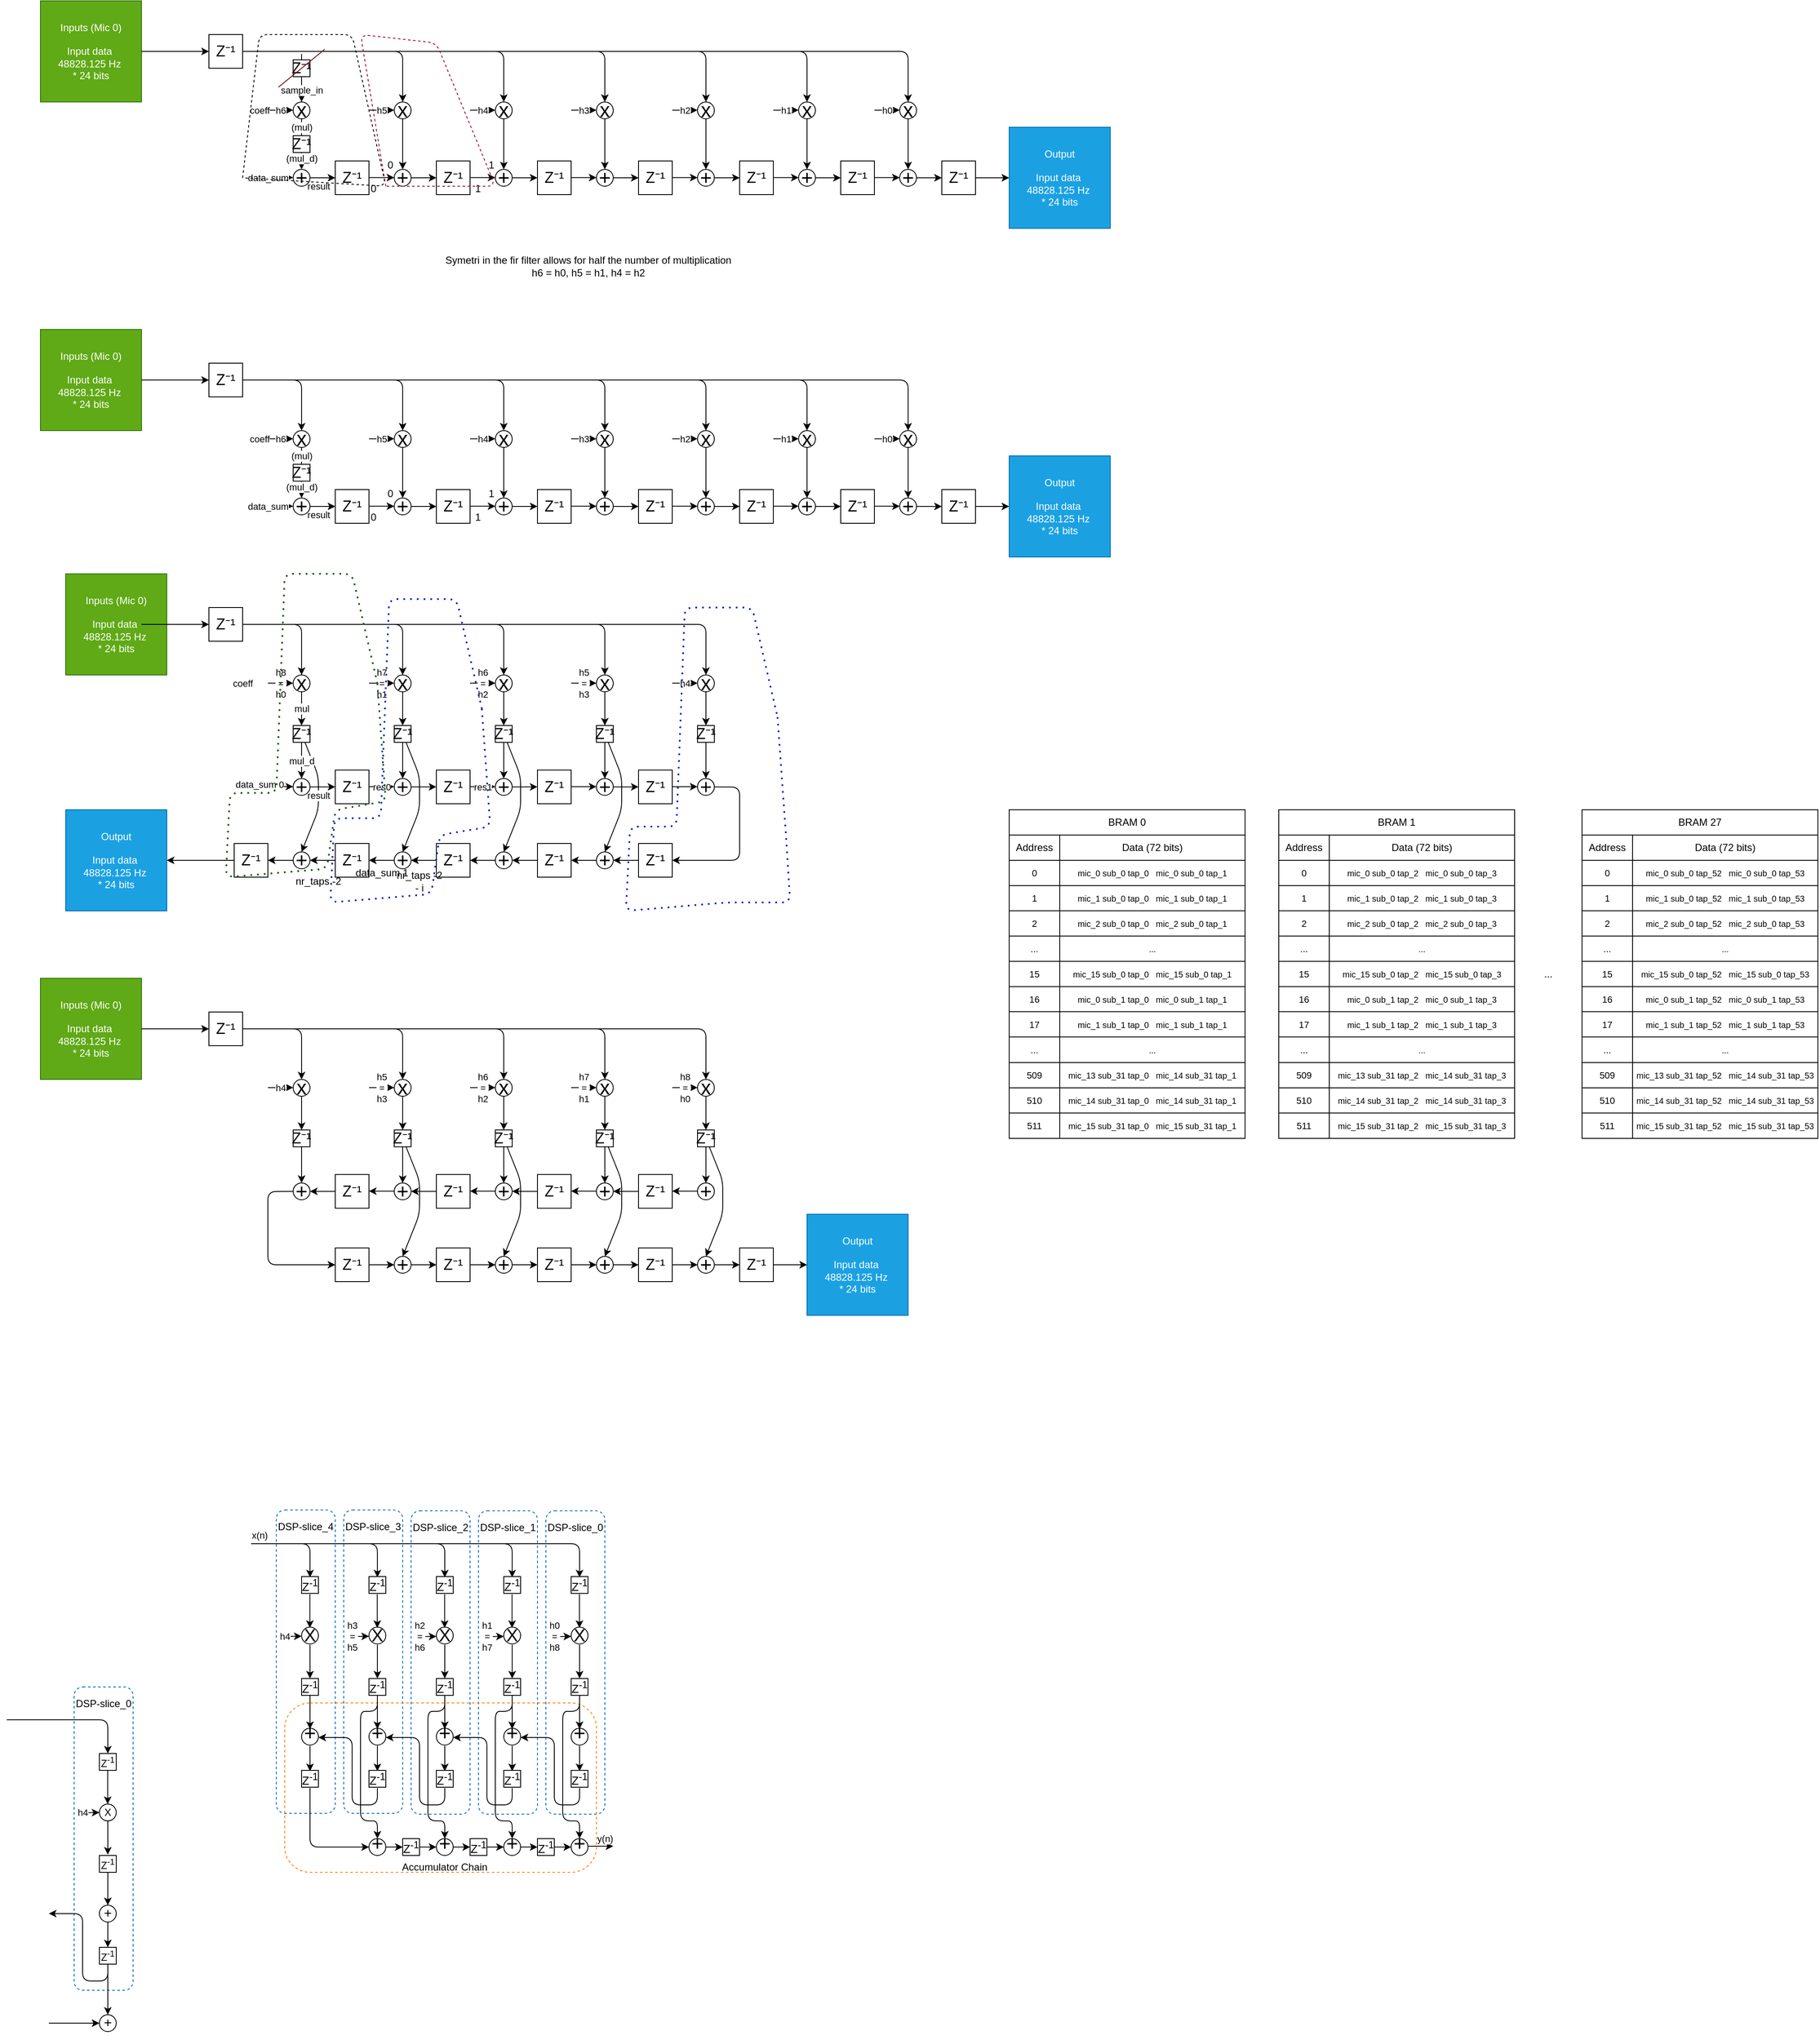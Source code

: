 <mxfile>
    <diagram id="qjmv8tM_1_eJ6cXmpRrI" name="Page-1">
        <mxGraphModel dx="-206" dy="1491" grid="1" gridSize="10" guides="1" tooltips="1" connect="1" arrows="1" fold="1" page="1" pageScale="1" pageWidth="1169" pageHeight="827" math="0" shadow="0">
            <root>
                <mxCell id="0"/>
                <mxCell id="1" parent="0"/>
                <mxCell id="1200" value="" style="rounded=1;whiteSpace=wrap;html=1;fillColor=none;dashed=1;strokeColor=light-dark(#0066CC,#3399FF);" parent="1" vertex="1">
                    <mxGeometry x="1290" y="1241" width="70" height="360" as="geometry"/>
                </mxCell>
                <mxCell id="720" style="edgeStyle=none;html=1;entryX=0.5;entryY=0;entryDx=0;entryDy=0;" parent="1" source="691" target="700" edge="1">
                    <mxGeometry relative="1" as="geometry">
                        <Array as="points">
                            <mxPoint x="1580" y="160"/>
                            <mxPoint x="1580" y="200"/>
                        </Array>
                    </mxGeometry>
                </mxCell>
                <mxCell id="398" value="Inputs (Mic 0)&lt;br&gt;&lt;br&gt;&lt;span style=&quot;&quot;&gt;Input data&amp;nbsp;&lt;/span&gt;&lt;br style=&quot;&quot;&gt;&lt;span style=&quot;&quot;&gt;48828.125 Hz&amp;nbsp;&lt;br&gt;&lt;/span&gt;&lt;span style=&quot;&quot;&gt;* 24 bits&lt;/span&gt;" style="rounded=0;whiteSpace=wrap;html=1;fillColor=#60a917;fontColor=#ffffff;strokeColor=#2D7600;" parent="1" vertex="1">
                    <mxGeometry x="1250" y="-760" width="120" height="120" as="geometry"/>
                </mxCell>
                <mxCell id="399" value="" style="endArrow=classic;html=1;" parent="1" edge="1">
                    <mxGeometry width="50" height="50" relative="1" as="geometry">
                        <mxPoint x="1370" y="-700" as="sourcePoint"/>
                        <mxPoint x="1450" y="-700" as="targetPoint"/>
                    </mxGeometry>
                </mxCell>
                <mxCell id="452" value="sample_in" style="edgeStyle=none;html=1;entryX=0.5;entryY=0;entryDx=0;entryDy=0;" parent="1" source="549" target="451" edge="1">
                    <mxGeometry x="0.6" relative="1" as="geometry">
                        <mxPoint x="1490" y="-700.0" as="sourcePoint"/>
                        <Array as="points">
                            <mxPoint x="1560" y="-700"/>
                        </Array>
                        <mxPoint as="offset"/>
                    </mxGeometry>
                </mxCell>
                <mxCell id="400" value="&lt;font style=&quot;font-size: 18px;&quot;&gt;Z⁻¹&lt;/font&gt;" style="whiteSpace=wrap;html=1;aspect=fixed;fontSize=12;" parent="1" vertex="1">
                    <mxGeometry x="1450" y="-720" width="40" height="40" as="geometry"/>
                </mxCell>
                <mxCell id="444" value="Output&lt;br&gt;&lt;br&gt;&lt;span style=&quot;&quot;&gt;Input data&amp;nbsp;&lt;/span&gt;&lt;br style=&quot;&quot;&gt;&lt;span style=&quot;&quot;&gt;48828.125 Hz&amp;nbsp;&lt;br&gt;&lt;/span&gt;&lt;span style=&quot;&quot;&gt;* 24 bits&lt;/span&gt;" style="rounded=0;whiteSpace=wrap;html=1;fillColor=#1ba1e2;fontColor=#ffffff;strokeColor=#006EAF;" parent="1" vertex="1">
                    <mxGeometry x="2400" y="-610" width="120" height="120" as="geometry"/>
                </mxCell>
                <mxCell id="454" value="result" style="edgeStyle=none;html=1;entryX=0;entryY=0.5;entryDx=0;entryDy=0;" parent="1" source="449" target="450" edge="1">
                    <mxGeometry x="-0.333" y="-10" relative="1" as="geometry">
                        <mxPoint as="offset"/>
                    </mxGeometry>
                </mxCell>
                <mxCell id="449" value="&lt;font style=&quot;font-size: 24px;&quot;&gt;+&lt;/font&gt;" style="ellipse;whiteSpace=wrap;html=1;aspect=fixed;" parent="1" vertex="1">
                    <mxGeometry x="1550" y="-560" width="20" height="20" as="geometry"/>
                </mxCell>
                <mxCell id="450" value="&lt;font style=&quot;font-size: 18px;&quot;&gt;Z⁻¹&lt;/font&gt;" style="whiteSpace=wrap;html=1;aspect=fixed;fontSize=12;" parent="1" vertex="1">
                    <mxGeometry x="1600" y="-570" width="40" height="40" as="geometry"/>
                </mxCell>
                <mxCell id="453" value="(mul)" style="edgeStyle=none;html=1;entryX=0.5;entryY=0;entryDx=0;entryDy=0;" parent="1" source="451" target="449" edge="1">
                    <mxGeometry x="-0.667" relative="1" as="geometry">
                        <mxPoint as="offset"/>
                    </mxGeometry>
                </mxCell>
                <mxCell id="541" value="(mul_d)" style="edgeLabel;html=1;align=center;verticalAlign=middle;resizable=0;points=[];" parent="453" vertex="1" connectable="0">
                    <mxGeometry x="0.556" relative="1" as="geometry">
                        <mxPoint as="offset"/>
                    </mxGeometry>
                </mxCell>
                <mxCell id="451" value="&lt;span style=&quot;font-size: 24px;&quot;&gt;x&lt;/span&gt;" style="ellipse;whiteSpace=wrap;html=1;aspect=fixed;" parent="1" vertex="1">
                    <mxGeometry x="1550" y="-640" width="20" height="20" as="geometry"/>
                </mxCell>
                <mxCell id="455" style="edgeStyle=none;html=1;entryX=0.5;entryY=0;entryDx=0;entryDy=0;exitX=1;exitY=0.5;exitDx=0;exitDy=0;" parent="1" source="400" target="460" edge="1">
                    <mxGeometry relative="1" as="geometry">
                        <mxPoint x="1610" y="-700" as="sourcePoint"/>
                        <Array as="points">
                            <mxPoint x="1680" y="-700"/>
                        </Array>
                    </mxGeometry>
                </mxCell>
                <mxCell id="456" style="edgeStyle=none;html=1;entryX=0;entryY=0.5;entryDx=0;entryDy=0;" parent="1" source="457" target="458" edge="1">
                    <mxGeometry relative="1" as="geometry"/>
                </mxCell>
                <mxCell id="457" value="&lt;font style=&quot;font-size: 24px;&quot;&gt;+&lt;/font&gt;" style="ellipse;whiteSpace=wrap;html=1;aspect=fixed;" parent="1" vertex="1">
                    <mxGeometry x="1670" y="-560" width="20" height="20" as="geometry"/>
                </mxCell>
                <mxCell id="458" value="&lt;font style=&quot;font-size: 18px;&quot;&gt;Z⁻¹&lt;/font&gt;" style="whiteSpace=wrap;html=1;aspect=fixed;fontSize=12;" parent="1" vertex="1">
                    <mxGeometry x="1720" y="-570" width="40" height="40" as="geometry"/>
                </mxCell>
                <mxCell id="459" style="edgeStyle=none;html=1;entryX=0.5;entryY=0;entryDx=0;entryDy=0;" parent="1" source="460" target="457" edge="1">
                    <mxGeometry relative="1" as="geometry"/>
                </mxCell>
                <mxCell id="460" value="&lt;span style=&quot;font-size: 24px;&quot;&gt;x&lt;/span&gt;" style="ellipse;whiteSpace=wrap;html=1;aspect=fixed;" parent="1" vertex="1">
                    <mxGeometry x="1670" y="-640" width="20" height="20" as="geometry"/>
                </mxCell>
                <mxCell id="461" style="edgeStyle=none;html=1;entryX=0;entryY=0.5;entryDx=0;entryDy=0;" parent="1" edge="1">
                    <mxGeometry relative="1" as="geometry">
                        <mxPoint x="1640" y="-550.25" as="sourcePoint"/>
                        <mxPoint x="1670" y="-550.25" as="targetPoint"/>
                    </mxGeometry>
                </mxCell>
                <mxCell id="462" style="edgeStyle=none;html=1;entryX=0.5;entryY=0;entryDx=0;entryDy=0;exitX=1;exitY=0.5;exitDx=0;exitDy=0;" parent="1" target="467" edge="1">
                    <mxGeometry relative="1" as="geometry">
                        <mxPoint x="1610" y="-700" as="sourcePoint"/>
                        <Array as="points">
                            <mxPoint x="1800" y="-700"/>
                        </Array>
                    </mxGeometry>
                </mxCell>
                <mxCell id="463" style="edgeStyle=none;html=1;entryX=0;entryY=0.5;entryDx=0;entryDy=0;" parent="1" source="464" target="465" edge="1">
                    <mxGeometry relative="1" as="geometry"/>
                </mxCell>
                <mxCell id="464" value="&lt;font style=&quot;font-size: 24px;&quot;&gt;+&lt;/font&gt;" style="ellipse;whiteSpace=wrap;html=1;aspect=fixed;" parent="1" vertex="1">
                    <mxGeometry x="1790" y="-560" width="20" height="20" as="geometry"/>
                </mxCell>
                <mxCell id="465" value="&lt;font style=&quot;font-size: 18px;&quot;&gt;Z⁻¹&lt;/font&gt;" style="whiteSpace=wrap;html=1;aspect=fixed;fontSize=12;" parent="1" vertex="1">
                    <mxGeometry x="1840" y="-570" width="40" height="40" as="geometry"/>
                </mxCell>
                <mxCell id="466" style="edgeStyle=none;html=1;entryX=0.5;entryY=0;entryDx=0;entryDy=0;" parent="1" source="467" target="464" edge="1">
                    <mxGeometry relative="1" as="geometry"/>
                </mxCell>
                <mxCell id="467" value="&lt;span style=&quot;font-size: 24px;&quot;&gt;x&lt;/span&gt;" style="ellipse;whiteSpace=wrap;html=1;aspect=fixed;" parent="1" vertex="1">
                    <mxGeometry x="1790" y="-640" width="20" height="20" as="geometry"/>
                </mxCell>
                <mxCell id="468" style="edgeStyle=none;html=1;entryX=0;entryY=0.5;entryDx=0;entryDy=0;" parent="1" edge="1">
                    <mxGeometry relative="1" as="geometry">
                        <mxPoint x="1760" y="-550.25" as="sourcePoint"/>
                        <mxPoint x="1790" y="-550.25" as="targetPoint"/>
                    </mxGeometry>
                </mxCell>
                <mxCell id="484" style="edgeStyle=none;html=1;entryX=0.5;entryY=0;entryDx=0;entryDy=0;exitX=1;exitY=0.5;exitDx=0;exitDy=0;" parent="1" target="489" edge="1">
                    <mxGeometry relative="1" as="geometry">
                        <mxPoint x="1730" y="-700" as="sourcePoint"/>
                        <Array as="points">
                            <mxPoint x="1920" y="-700"/>
                        </Array>
                    </mxGeometry>
                </mxCell>
                <mxCell id="485" style="edgeStyle=none;html=1;entryX=0;entryY=0.5;entryDx=0;entryDy=0;" parent="1" source="486" target="487" edge="1">
                    <mxGeometry relative="1" as="geometry"/>
                </mxCell>
                <mxCell id="486" value="&lt;font style=&quot;font-size: 24px;&quot;&gt;+&lt;/font&gt;" style="ellipse;whiteSpace=wrap;html=1;aspect=fixed;" parent="1" vertex="1">
                    <mxGeometry x="1910" y="-560" width="20" height="20" as="geometry"/>
                </mxCell>
                <mxCell id="487" value="&lt;font style=&quot;font-size: 18px;&quot;&gt;Z⁻¹&lt;/font&gt;" style="whiteSpace=wrap;html=1;aspect=fixed;fontSize=12;" parent="1" vertex="1">
                    <mxGeometry x="1960" y="-570" width="40" height="40" as="geometry"/>
                </mxCell>
                <mxCell id="488" style="edgeStyle=none;html=1;entryX=0.5;entryY=0;entryDx=0;entryDy=0;" parent="1" source="489" target="486" edge="1">
                    <mxGeometry relative="1" as="geometry"/>
                </mxCell>
                <mxCell id="489" value="&lt;span style=&quot;font-size: 24px;&quot;&gt;x&lt;/span&gt;" style="ellipse;whiteSpace=wrap;html=1;aspect=fixed;" parent="1" vertex="1">
                    <mxGeometry x="1910" y="-640" width="20" height="20" as="geometry"/>
                </mxCell>
                <mxCell id="490" style="edgeStyle=none;html=1;entryX=0;entryY=0.5;entryDx=0;entryDy=0;" parent="1" edge="1">
                    <mxGeometry relative="1" as="geometry">
                        <mxPoint x="1880" y="-550.25" as="sourcePoint"/>
                        <mxPoint x="1910" y="-550.25" as="targetPoint"/>
                    </mxGeometry>
                </mxCell>
                <mxCell id="491" style="edgeStyle=none;html=1;entryX=0.5;entryY=0;entryDx=0;entryDy=0;exitX=1;exitY=0.5;exitDx=0;exitDy=0;" parent="1" target="496" edge="1">
                    <mxGeometry relative="1" as="geometry">
                        <mxPoint x="1850" y="-700" as="sourcePoint"/>
                        <Array as="points">
                            <mxPoint x="2040" y="-700"/>
                        </Array>
                    </mxGeometry>
                </mxCell>
                <mxCell id="492" style="edgeStyle=none;html=1;entryX=0;entryY=0.5;entryDx=0;entryDy=0;" parent="1" source="493" target="494" edge="1">
                    <mxGeometry relative="1" as="geometry"/>
                </mxCell>
                <mxCell id="493" value="&lt;font style=&quot;font-size: 24px;&quot;&gt;+&lt;/font&gt;" style="ellipse;whiteSpace=wrap;html=1;aspect=fixed;" parent="1" vertex="1">
                    <mxGeometry x="2030" y="-560" width="20" height="20" as="geometry"/>
                </mxCell>
                <mxCell id="494" value="&lt;font style=&quot;font-size: 18px;&quot;&gt;Z⁻¹&lt;/font&gt;" style="whiteSpace=wrap;html=1;aspect=fixed;fontSize=12;" parent="1" vertex="1">
                    <mxGeometry x="2080" y="-570" width="40" height="40" as="geometry"/>
                </mxCell>
                <mxCell id="495" style="edgeStyle=none;html=1;entryX=0.5;entryY=0;entryDx=0;entryDy=0;" parent="1" source="496" target="493" edge="1">
                    <mxGeometry relative="1" as="geometry"/>
                </mxCell>
                <mxCell id="496" value="&lt;span style=&quot;font-size: 24px;&quot;&gt;x&lt;/span&gt;" style="ellipse;whiteSpace=wrap;html=1;aspect=fixed;" parent="1" vertex="1">
                    <mxGeometry x="2030" y="-640" width="20" height="20" as="geometry"/>
                </mxCell>
                <mxCell id="497" style="edgeStyle=none;html=1;entryX=0;entryY=0.5;entryDx=0;entryDy=0;" parent="1" edge="1">
                    <mxGeometry relative="1" as="geometry">
                        <mxPoint x="2000" y="-550.25" as="sourcePoint"/>
                        <mxPoint x="2030" y="-550.25" as="targetPoint"/>
                    </mxGeometry>
                </mxCell>
                <mxCell id="498" style="edgeStyle=none;html=1;entryX=0.5;entryY=0;entryDx=0;entryDy=0;exitX=1;exitY=0.5;exitDx=0;exitDy=0;" parent="1" target="503" edge="1">
                    <mxGeometry relative="1" as="geometry">
                        <mxPoint x="1970" y="-700" as="sourcePoint"/>
                        <Array as="points">
                            <mxPoint x="2160" y="-700"/>
                        </Array>
                    </mxGeometry>
                </mxCell>
                <mxCell id="499" style="edgeStyle=none;html=1;entryX=0;entryY=0.5;entryDx=0;entryDy=0;" parent="1" source="500" target="501" edge="1">
                    <mxGeometry relative="1" as="geometry"/>
                </mxCell>
                <mxCell id="500" value="&lt;font style=&quot;font-size: 24px;&quot;&gt;+&lt;/font&gt;" style="ellipse;whiteSpace=wrap;html=1;aspect=fixed;" parent="1" vertex="1">
                    <mxGeometry x="2150" y="-560" width="20" height="20" as="geometry"/>
                </mxCell>
                <mxCell id="501" value="&lt;font style=&quot;font-size: 18px;&quot;&gt;Z⁻¹&lt;/font&gt;" style="whiteSpace=wrap;html=1;aspect=fixed;fontSize=12;" parent="1" vertex="1">
                    <mxGeometry x="2200" y="-570" width="40" height="40" as="geometry"/>
                </mxCell>
                <mxCell id="502" style="edgeStyle=none;html=1;entryX=0.5;entryY=0;entryDx=0;entryDy=0;" parent="1" source="503" target="500" edge="1">
                    <mxGeometry relative="1" as="geometry"/>
                </mxCell>
                <mxCell id="503" value="&lt;span style=&quot;font-size: 24px;&quot;&gt;x&lt;/span&gt;" style="ellipse;whiteSpace=wrap;html=1;aspect=fixed;" parent="1" vertex="1">
                    <mxGeometry x="2150" y="-640" width="20" height="20" as="geometry"/>
                </mxCell>
                <mxCell id="504" style="edgeStyle=none;html=1;entryX=0;entryY=0.5;entryDx=0;entryDy=0;" parent="1" edge="1">
                    <mxGeometry relative="1" as="geometry">
                        <mxPoint x="2120" y="-550.25" as="sourcePoint"/>
                        <mxPoint x="2150" y="-550.25" as="targetPoint"/>
                    </mxGeometry>
                </mxCell>
                <mxCell id="505" style="edgeStyle=none;html=1;entryX=0.5;entryY=0;entryDx=0;entryDy=0;exitX=1;exitY=0.5;exitDx=0;exitDy=0;" parent="1" target="510" edge="1">
                    <mxGeometry relative="1" as="geometry">
                        <mxPoint x="2090" y="-700" as="sourcePoint"/>
                        <Array as="points">
                            <mxPoint x="2280" y="-700"/>
                        </Array>
                    </mxGeometry>
                </mxCell>
                <mxCell id="506" style="edgeStyle=none;html=1;entryX=0;entryY=0.5;entryDx=0;entryDy=0;" parent="1" source="507" edge="1">
                    <mxGeometry relative="1" as="geometry">
                        <mxPoint x="2320" y="-550.0" as="targetPoint"/>
                    </mxGeometry>
                </mxCell>
                <mxCell id="507" value="&lt;font style=&quot;font-size: 24px;&quot;&gt;+&lt;/font&gt;" style="ellipse;whiteSpace=wrap;html=1;aspect=fixed;" parent="1" vertex="1">
                    <mxGeometry x="2270" y="-560" width="20" height="20" as="geometry"/>
                </mxCell>
                <mxCell id="509" style="edgeStyle=none;html=1;entryX=0.5;entryY=0;entryDx=0;entryDy=0;" parent="1" source="510" target="507" edge="1">
                    <mxGeometry relative="1" as="geometry"/>
                </mxCell>
                <mxCell id="510" value="&lt;span style=&quot;font-size: 24px;&quot;&gt;x&lt;/span&gt;" style="ellipse;whiteSpace=wrap;html=1;aspect=fixed;" parent="1" vertex="1">
                    <mxGeometry x="2270" y="-640" width="20" height="20" as="geometry"/>
                </mxCell>
                <mxCell id="511" style="edgeStyle=none;html=1;entryX=0;entryY=0.5;entryDx=0;entryDy=0;" parent="1" edge="1">
                    <mxGeometry relative="1" as="geometry">
                        <mxPoint x="2240" y="-550.25" as="sourcePoint"/>
                        <mxPoint x="2270" y="-550.25" as="targetPoint"/>
                    </mxGeometry>
                </mxCell>
                <mxCell id="529" style="edgeStyle=none;html=1;entryX=0;entryY=0.5;entryDx=0;entryDy=0;" parent="1" source="528" target="444" edge="1">
                    <mxGeometry relative="1" as="geometry"/>
                </mxCell>
                <mxCell id="528" value="&lt;font style=&quot;font-size: 18px;&quot;&gt;Z⁻¹&lt;/font&gt;" style="whiteSpace=wrap;html=1;aspect=fixed;fontSize=12;" parent="1" vertex="1">
                    <mxGeometry x="2320" y="-570" width="40" height="40" as="geometry"/>
                </mxCell>
                <mxCell id="530" value="data_sum" style="edgeStyle=none;html=1;entryX=0;entryY=0.5;entryDx=0;entryDy=0;" parent="1" edge="1">
                    <mxGeometry x="-1" relative="1" as="geometry">
                        <mxPoint x="1520" y="-550.3" as="sourcePoint"/>
                        <mxPoint x="1550" y="-550.3" as="targetPoint"/>
                        <mxPoint as="offset"/>
                    </mxGeometry>
                </mxCell>
                <mxCell id="532" value="h6" style="endArrow=classic;html=1;" parent="1" edge="1">
                    <mxGeometry width="50" height="50" relative="1" as="geometry">
                        <mxPoint x="1520" y="-630.26" as="sourcePoint"/>
                        <mxPoint x="1550" y="-630.26" as="targetPoint"/>
                    </mxGeometry>
                </mxCell>
                <mxCell id="539" value="coeff" style="edgeLabel;html=1;align=center;verticalAlign=middle;resizable=0;points=[];" parent="532" vertex="1" connectable="0">
                    <mxGeometry x="-0.497" y="-2" relative="1" as="geometry">
                        <mxPoint x="-18" y="-2" as="offset"/>
                    </mxGeometry>
                </mxCell>
                <mxCell id="533" value="h5" style="endArrow=classic;html=1;" parent="1" edge="1">
                    <mxGeometry width="50" height="50" relative="1" as="geometry">
                        <mxPoint x="1640" y="-630.26" as="sourcePoint"/>
                        <mxPoint x="1670" y="-630.26" as="targetPoint"/>
                    </mxGeometry>
                </mxCell>
                <mxCell id="534" value="h4" style="endArrow=classic;html=1;" parent="1" edge="1">
                    <mxGeometry width="50" height="50" relative="1" as="geometry">
                        <mxPoint x="1760" y="-630.26" as="sourcePoint"/>
                        <mxPoint x="1790" y="-630.26" as="targetPoint"/>
                    </mxGeometry>
                </mxCell>
                <mxCell id="535" value="h3" style="endArrow=classic;html=1;" parent="1" edge="1">
                    <mxGeometry width="50" height="50" relative="1" as="geometry">
                        <mxPoint x="1880" y="-630.26" as="sourcePoint"/>
                        <mxPoint x="1910" y="-630.26" as="targetPoint"/>
                    </mxGeometry>
                </mxCell>
                <mxCell id="536" value="h2" style="endArrow=classic;html=1;" parent="1" edge="1">
                    <mxGeometry width="50" height="50" relative="1" as="geometry">
                        <mxPoint x="2000" y="-630.26" as="sourcePoint"/>
                        <mxPoint x="2030" y="-630.26" as="targetPoint"/>
                    </mxGeometry>
                </mxCell>
                <mxCell id="537" value="h1" style="endArrow=classic;html=1;" parent="1" edge="1">
                    <mxGeometry width="50" height="50" relative="1" as="geometry">
                        <mxPoint x="2120" y="-630.26" as="sourcePoint"/>
                        <mxPoint x="2150" y="-630.26" as="targetPoint"/>
                    </mxGeometry>
                </mxCell>
                <mxCell id="538" value="h0" style="endArrow=classic;html=1;" parent="1" edge="1">
                    <mxGeometry width="50" height="50" relative="1" as="geometry">
                        <mxPoint x="2240" y="-630.26" as="sourcePoint"/>
                        <mxPoint x="2270" y="-630.26" as="targetPoint"/>
                    </mxGeometry>
                </mxCell>
                <mxCell id="540" value="&lt;font style=&quot;font-size: 18px;&quot;&gt;Z⁻¹&lt;/font&gt;" style="whiteSpace=wrap;html=1;aspect=fixed;fontSize=12;" parent="1" vertex="1">
                    <mxGeometry x="1550" y="-600" width="20" height="20" as="geometry"/>
                </mxCell>
                <mxCell id="542" value="" style="endArrow=none;dashed=1;html=1;strokeColor=light-dark(#000000,#00CC00);" parent="1" edge="1">
                    <mxGeometry width="50" height="50" relative="1" as="geometry">
                        <mxPoint x="1490" y="-550" as="sourcePoint"/>
                        <mxPoint x="1490" y="-550" as="targetPoint"/>
                        <Array as="points">
                            <mxPoint x="1510" y="-720"/>
                            <mxPoint x="1620" y="-720"/>
                            <mxPoint x="1660" y="-540"/>
                        </Array>
                    </mxGeometry>
                </mxCell>
                <mxCell id="543" value="0" style="text;html=1;align=center;verticalAlign=middle;resizable=0;points=[];autosize=1;strokeColor=none;fillColor=none;" parent="1" vertex="1">
                    <mxGeometry x="1630" y="-552" width="30" height="30" as="geometry"/>
                </mxCell>
                <mxCell id="544" value="1" style="text;html=1;align=center;verticalAlign=middle;resizable=0;points=[];autosize=1;strokeColor=none;fillColor=none;" parent="1" vertex="1">
                    <mxGeometry x="1754" y="-552" width="30" height="30" as="geometry"/>
                </mxCell>
                <mxCell id="545" value="0" style="text;html=1;align=center;verticalAlign=middle;resizable=0;points=[];autosize=1;strokeColor=none;fillColor=none;" parent="1" vertex="1">
                    <mxGeometry x="1650" y="-580" width="30" height="30" as="geometry"/>
                </mxCell>
                <mxCell id="546" value="1" style="text;html=1;align=center;verticalAlign=middle;resizable=0;points=[];autosize=1;strokeColor=none;fillColor=none;" parent="1" vertex="1">
                    <mxGeometry x="1770" y="-580" width="30" height="30" as="geometry"/>
                </mxCell>
                <mxCell id="547" value="" style="endArrow=none;dashed=1;html=1;strokeColor=#A50040;fillColor=#d80073;" parent="1" edge="1">
                    <mxGeometry width="50" height="50" relative="1" as="geometry">
                        <mxPoint x="1660" y="-540" as="sourcePoint"/>
                        <mxPoint x="1660" y="-540" as="targetPoint"/>
                        <Array as="points">
                            <mxPoint x="1630" y="-720"/>
                            <mxPoint x="1720" y="-710"/>
                            <mxPoint x="1790" y="-540"/>
                        </Array>
                    </mxGeometry>
                </mxCell>
                <mxCell id="549" value="&lt;font style=&quot;font-size: 18px;&quot;&gt;Z⁻¹&lt;/font&gt;" style="whiteSpace=wrap;html=1;aspect=fixed;fontSize=12;" parent="1" vertex="1">
                    <mxGeometry x="1550" y="-690" width="20" height="20" as="geometry"/>
                </mxCell>
                <mxCell id="548" value="" style="endArrow=none;html=1;fillColor=#a20025;strokeColor=#6F0000;" parent="1" edge="1">
                    <mxGeometry width="50" height="50" relative="1" as="geometry">
                        <mxPoint x="1532.5" y="-657.5" as="sourcePoint"/>
                        <mxPoint x="1587.5" y="-702.5" as="targetPoint"/>
                    </mxGeometry>
                </mxCell>
                <mxCell id="551" value="Symetri in the fir filter allows for half the number of multiplication&lt;div&gt;h6 = h0, h5 = h1, h4 = h2&lt;/div&gt;" style="text;html=1;align=center;verticalAlign=middle;resizable=0;points=[];autosize=1;strokeColor=none;fillColor=none;" parent="1" vertex="1">
                    <mxGeometry x="1720" y="-465" width="360" height="40" as="geometry"/>
                </mxCell>
                <mxCell id="555" value="Inputs (Mic 0)&lt;br&gt;&lt;br&gt;&lt;span style=&quot;&quot;&gt;Input data&amp;nbsp;&lt;/span&gt;&lt;br style=&quot;&quot;&gt;&lt;span style=&quot;&quot;&gt;48828.125 Hz&amp;nbsp;&lt;br&gt;&lt;/span&gt;&lt;span style=&quot;&quot;&gt;* 24 bits&lt;/span&gt;" style="rounded=0;whiteSpace=wrap;html=1;fillColor=#60a917;fontColor=#ffffff;strokeColor=#2D7600;" parent="1" vertex="1">
                    <mxGeometry x="1250" y="-370" width="120" height="120" as="geometry"/>
                </mxCell>
                <mxCell id="556" value="" style="endArrow=classic;html=1;" parent="1" edge="1">
                    <mxGeometry width="50" height="50" relative="1" as="geometry">
                        <mxPoint x="1370" y="-310" as="sourcePoint"/>
                        <mxPoint x="1450" y="-310" as="targetPoint"/>
                    </mxGeometry>
                </mxCell>
                <mxCell id="627" style="edgeStyle=none;html=1;entryX=0.5;entryY=0;entryDx=0;entryDy=0;" parent="1" source="558" target="565" edge="1">
                    <mxGeometry relative="1" as="geometry">
                        <Array as="points">
                            <mxPoint x="1560" y="-310"/>
                        </Array>
                    </mxGeometry>
                </mxCell>
                <mxCell id="558" value="&lt;font style=&quot;font-size: 18px;&quot;&gt;Z⁻¹&lt;/font&gt;" style="whiteSpace=wrap;html=1;aspect=fixed;fontSize=12;" parent="1" vertex="1">
                    <mxGeometry x="1450" y="-330" width="40" height="40" as="geometry"/>
                </mxCell>
                <mxCell id="559" value="Output&lt;br&gt;&lt;br&gt;&lt;span style=&quot;&quot;&gt;Input data&amp;nbsp;&lt;/span&gt;&lt;br style=&quot;&quot;&gt;&lt;span style=&quot;&quot;&gt;48828.125 Hz&amp;nbsp;&lt;br&gt;&lt;/span&gt;&lt;span style=&quot;&quot;&gt;* 24 bits&lt;/span&gt;" style="rounded=0;whiteSpace=wrap;html=1;fillColor=#1ba1e2;fontColor=#ffffff;strokeColor=#006EAF;" parent="1" vertex="1">
                    <mxGeometry x="2400" y="-220" width="120" height="120" as="geometry"/>
                </mxCell>
                <mxCell id="560" value="result" style="edgeStyle=none;html=1;entryX=0;entryY=0.5;entryDx=0;entryDy=0;" parent="1" source="561" target="562" edge="1">
                    <mxGeometry x="-0.333" y="-10" relative="1" as="geometry">
                        <mxPoint as="offset"/>
                    </mxGeometry>
                </mxCell>
                <mxCell id="561" value="&lt;font style=&quot;font-size: 24px;&quot;&gt;+&lt;/font&gt;" style="ellipse;whiteSpace=wrap;html=1;aspect=fixed;" parent="1" vertex="1">
                    <mxGeometry x="1550" y="-170" width="20" height="20" as="geometry"/>
                </mxCell>
                <mxCell id="562" value="&lt;font style=&quot;font-size: 18px;&quot;&gt;Z⁻¹&lt;/font&gt;" style="whiteSpace=wrap;html=1;aspect=fixed;fontSize=12;" parent="1" vertex="1">
                    <mxGeometry x="1600" y="-180" width="40" height="40" as="geometry"/>
                </mxCell>
                <mxCell id="563" value="(mul)" style="edgeStyle=none;html=1;entryX=0.5;entryY=0;entryDx=0;entryDy=0;" parent="1" source="565" target="561" edge="1">
                    <mxGeometry x="-0.667" relative="1" as="geometry">
                        <mxPoint as="offset"/>
                    </mxGeometry>
                </mxCell>
                <mxCell id="564" value="(mul_d)" style="edgeLabel;html=1;align=center;verticalAlign=middle;resizable=0;points=[];" parent="563" vertex="1" connectable="0">
                    <mxGeometry x="0.556" relative="1" as="geometry">
                        <mxPoint as="offset"/>
                    </mxGeometry>
                </mxCell>
                <mxCell id="565" value="&lt;span style=&quot;font-size: 24px;&quot;&gt;x&lt;/span&gt;" style="ellipse;whiteSpace=wrap;html=1;aspect=fixed;" parent="1" vertex="1">
                    <mxGeometry x="1550" y="-250" width="20" height="20" as="geometry"/>
                </mxCell>
                <mxCell id="566" style="edgeStyle=none;html=1;entryX=0.5;entryY=0;entryDx=0;entryDy=0;exitX=1;exitY=0.5;exitDx=0;exitDy=0;" parent="1" source="558" target="571" edge="1">
                    <mxGeometry relative="1" as="geometry">
                        <mxPoint x="1610" y="-310" as="sourcePoint"/>
                        <Array as="points">
                            <mxPoint x="1680" y="-310"/>
                        </Array>
                    </mxGeometry>
                </mxCell>
                <mxCell id="567" style="edgeStyle=none;html=1;entryX=0;entryY=0.5;entryDx=0;entryDy=0;" parent="1" source="568" target="569" edge="1">
                    <mxGeometry relative="1" as="geometry"/>
                </mxCell>
                <mxCell id="568" value="&lt;font style=&quot;font-size: 24px;&quot;&gt;+&lt;/font&gt;" style="ellipse;whiteSpace=wrap;html=1;aspect=fixed;" parent="1" vertex="1">
                    <mxGeometry x="1670" y="-170" width="20" height="20" as="geometry"/>
                </mxCell>
                <mxCell id="569" value="&lt;font style=&quot;font-size: 18px;&quot;&gt;Z⁻¹&lt;/font&gt;" style="whiteSpace=wrap;html=1;aspect=fixed;fontSize=12;" parent="1" vertex="1">
                    <mxGeometry x="1720" y="-180" width="40" height="40" as="geometry"/>
                </mxCell>
                <mxCell id="570" style="edgeStyle=none;html=1;entryX=0.5;entryY=0;entryDx=0;entryDy=0;" parent="1" source="571" target="568" edge="1">
                    <mxGeometry relative="1" as="geometry"/>
                </mxCell>
                <mxCell id="571" value="&lt;span style=&quot;font-size: 24px;&quot;&gt;x&lt;/span&gt;" style="ellipse;whiteSpace=wrap;html=1;aspect=fixed;" parent="1" vertex="1">
                    <mxGeometry x="1670" y="-250" width="20" height="20" as="geometry"/>
                </mxCell>
                <mxCell id="572" style="edgeStyle=none;html=1;entryX=0;entryY=0.5;entryDx=0;entryDy=0;" parent="1" edge="1">
                    <mxGeometry relative="1" as="geometry">
                        <mxPoint x="1640" y="-160.25" as="sourcePoint"/>
                        <mxPoint x="1670" y="-160.25" as="targetPoint"/>
                    </mxGeometry>
                </mxCell>
                <mxCell id="573" style="edgeStyle=none;html=1;entryX=0.5;entryY=0;entryDx=0;entryDy=0;exitX=1;exitY=0.5;exitDx=0;exitDy=0;" parent="1" target="578" edge="1">
                    <mxGeometry relative="1" as="geometry">
                        <mxPoint x="1610" y="-310" as="sourcePoint"/>
                        <Array as="points">
                            <mxPoint x="1800" y="-310"/>
                        </Array>
                    </mxGeometry>
                </mxCell>
                <mxCell id="574" style="edgeStyle=none;html=1;entryX=0;entryY=0.5;entryDx=0;entryDy=0;" parent="1" source="575" target="576" edge="1">
                    <mxGeometry relative="1" as="geometry"/>
                </mxCell>
                <mxCell id="575" value="&lt;font style=&quot;font-size: 24px;&quot;&gt;+&lt;/font&gt;" style="ellipse;whiteSpace=wrap;html=1;aspect=fixed;" parent="1" vertex="1">
                    <mxGeometry x="1790" y="-170" width="20" height="20" as="geometry"/>
                </mxCell>
                <mxCell id="576" value="&lt;font style=&quot;font-size: 18px;&quot;&gt;Z⁻¹&lt;/font&gt;" style="whiteSpace=wrap;html=1;aspect=fixed;fontSize=12;" parent="1" vertex="1">
                    <mxGeometry x="1840" y="-180" width="40" height="40" as="geometry"/>
                </mxCell>
                <mxCell id="577" style="edgeStyle=none;html=1;entryX=0.5;entryY=0;entryDx=0;entryDy=0;" parent="1" source="578" target="575" edge="1">
                    <mxGeometry relative="1" as="geometry"/>
                </mxCell>
                <mxCell id="578" value="&lt;span style=&quot;font-size: 24px;&quot;&gt;x&lt;/span&gt;" style="ellipse;whiteSpace=wrap;html=1;aspect=fixed;" parent="1" vertex="1">
                    <mxGeometry x="1790" y="-250" width="20" height="20" as="geometry"/>
                </mxCell>
                <mxCell id="579" style="edgeStyle=none;html=1;entryX=0;entryY=0.5;entryDx=0;entryDy=0;" parent="1" edge="1">
                    <mxGeometry relative="1" as="geometry">
                        <mxPoint x="1760" y="-160.25" as="sourcePoint"/>
                        <mxPoint x="1790" y="-160.25" as="targetPoint"/>
                    </mxGeometry>
                </mxCell>
                <mxCell id="580" style="edgeStyle=none;html=1;entryX=0.5;entryY=0;entryDx=0;entryDy=0;exitX=1;exitY=0.5;exitDx=0;exitDy=0;" parent="1" target="585" edge="1">
                    <mxGeometry relative="1" as="geometry">
                        <mxPoint x="1730" y="-310" as="sourcePoint"/>
                        <Array as="points">
                            <mxPoint x="1920" y="-310"/>
                        </Array>
                    </mxGeometry>
                </mxCell>
                <mxCell id="581" style="edgeStyle=none;html=1;entryX=0;entryY=0.5;entryDx=0;entryDy=0;" parent="1" source="582" target="583" edge="1">
                    <mxGeometry relative="1" as="geometry"/>
                </mxCell>
                <mxCell id="582" value="&lt;font style=&quot;font-size: 24px;&quot;&gt;+&lt;/font&gt;" style="ellipse;whiteSpace=wrap;html=1;aspect=fixed;" parent="1" vertex="1">
                    <mxGeometry x="1910" y="-170" width="20" height="20" as="geometry"/>
                </mxCell>
                <mxCell id="583" value="&lt;font style=&quot;font-size: 18px;&quot;&gt;Z⁻¹&lt;/font&gt;" style="whiteSpace=wrap;html=1;aspect=fixed;fontSize=12;" parent="1" vertex="1">
                    <mxGeometry x="1960" y="-180" width="40" height="40" as="geometry"/>
                </mxCell>
                <mxCell id="584" style="edgeStyle=none;html=1;entryX=0.5;entryY=0;entryDx=0;entryDy=0;" parent="1" source="585" target="582" edge="1">
                    <mxGeometry relative="1" as="geometry"/>
                </mxCell>
                <mxCell id="585" value="&lt;span style=&quot;font-size: 24px;&quot;&gt;x&lt;/span&gt;" style="ellipse;whiteSpace=wrap;html=1;aspect=fixed;" parent="1" vertex="1">
                    <mxGeometry x="1910" y="-250" width="20" height="20" as="geometry"/>
                </mxCell>
                <mxCell id="586" style="edgeStyle=none;html=1;entryX=0;entryY=0.5;entryDx=0;entryDy=0;" parent="1" edge="1">
                    <mxGeometry relative="1" as="geometry">
                        <mxPoint x="1880" y="-160.25" as="sourcePoint"/>
                        <mxPoint x="1910" y="-160.25" as="targetPoint"/>
                    </mxGeometry>
                </mxCell>
                <mxCell id="587" style="edgeStyle=none;html=1;entryX=0.5;entryY=0;entryDx=0;entryDy=0;exitX=1;exitY=0.5;exitDx=0;exitDy=0;" parent="1" target="592" edge="1">
                    <mxGeometry relative="1" as="geometry">
                        <mxPoint x="1850" y="-310" as="sourcePoint"/>
                        <Array as="points">
                            <mxPoint x="2040" y="-310"/>
                        </Array>
                    </mxGeometry>
                </mxCell>
                <mxCell id="588" style="edgeStyle=none;html=1;entryX=0;entryY=0.5;entryDx=0;entryDy=0;" parent="1" source="589" target="590" edge="1">
                    <mxGeometry relative="1" as="geometry"/>
                </mxCell>
                <mxCell id="589" value="&lt;font style=&quot;font-size: 24px;&quot;&gt;+&lt;/font&gt;" style="ellipse;whiteSpace=wrap;html=1;aspect=fixed;" parent="1" vertex="1">
                    <mxGeometry x="2030" y="-170" width="20" height="20" as="geometry"/>
                </mxCell>
                <mxCell id="590" value="&lt;font style=&quot;font-size: 18px;&quot;&gt;Z⁻¹&lt;/font&gt;" style="whiteSpace=wrap;html=1;aspect=fixed;fontSize=12;" parent="1" vertex="1">
                    <mxGeometry x="2080" y="-180" width="40" height="40" as="geometry"/>
                </mxCell>
                <mxCell id="591" style="edgeStyle=none;html=1;entryX=0.5;entryY=0;entryDx=0;entryDy=0;" parent="1" source="592" target="589" edge="1">
                    <mxGeometry relative="1" as="geometry"/>
                </mxCell>
                <mxCell id="592" value="&lt;span style=&quot;font-size: 24px;&quot;&gt;x&lt;/span&gt;" style="ellipse;whiteSpace=wrap;html=1;aspect=fixed;" parent="1" vertex="1">
                    <mxGeometry x="2030" y="-250" width="20" height="20" as="geometry"/>
                </mxCell>
                <mxCell id="593" style="edgeStyle=none;html=1;entryX=0;entryY=0.5;entryDx=0;entryDy=0;" parent="1" edge="1">
                    <mxGeometry relative="1" as="geometry">
                        <mxPoint x="2000" y="-160.25" as="sourcePoint"/>
                        <mxPoint x="2030" y="-160.25" as="targetPoint"/>
                    </mxGeometry>
                </mxCell>
                <mxCell id="594" style="edgeStyle=none;html=1;entryX=0.5;entryY=0;entryDx=0;entryDy=0;exitX=1;exitY=0.5;exitDx=0;exitDy=0;" parent="1" target="599" edge="1">
                    <mxGeometry relative="1" as="geometry">
                        <mxPoint x="1970" y="-310" as="sourcePoint"/>
                        <Array as="points">
                            <mxPoint x="2160" y="-310"/>
                        </Array>
                    </mxGeometry>
                </mxCell>
                <mxCell id="595" style="edgeStyle=none;html=1;entryX=0;entryY=0.5;entryDx=0;entryDy=0;" parent="1" source="596" target="597" edge="1">
                    <mxGeometry relative="1" as="geometry"/>
                </mxCell>
                <mxCell id="596" value="&lt;font style=&quot;font-size: 24px;&quot;&gt;+&lt;/font&gt;" style="ellipse;whiteSpace=wrap;html=1;aspect=fixed;" parent="1" vertex="1">
                    <mxGeometry x="2150" y="-170" width="20" height="20" as="geometry"/>
                </mxCell>
                <mxCell id="597" value="&lt;font style=&quot;font-size: 18px;&quot;&gt;Z⁻¹&lt;/font&gt;" style="whiteSpace=wrap;html=1;aspect=fixed;fontSize=12;" parent="1" vertex="1">
                    <mxGeometry x="2200" y="-180" width="40" height="40" as="geometry"/>
                </mxCell>
                <mxCell id="598" style="edgeStyle=none;html=1;entryX=0.5;entryY=0;entryDx=0;entryDy=0;" parent="1" source="599" target="596" edge="1">
                    <mxGeometry relative="1" as="geometry"/>
                </mxCell>
                <mxCell id="599" value="&lt;span style=&quot;font-size: 24px;&quot;&gt;x&lt;/span&gt;" style="ellipse;whiteSpace=wrap;html=1;aspect=fixed;" parent="1" vertex="1">
                    <mxGeometry x="2150" y="-250" width="20" height="20" as="geometry"/>
                </mxCell>
                <mxCell id="600" style="edgeStyle=none;html=1;entryX=0;entryY=0.5;entryDx=0;entryDy=0;" parent="1" edge="1">
                    <mxGeometry relative="1" as="geometry">
                        <mxPoint x="2120" y="-160.25" as="sourcePoint"/>
                        <mxPoint x="2150" y="-160.25" as="targetPoint"/>
                    </mxGeometry>
                </mxCell>
                <mxCell id="601" style="edgeStyle=none;html=1;entryX=0.5;entryY=0;entryDx=0;entryDy=0;exitX=1;exitY=0.5;exitDx=0;exitDy=0;" parent="1" target="605" edge="1">
                    <mxGeometry relative="1" as="geometry">
                        <mxPoint x="2090" y="-310" as="sourcePoint"/>
                        <Array as="points">
                            <mxPoint x="2280" y="-310"/>
                        </Array>
                    </mxGeometry>
                </mxCell>
                <mxCell id="602" style="edgeStyle=none;html=1;entryX=0;entryY=0.5;entryDx=0;entryDy=0;" parent="1" source="603" edge="1">
                    <mxGeometry relative="1" as="geometry">
                        <mxPoint x="2320" y="-160.0" as="targetPoint"/>
                    </mxGeometry>
                </mxCell>
                <mxCell id="603" value="&lt;font style=&quot;font-size: 24px;&quot;&gt;+&lt;/font&gt;" style="ellipse;whiteSpace=wrap;html=1;aspect=fixed;" parent="1" vertex="1">
                    <mxGeometry x="2270" y="-170" width="20" height="20" as="geometry"/>
                </mxCell>
                <mxCell id="604" style="edgeStyle=none;html=1;entryX=0.5;entryY=0;entryDx=0;entryDy=0;" parent="1" source="605" target="603" edge="1">
                    <mxGeometry relative="1" as="geometry"/>
                </mxCell>
                <mxCell id="605" value="&lt;span style=&quot;font-size: 24px;&quot;&gt;x&lt;/span&gt;" style="ellipse;whiteSpace=wrap;html=1;aspect=fixed;" parent="1" vertex="1">
                    <mxGeometry x="2270" y="-250" width="20" height="20" as="geometry"/>
                </mxCell>
                <mxCell id="606" style="edgeStyle=none;html=1;entryX=0;entryY=0.5;entryDx=0;entryDy=0;" parent="1" edge="1">
                    <mxGeometry relative="1" as="geometry">
                        <mxPoint x="2240" y="-160.25" as="sourcePoint"/>
                        <mxPoint x="2270" y="-160.25" as="targetPoint"/>
                    </mxGeometry>
                </mxCell>
                <mxCell id="607" style="edgeStyle=none;html=1;entryX=0;entryY=0.5;entryDx=0;entryDy=0;" parent="1" source="608" target="559" edge="1">
                    <mxGeometry relative="1" as="geometry"/>
                </mxCell>
                <mxCell id="608" value="&lt;font style=&quot;font-size: 18px;&quot;&gt;Z⁻¹&lt;/font&gt;" style="whiteSpace=wrap;html=1;aspect=fixed;fontSize=12;" parent="1" vertex="1">
                    <mxGeometry x="2320" y="-180" width="40" height="40" as="geometry"/>
                </mxCell>
                <mxCell id="609" value="data_sum" style="edgeStyle=none;html=1;entryX=0;entryY=0.5;entryDx=0;entryDy=0;" parent="1" edge="1">
                    <mxGeometry x="-1" relative="1" as="geometry">
                        <mxPoint x="1520" y="-160.3" as="sourcePoint"/>
                        <mxPoint x="1550" y="-160.3" as="targetPoint"/>
                        <mxPoint as="offset"/>
                    </mxGeometry>
                </mxCell>
                <mxCell id="610" value="h6" style="endArrow=classic;html=1;" parent="1" edge="1">
                    <mxGeometry width="50" height="50" relative="1" as="geometry">
                        <mxPoint x="1520" y="-240.26" as="sourcePoint"/>
                        <mxPoint x="1550" y="-240.26" as="targetPoint"/>
                    </mxGeometry>
                </mxCell>
                <mxCell id="611" value="coeff" style="edgeLabel;html=1;align=center;verticalAlign=middle;resizable=0;points=[];" parent="610" vertex="1" connectable="0">
                    <mxGeometry x="-0.497" y="-2" relative="1" as="geometry">
                        <mxPoint x="-18" y="-2" as="offset"/>
                    </mxGeometry>
                </mxCell>
                <mxCell id="612" value="h5" style="endArrow=classic;html=1;" parent="1" edge="1">
                    <mxGeometry width="50" height="50" relative="1" as="geometry">
                        <mxPoint x="1640" y="-240.26" as="sourcePoint"/>
                        <mxPoint x="1670" y="-240.26" as="targetPoint"/>
                    </mxGeometry>
                </mxCell>
                <mxCell id="613" value="h4" style="endArrow=classic;html=1;" parent="1" edge="1">
                    <mxGeometry width="50" height="50" relative="1" as="geometry">
                        <mxPoint x="1760" y="-240.26" as="sourcePoint"/>
                        <mxPoint x="1790" y="-240.26" as="targetPoint"/>
                    </mxGeometry>
                </mxCell>
                <mxCell id="614" value="h3" style="endArrow=classic;html=1;" parent="1" edge="1">
                    <mxGeometry width="50" height="50" relative="1" as="geometry">
                        <mxPoint x="1880" y="-240.26" as="sourcePoint"/>
                        <mxPoint x="1910" y="-240.26" as="targetPoint"/>
                    </mxGeometry>
                </mxCell>
                <mxCell id="615" value="h2" style="endArrow=classic;html=1;" parent="1" edge="1">
                    <mxGeometry width="50" height="50" relative="1" as="geometry">
                        <mxPoint x="2000" y="-240.26" as="sourcePoint"/>
                        <mxPoint x="2030" y="-240.26" as="targetPoint"/>
                    </mxGeometry>
                </mxCell>
                <mxCell id="616" value="h1" style="endArrow=classic;html=1;" parent="1" edge="1">
                    <mxGeometry width="50" height="50" relative="1" as="geometry">
                        <mxPoint x="2120" y="-240.26" as="sourcePoint"/>
                        <mxPoint x="2150" y="-240.26" as="targetPoint"/>
                    </mxGeometry>
                </mxCell>
                <mxCell id="617" value="h0" style="endArrow=classic;html=1;" parent="1" edge="1">
                    <mxGeometry width="50" height="50" relative="1" as="geometry">
                        <mxPoint x="2240" y="-240.26" as="sourcePoint"/>
                        <mxPoint x="2270" y="-240.26" as="targetPoint"/>
                    </mxGeometry>
                </mxCell>
                <mxCell id="618" value="&lt;font style=&quot;font-size: 18px;&quot;&gt;Z⁻¹&lt;/font&gt;" style="whiteSpace=wrap;html=1;aspect=fixed;fontSize=12;" parent="1" vertex="1">
                    <mxGeometry x="1550" y="-210" width="20" height="20" as="geometry"/>
                </mxCell>
                <mxCell id="620" value="0" style="text;html=1;align=center;verticalAlign=middle;resizable=0;points=[];autosize=1;strokeColor=none;fillColor=none;" parent="1" vertex="1">
                    <mxGeometry x="1630" y="-162" width="30" height="30" as="geometry"/>
                </mxCell>
                <mxCell id="621" value="1" style="text;html=1;align=center;verticalAlign=middle;resizable=0;points=[];autosize=1;strokeColor=none;fillColor=none;" parent="1" vertex="1">
                    <mxGeometry x="1754" y="-162" width="30" height="30" as="geometry"/>
                </mxCell>
                <mxCell id="622" value="0" style="text;html=1;align=center;verticalAlign=middle;resizable=0;points=[];autosize=1;strokeColor=none;fillColor=none;" parent="1" vertex="1">
                    <mxGeometry x="1650" y="-190" width="30" height="30" as="geometry"/>
                </mxCell>
                <mxCell id="623" value="1" style="text;html=1;align=center;verticalAlign=middle;resizable=0;points=[];autosize=1;strokeColor=none;fillColor=none;" parent="1" vertex="1">
                    <mxGeometry x="1770" y="-190" width="30" height="30" as="geometry"/>
                </mxCell>
                <mxCell id="628" value="Inputs (Mic 0)&lt;br&gt;&lt;br&gt;&lt;span style=&quot;&quot;&gt;Input data&amp;nbsp;&lt;/span&gt;&lt;br style=&quot;&quot;&gt;&lt;span style=&quot;&quot;&gt;48828.125 Hz&amp;nbsp;&lt;br&gt;&lt;/span&gt;&lt;span style=&quot;&quot;&gt;* 24 bits&lt;/span&gt;" style="rounded=0;whiteSpace=wrap;html=1;fillColor=#60a917;fontColor=#ffffff;strokeColor=#2D7600;" parent="1" vertex="1">
                    <mxGeometry x="1280" y="-80" width="120" height="120" as="geometry"/>
                </mxCell>
                <mxCell id="629" value="" style="endArrow=classic;html=1;" parent="1" edge="1">
                    <mxGeometry width="50" height="50" relative="1" as="geometry">
                        <mxPoint x="1370" y="-20" as="sourcePoint"/>
                        <mxPoint x="1450" y="-20" as="targetPoint"/>
                    </mxGeometry>
                </mxCell>
                <mxCell id="630" style="edgeStyle=none;html=1;entryX=0.5;entryY=0;entryDx=0;entryDy=0;" parent="1" source="631" target="638" edge="1">
                    <mxGeometry relative="1" as="geometry">
                        <Array as="points">
                            <mxPoint x="1560" y="-20"/>
                        </Array>
                    </mxGeometry>
                </mxCell>
                <mxCell id="631" value="&lt;font style=&quot;font-size: 18px;&quot;&gt;Z⁻¹&lt;/font&gt;" style="whiteSpace=wrap;html=1;aspect=fixed;fontSize=12;" parent="1" vertex="1">
                    <mxGeometry x="1450" y="-40" width="40" height="40" as="geometry"/>
                </mxCell>
                <mxCell id="633" value="result" style="edgeStyle=none;html=1;entryX=0;entryY=0.5;entryDx=0;entryDy=0;" parent="1" source="634" target="635" edge="1">
                    <mxGeometry x="-0.333" y="-10" relative="1" as="geometry">
                        <mxPoint as="offset"/>
                    </mxGeometry>
                </mxCell>
                <mxCell id="634" value="&lt;font style=&quot;font-size: 24px;&quot;&gt;+&lt;/font&gt;" style="ellipse;whiteSpace=wrap;html=1;aspect=fixed;" parent="1" vertex="1">
                    <mxGeometry x="1550" y="162.86" width="20" height="20" as="geometry"/>
                </mxCell>
                <mxCell id="635" value="&lt;font style=&quot;font-size: 18px;&quot;&gt;Z⁻¹&lt;/font&gt;" style="whiteSpace=wrap;html=1;aspect=fixed;fontSize=12;" parent="1" vertex="1">
                    <mxGeometry x="1600" y="152.86" width="40" height="40" as="geometry"/>
                </mxCell>
                <mxCell id="710" value="mul" style="edgeStyle=none;html=1;entryX=0.5;entryY=0;entryDx=0;entryDy=0;" parent="1" source="638" target="691" edge="1">
                    <mxGeometry relative="1" as="geometry"/>
                </mxCell>
                <mxCell id="638" value="&lt;span style=&quot;font-size: 24px;&quot;&gt;x&lt;/span&gt;" style="ellipse;whiteSpace=wrap;html=1;aspect=fixed;" parent="1" vertex="1">
                    <mxGeometry x="1550" y="40" width="20" height="20" as="geometry"/>
                </mxCell>
                <mxCell id="639" style="edgeStyle=none;html=1;entryX=0.5;entryY=0;entryDx=0;entryDy=0;exitX=1;exitY=0.5;exitDx=0;exitDy=0;" parent="1" source="631" target="644" edge="1">
                    <mxGeometry relative="1" as="geometry">
                        <mxPoint x="1610" y="-20" as="sourcePoint"/>
                        <Array as="points">
                            <mxPoint x="1680" y="-20"/>
                        </Array>
                    </mxGeometry>
                </mxCell>
                <mxCell id="640" style="edgeStyle=none;html=1;entryX=0;entryY=0.5;entryDx=0;entryDy=0;" parent="1" source="641" target="642" edge="1">
                    <mxGeometry relative="1" as="geometry"/>
                </mxCell>
                <mxCell id="641" value="&lt;font style=&quot;font-size: 24px;&quot;&gt;+&lt;/font&gt;" style="ellipse;whiteSpace=wrap;html=1;aspect=fixed;" parent="1" vertex="1">
                    <mxGeometry x="1670" y="162.86" width="20" height="20" as="geometry"/>
                </mxCell>
                <mxCell id="642" value="&lt;font style=&quot;font-size: 18px;&quot;&gt;Z⁻¹&lt;/font&gt;" style="whiteSpace=wrap;html=1;aspect=fixed;fontSize=12;" parent="1" vertex="1">
                    <mxGeometry x="1720" y="152.86" width="40" height="40" as="geometry"/>
                </mxCell>
                <mxCell id="644" value="&lt;span style=&quot;font-size: 24px;&quot;&gt;x&lt;/span&gt;" style="ellipse;whiteSpace=wrap;html=1;aspect=fixed;" parent="1" vertex="1">
                    <mxGeometry x="1670" y="40" width="20" height="20" as="geometry"/>
                </mxCell>
                <mxCell id="645" value="res0" style="edgeStyle=none;html=1;entryX=0;entryY=0.5;entryDx=0;entryDy=0;" parent="1" edge="1">
                    <mxGeometry relative="1" as="geometry">
                        <mxPoint x="1640" y="172.61" as="sourcePoint"/>
                        <mxPoint x="1670" y="172.61" as="targetPoint"/>
                    </mxGeometry>
                </mxCell>
                <mxCell id="646" style="edgeStyle=none;html=1;entryX=0.5;entryY=0;entryDx=0;entryDy=0;exitX=1;exitY=0.5;exitDx=0;exitDy=0;" parent="1" target="651" edge="1">
                    <mxGeometry relative="1" as="geometry">
                        <mxPoint x="1610" y="-20" as="sourcePoint"/>
                        <Array as="points">
                            <mxPoint x="1800" y="-20"/>
                        </Array>
                    </mxGeometry>
                </mxCell>
                <mxCell id="647" style="edgeStyle=none;html=1;entryX=0;entryY=0.5;entryDx=0;entryDy=0;" parent="1" source="648" target="649" edge="1">
                    <mxGeometry relative="1" as="geometry"/>
                </mxCell>
                <mxCell id="648" value="&lt;font style=&quot;font-size: 24px;&quot;&gt;+&lt;/font&gt;" style="ellipse;whiteSpace=wrap;html=1;aspect=fixed;" parent="1" vertex="1">
                    <mxGeometry x="1790" y="162.86" width="20" height="20" as="geometry"/>
                </mxCell>
                <mxCell id="649" value="&lt;font style=&quot;font-size: 18px;&quot;&gt;Z⁻¹&lt;/font&gt;" style="whiteSpace=wrap;html=1;aspect=fixed;fontSize=12;" parent="1" vertex="1">
                    <mxGeometry x="1840" y="152.86" width="40" height="40" as="geometry"/>
                </mxCell>
                <mxCell id="651" value="&lt;span style=&quot;font-size: 24px;&quot;&gt;x&lt;/span&gt;" style="ellipse;whiteSpace=wrap;html=1;aspect=fixed;" parent="1" vertex="1">
                    <mxGeometry x="1790" y="40" width="20" height="20" as="geometry"/>
                </mxCell>
                <mxCell id="652" value="res1" style="edgeStyle=none;html=1;entryX=0;entryY=0.5;entryDx=0;entryDy=0;" parent="1" edge="1">
                    <mxGeometry relative="1" as="geometry">
                        <mxPoint x="1760" y="172.61" as="sourcePoint"/>
                        <mxPoint x="1790" y="172.61" as="targetPoint"/>
                    </mxGeometry>
                </mxCell>
                <mxCell id="653" style="edgeStyle=none;html=1;entryX=0.5;entryY=0;entryDx=0;entryDy=0;exitX=1;exitY=0.5;exitDx=0;exitDy=0;" parent="1" edge="1">
                    <mxGeometry relative="1" as="geometry">
                        <mxPoint x="1730" y="-20" as="sourcePoint"/>
                        <Array as="points">
                            <mxPoint x="1920" y="-20"/>
                        </Array>
                        <mxPoint x="1920" y="40" as="targetPoint"/>
                    </mxGeometry>
                </mxCell>
                <mxCell id="682" value="data_sum 0" style="edgeStyle=none;html=1;entryX=0;entryY=0.5;entryDx=0;entryDy=0;" parent="1" edge="1">
                    <mxGeometry x="-1" y="10" relative="1" as="geometry">
                        <mxPoint x="1520" y="172.56" as="sourcePoint"/>
                        <mxPoint x="1550" y="172.56" as="targetPoint"/>
                        <mxPoint x="-10" y="7" as="offset"/>
                    </mxGeometry>
                </mxCell>
                <mxCell id="683" value="h8&lt;div&gt;=&lt;/div&gt;&lt;div&gt;h0&lt;/div&gt;" style="endArrow=classic;html=1;" parent="1" edge="1">
                    <mxGeometry width="50" height="50" relative="1" as="geometry">
                        <mxPoint x="1520" y="49.74" as="sourcePoint"/>
                        <mxPoint x="1550" y="49.74" as="targetPoint"/>
                    </mxGeometry>
                </mxCell>
                <mxCell id="684" value="coeff" style="edgeLabel;html=1;align=center;verticalAlign=middle;resizable=0;points=[];" parent="683" vertex="1" connectable="0">
                    <mxGeometry x="-0.497" y="-2" relative="1" as="geometry">
                        <mxPoint x="-38" y="-2" as="offset"/>
                    </mxGeometry>
                </mxCell>
                <mxCell id="685" value="h7&lt;div&gt;=&lt;/div&gt;&lt;div&gt;h1&lt;/div&gt;" style="endArrow=classic;html=1;" parent="1" edge="1">
                    <mxGeometry width="50" height="50" relative="1" as="geometry">
                        <mxPoint x="1640" y="49.74" as="sourcePoint"/>
                        <mxPoint x="1670" y="49.74" as="targetPoint"/>
                        <mxPoint as="offset"/>
                    </mxGeometry>
                </mxCell>
                <mxCell id="686" value="h6&lt;div&gt;=&lt;/div&gt;&lt;div&gt;h2&lt;/div&gt;" style="endArrow=classic;html=1;" parent="1" edge="1">
                    <mxGeometry width="50" height="50" relative="1" as="geometry">
                        <mxPoint x="1760" y="49.74" as="sourcePoint"/>
                        <mxPoint x="1790" y="49.74" as="targetPoint"/>
                    </mxGeometry>
                </mxCell>
                <mxCell id="709" value="mul_d" style="edgeStyle=none;html=1;" parent="1" source="691" target="634" edge="1">
                    <mxGeometry relative="1" as="geometry"/>
                </mxCell>
                <mxCell id="691" value="&lt;font style=&quot;font-size: 18px;&quot;&gt;Z⁻¹&lt;/font&gt;" style="whiteSpace=wrap;html=1;aspect=fixed;fontSize=12;" parent="1" vertex="1">
                    <mxGeometry x="1550" y="100" width="20" height="20" as="geometry"/>
                </mxCell>
                <mxCell id="704" value="" style="edgeStyle=none;html=1;" parent="1" source="696" target="702" edge="1">
                    <mxGeometry relative="1" as="geometry"/>
                </mxCell>
                <mxCell id="696" value="&lt;font style=&quot;font-size: 18px;&quot;&gt;Z⁻¹&lt;/font&gt;" style="whiteSpace=wrap;html=1;aspect=fixed;fontSize=12;" parent="1" vertex="1">
                    <mxGeometry x="1840" y="240" width="40" height="40" as="geometry"/>
                </mxCell>
                <mxCell id="707" style="edgeStyle=none;html=1;entryX=1;entryY=0.5;entryDx=0;entryDy=0;" parent="1" source="697" target="701" edge="1">
                    <mxGeometry relative="1" as="geometry"/>
                </mxCell>
                <mxCell id="697" value="&lt;font style=&quot;font-size: 18px;&quot;&gt;Z⁻¹&lt;/font&gt;" style="whiteSpace=wrap;html=1;aspect=fixed;fontSize=12;" parent="1" vertex="1">
                    <mxGeometry x="1720" y="240" width="40" height="40" as="geometry"/>
                </mxCell>
                <mxCell id="699" style="edgeStyle=none;html=1;" parent="1" source="698" edge="1">
                    <mxGeometry relative="1" as="geometry">
                        <mxPoint x="1570" y="260" as="targetPoint"/>
                    </mxGeometry>
                </mxCell>
                <mxCell id="698" value="&lt;font style=&quot;font-size: 18px;&quot;&gt;Z⁻¹&lt;/font&gt;" style="whiteSpace=wrap;html=1;aspect=fixed;fontSize=12;" parent="1" vertex="1">
                    <mxGeometry x="1600" y="240" width="40" height="40" as="geometry"/>
                </mxCell>
                <mxCell id="724" value="" style="edgeStyle=none;html=1;entryX=1;entryY=0.5;entryDx=0;entryDy=0;" parent="1" source="700" target="899" edge="1">
                    <mxGeometry relative="1" as="geometry">
                        <mxPoint x="1400" y="260.0" as="targetPoint"/>
                    </mxGeometry>
                </mxCell>
                <mxCell id="700" value="&lt;font style=&quot;font-size: 24px;&quot;&gt;+&lt;/font&gt;" style="ellipse;whiteSpace=wrap;html=1;aspect=fixed;" parent="1" vertex="1">
                    <mxGeometry x="1550" y="250" width="20" height="20" as="geometry"/>
                </mxCell>
                <mxCell id="708" style="edgeStyle=none;html=1;entryX=1;entryY=0.5;entryDx=0;entryDy=0;" parent="1" source="701" target="698" edge="1">
                    <mxGeometry relative="1" as="geometry"/>
                </mxCell>
                <mxCell id="701" value="&lt;font style=&quot;font-size: 24px;&quot;&gt;+&lt;/font&gt;" style="ellipse;whiteSpace=wrap;html=1;aspect=fixed;" parent="1" vertex="1">
                    <mxGeometry x="1670" y="250" width="20" height="20" as="geometry"/>
                </mxCell>
                <mxCell id="706" style="edgeStyle=none;html=1;entryX=1;entryY=0.5;entryDx=0;entryDy=0;" parent="1" source="702" target="697" edge="1">
                    <mxGeometry relative="1" as="geometry"/>
                </mxCell>
                <mxCell id="702" value="&lt;font style=&quot;font-size: 24px;&quot;&gt;+&lt;/font&gt;" style="ellipse;whiteSpace=wrap;html=1;aspect=fixed;" parent="1" vertex="1">
                    <mxGeometry x="1790" y="250" width="20" height="20" as="geometry"/>
                </mxCell>
                <mxCell id="711" style="edgeStyle=none;html=1;entryX=0.5;entryY=0;entryDx=0;entryDy=0;" parent="1" target="713" edge="1">
                    <mxGeometry relative="1" as="geometry">
                        <mxPoint x="1680" y="60" as="sourcePoint"/>
                    </mxGeometry>
                </mxCell>
                <mxCell id="712" value="" style="edgeStyle=none;html=1;" parent="1" source="713" edge="1">
                    <mxGeometry relative="1" as="geometry">
                        <mxPoint x="1680" y="163" as="targetPoint"/>
                    </mxGeometry>
                </mxCell>
                <mxCell id="713" value="&lt;font style=&quot;font-size: 18px;&quot;&gt;Z⁻¹&lt;/font&gt;" style="whiteSpace=wrap;html=1;aspect=fixed;fontSize=12;" parent="1" vertex="1">
                    <mxGeometry x="1670" y="100" width="20" height="20" as="geometry"/>
                </mxCell>
                <mxCell id="714" style="edgeStyle=none;html=1;entryX=0.5;entryY=0;entryDx=0;entryDy=0;" parent="1" target="716" edge="1">
                    <mxGeometry relative="1" as="geometry">
                        <mxPoint x="1800" y="60" as="sourcePoint"/>
                    </mxGeometry>
                </mxCell>
                <mxCell id="715" value="" style="edgeStyle=none;html=1;" parent="1" source="716" edge="1">
                    <mxGeometry relative="1" as="geometry">
                        <mxPoint x="1800" y="163" as="targetPoint"/>
                    </mxGeometry>
                </mxCell>
                <mxCell id="716" value="&lt;font style=&quot;font-size: 18px;&quot;&gt;Z⁻¹&lt;/font&gt;" style="whiteSpace=wrap;html=1;aspect=fixed;fontSize=12;" parent="1" vertex="1">
                    <mxGeometry x="1790" y="100" width="20" height="20" as="geometry"/>
                </mxCell>
                <mxCell id="721" style="edgeStyle=none;html=1;entryX=0.5;entryY=0;entryDx=0;entryDy=0;" parent="1" edge="1">
                    <mxGeometry relative="1" as="geometry">
                        <mxPoint x="1684" y="120" as="sourcePoint"/>
                        <mxPoint x="1680" y="250" as="targetPoint"/>
                        <Array as="points">
                            <mxPoint x="1700" y="160"/>
                            <mxPoint x="1700" y="200"/>
                        </Array>
                    </mxGeometry>
                </mxCell>
                <mxCell id="722" style="edgeStyle=none;html=1;entryX=0.5;entryY=0;entryDx=0;entryDy=0;" parent="1" edge="1">
                    <mxGeometry relative="1" as="geometry">
                        <mxPoint x="1804" y="120" as="sourcePoint"/>
                        <mxPoint x="1800" y="250" as="targetPoint"/>
                        <Array as="points">
                            <mxPoint x="1820" y="160"/>
                            <mxPoint x="1820" y="200"/>
                        </Array>
                    </mxGeometry>
                </mxCell>
                <mxCell id="727" style="edgeStyle=none;html=1;entryX=0;entryY=0.5;entryDx=0;entryDy=0;" parent="1" source="728" target="729" edge="1">
                    <mxGeometry relative="1" as="geometry"/>
                </mxCell>
                <mxCell id="728" value="&lt;font style=&quot;font-size: 24px;&quot;&gt;+&lt;/font&gt;" style="ellipse;whiteSpace=wrap;html=1;aspect=fixed;" parent="1" vertex="1">
                    <mxGeometry x="1910" y="162.86" width="20" height="20" as="geometry"/>
                </mxCell>
                <mxCell id="729" value="&lt;font style=&quot;font-size: 18px;&quot;&gt;Z⁻¹&lt;/font&gt;" style="whiteSpace=wrap;html=1;aspect=fixed;fontSize=12;" parent="1" vertex="1">
                    <mxGeometry x="1960" y="152.86" width="40" height="40" as="geometry"/>
                </mxCell>
                <mxCell id="730" value="&lt;span style=&quot;font-size: 24px;&quot;&gt;x&lt;/span&gt;" style="ellipse;whiteSpace=wrap;html=1;aspect=fixed;" parent="1" vertex="1">
                    <mxGeometry x="1910" y="40" width="20" height="20" as="geometry"/>
                </mxCell>
                <mxCell id="731" style="edgeStyle=none;html=1;entryX=0;entryY=0.5;entryDx=0;entryDy=0;" parent="1" edge="1">
                    <mxGeometry relative="1" as="geometry">
                        <mxPoint x="1880" y="172.61" as="sourcePoint"/>
                        <mxPoint x="1910" y="172.61" as="targetPoint"/>
                    </mxGeometry>
                </mxCell>
                <mxCell id="733" value="&lt;font style=&quot;font-size: 24px;&quot;&gt;+&lt;/font&gt;" style="ellipse;whiteSpace=wrap;html=1;aspect=fixed;" parent="1" vertex="1">
                    <mxGeometry x="2030" y="162.86" width="20" height="20" as="geometry"/>
                </mxCell>
                <mxCell id="734" value="&lt;span style=&quot;font-size: 24px;&quot;&gt;x&lt;/span&gt;" style="ellipse;whiteSpace=wrap;html=1;aspect=fixed;" parent="1" vertex="1">
                    <mxGeometry x="2030" y="40" width="20" height="20" as="geometry"/>
                </mxCell>
                <mxCell id="735" style="edgeStyle=none;html=1;entryX=0;entryY=0.5;entryDx=0;entryDy=0;" parent="1" edge="1">
                    <mxGeometry relative="1" as="geometry">
                        <mxPoint x="2000" y="172.61" as="sourcePoint"/>
                        <mxPoint x="2030" y="172.61" as="targetPoint"/>
                    </mxGeometry>
                </mxCell>
                <mxCell id="736" value="h5&lt;div&gt;=&lt;/div&gt;&lt;div&gt;h3&lt;/div&gt;" style="endArrow=classic;html=1;" parent="1" edge="1">
                    <mxGeometry width="50" height="50" relative="1" as="geometry">
                        <mxPoint x="1880" y="49.74" as="sourcePoint"/>
                        <mxPoint x="1910" y="49.74" as="targetPoint"/>
                    </mxGeometry>
                </mxCell>
                <mxCell id="737" value="h4" style="endArrow=classic;html=1;" parent="1" edge="1">
                    <mxGeometry width="50" height="50" relative="1" as="geometry">
                        <mxPoint x="2000" y="49.74" as="sourcePoint"/>
                        <mxPoint x="2030" y="49.74" as="targetPoint"/>
                    </mxGeometry>
                </mxCell>
                <mxCell id="738" value="" style="edgeStyle=none;html=1;" parent="1" source="739" target="741" edge="1">
                    <mxGeometry relative="1" as="geometry"/>
                </mxCell>
                <mxCell id="739" value="&lt;font style=&quot;font-size: 18px;&quot;&gt;Z⁻¹&lt;/font&gt;" style="whiteSpace=wrap;html=1;aspect=fixed;fontSize=12;" parent="1" vertex="1">
                    <mxGeometry x="1960" y="240" width="40" height="40" as="geometry"/>
                </mxCell>
                <mxCell id="740" style="edgeStyle=none;html=1;entryX=1;entryY=0.5;entryDx=0;entryDy=0;" parent="1" source="741" edge="1">
                    <mxGeometry relative="1" as="geometry">
                        <mxPoint x="1880" y="260" as="targetPoint"/>
                    </mxGeometry>
                </mxCell>
                <mxCell id="741" value="&lt;font style=&quot;font-size: 24px;&quot;&gt;+&lt;/font&gt;" style="ellipse;whiteSpace=wrap;html=1;aspect=fixed;" parent="1" vertex="1">
                    <mxGeometry x="1910" y="250" width="20" height="20" as="geometry"/>
                </mxCell>
                <mxCell id="742" style="edgeStyle=none;html=1;entryX=0.5;entryY=0;entryDx=0;entryDy=0;" parent="1" target="744" edge="1">
                    <mxGeometry relative="1" as="geometry">
                        <mxPoint x="1920" y="60" as="sourcePoint"/>
                    </mxGeometry>
                </mxCell>
                <mxCell id="743" value="" style="edgeStyle=none;html=1;" parent="1" source="744" edge="1">
                    <mxGeometry relative="1" as="geometry">
                        <mxPoint x="1920" y="163" as="targetPoint"/>
                    </mxGeometry>
                </mxCell>
                <mxCell id="744" value="&lt;font style=&quot;font-size: 18px;&quot;&gt;Z⁻¹&lt;/font&gt;" style="whiteSpace=wrap;html=1;aspect=fixed;fontSize=12;" parent="1" vertex="1">
                    <mxGeometry x="1910" y="100" width="20" height="20" as="geometry"/>
                </mxCell>
                <mxCell id="745" style="edgeStyle=none;html=1;entryX=0.5;entryY=0;entryDx=0;entryDy=0;" parent="1" target="747" edge="1">
                    <mxGeometry relative="1" as="geometry">
                        <mxPoint x="2040" y="60" as="sourcePoint"/>
                    </mxGeometry>
                </mxCell>
                <mxCell id="746" value="" style="edgeStyle=none;html=1;" parent="1" source="747" edge="1">
                    <mxGeometry relative="1" as="geometry">
                        <mxPoint x="2040" y="163" as="targetPoint"/>
                    </mxGeometry>
                </mxCell>
                <mxCell id="747" value="&lt;font style=&quot;font-size: 18px;&quot;&gt;Z⁻¹&lt;/font&gt;" style="whiteSpace=wrap;html=1;aspect=fixed;fontSize=12;" parent="1" vertex="1">
                    <mxGeometry x="2030" y="100" width="20" height="20" as="geometry"/>
                </mxCell>
                <mxCell id="748" style="edgeStyle=none;html=1;entryX=0.5;entryY=0;entryDx=0;entryDy=0;" parent="1" edge="1">
                    <mxGeometry relative="1" as="geometry">
                        <mxPoint x="1924" y="120" as="sourcePoint"/>
                        <mxPoint x="1920" y="250" as="targetPoint"/>
                        <Array as="points">
                            <mxPoint x="1940" y="160"/>
                            <mxPoint x="1940" y="200"/>
                        </Array>
                    </mxGeometry>
                </mxCell>
                <mxCell id="749" style="edgeStyle=none;html=1;entryX=0.5;entryY=0;entryDx=0;entryDy=0;exitX=1;exitY=0.5;exitDx=0;exitDy=0;" parent="1" edge="1">
                    <mxGeometry relative="1" as="geometry">
                        <mxPoint x="1850" y="-20" as="sourcePoint"/>
                        <Array as="points">
                            <mxPoint x="2040" y="-20"/>
                        </Array>
                        <mxPoint x="2040" y="40" as="targetPoint"/>
                    </mxGeometry>
                </mxCell>
                <mxCell id="903" style="edgeStyle=none;html=1;" parent="1" source="899" edge="1">
                    <mxGeometry relative="1" as="geometry">
                        <mxPoint x="1400" y="260" as="targetPoint"/>
                    </mxGeometry>
                </mxCell>
                <mxCell id="899" value="&lt;font style=&quot;font-size: 18px;&quot;&gt;Z⁻¹&lt;/font&gt;" style="whiteSpace=wrap;html=1;aspect=fixed;fontSize=12;" parent="1" vertex="1">
                    <mxGeometry x="1480" y="240" width="40" height="40" as="geometry"/>
                </mxCell>
                <mxCell id="900" value="" style="endArrow=none;dashed=1;html=1;dashPattern=1 3;strokeWidth=2;fillColor=#008a00;strokeColor=#005700;" parent="1" edge="1">
                    <mxGeometry width="50" height="50" relative="1" as="geometry">
                        <mxPoint x="1650" y="50" as="sourcePoint"/>
                        <mxPoint x="1650" y="50" as="targetPoint"/>
                        <Array as="points">
                            <mxPoint x="1660" y="190"/>
                            <mxPoint x="1600" y="200"/>
                            <mxPoint x="1590" y="270"/>
                            <mxPoint x="1470" y="280"/>
                            <mxPoint x="1475" y="180"/>
                            <mxPoint x="1530" y="180"/>
                            <mxPoint x="1540" y="-80"/>
                            <mxPoint x="1620" y="-80"/>
                        </Array>
                    </mxGeometry>
                </mxCell>
                <mxCell id="901" value="data_sum 1" style="text;html=1;align=center;verticalAlign=middle;resizable=0;points=[];autosize=1;strokeColor=none;fillColor=none;" parent="1" vertex="1">
                    <mxGeometry x="1610" y="260" width="90" height="30" as="geometry"/>
                </mxCell>
                <mxCell id="904" value="" style="endArrow=none;dashed=1;html=1;dashPattern=1 3;strokeWidth=2;fillColor=#0050ef;strokeColor=#001DBC;" parent="1" edge="1">
                    <mxGeometry width="50" height="50" relative="1" as="geometry">
                        <mxPoint x="1774" y="80" as="sourcePoint"/>
                        <mxPoint x="1774" y="80" as="targetPoint"/>
                        <Array as="points">
                            <mxPoint x="1784" y="220"/>
                            <mxPoint x="1724" y="230"/>
                            <mxPoint x="1714" y="300"/>
                            <mxPoint x="1594" y="310"/>
                            <mxPoint x="1599" y="210"/>
                            <mxPoint x="1654" y="210"/>
                            <mxPoint x="1664" y="-50"/>
                            <mxPoint x="1744" y="-50"/>
                        </Array>
                    </mxGeometry>
                </mxCell>
                <mxCell id="905" value="nr_taps -2" style="text;html=1;align=center;verticalAlign=middle;whiteSpace=wrap;rounded=0;" parent="1" vertex="1">
                    <mxGeometry x="1550" y="270" width="60" height="30" as="geometry"/>
                </mxCell>
                <mxCell id="906" value="nr_taps -2 - i" style="text;html=1;align=center;verticalAlign=middle;whiteSpace=wrap;rounded=0;" parent="1" vertex="1">
                    <mxGeometry x="1670" y="270" width="60" height="30" as="geometry"/>
                </mxCell>
                <mxCell id="907" value="" style="endArrow=none;dashed=1;html=1;dashPattern=1 3;strokeWidth=2;fillColor=#0050ef;strokeColor=#001DBC;" parent="1" edge="1">
                    <mxGeometry width="50" height="50" relative="1" as="geometry">
                        <mxPoint x="2125" y="90" as="sourcePoint"/>
                        <mxPoint x="2125" y="90" as="targetPoint"/>
                        <Array as="points">
                            <mxPoint x="2135" y="230"/>
                            <mxPoint x="2140" y="310"/>
                            <mxPoint x="2065" y="310"/>
                            <mxPoint x="1945" y="320"/>
                            <mxPoint x="1950" y="220"/>
                            <mxPoint x="2005" y="220"/>
                            <mxPoint x="2015" y="-40"/>
                            <mxPoint x="2095" y="-40"/>
                        </Array>
                    </mxGeometry>
                </mxCell>
                <mxCell id="910" value="" style="edgeStyle=none;html=1;entryX=1;entryY=0.5;entryDx=0;entryDy=0;" parent="1" source="733" target="739" edge="1">
                    <mxGeometry relative="1" as="geometry">
                        <mxPoint x="2050" y="260" as="targetPoint"/>
                        <Array as="points">
                            <mxPoint x="2080" y="173"/>
                            <mxPoint x="2080" y="260"/>
                        </Array>
                        <mxPoint x="2050" y="173" as="sourcePoint"/>
                    </mxGeometry>
                </mxCell>
                <mxCell id="911" value="Output&lt;br&gt;&lt;br&gt;&lt;span style=&quot;&quot;&gt;Input data&amp;nbsp;&lt;/span&gt;&lt;br style=&quot;&quot;&gt;&lt;span style=&quot;&quot;&gt;48828.125 Hz&amp;nbsp;&lt;br&gt;&lt;/span&gt;&lt;span style=&quot;&quot;&gt;* 24 bits&lt;/span&gt;" style="rounded=0;whiteSpace=wrap;html=1;fillColor=#1ba1e2;fontColor=#ffffff;strokeColor=#006EAF;" parent="1" vertex="1">
                    <mxGeometry x="1280" y="200" width="120" height="120" as="geometry"/>
                </mxCell>
                <mxCell id="921" value="" style="rounded=0;whiteSpace=wrap;html=1;" parent="1" vertex="1">
                    <mxGeometry x="2400" y="200" width="280" height="390" as="geometry"/>
                </mxCell>
                <mxCell id="923" value="BRAM 0" style="text;html=1;align=center;verticalAlign=middle;whiteSpace=wrap;rounded=0;" parent="1" vertex="1">
                    <mxGeometry x="2400" y="200" width="280" height="30" as="geometry"/>
                </mxCell>
                <mxCell id="925" value="Address" style="text;html=1;align=center;verticalAlign=middle;whiteSpace=wrap;rounded=0;" parent="1" vertex="1">
                    <mxGeometry x="2400" y="230" width="60" height="30" as="geometry"/>
                </mxCell>
                <mxCell id="926" value="Data (72 bits)" style="text;html=1;align=center;verticalAlign=middle;whiteSpace=wrap;rounded=0;" parent="1" vertex="1">
                    <mxGeometry x="2460" y="230" width="220" height="30" as="geometry"/>
                </mxCell>
                <mxCell id="927" value="" style="endArrow=none;html=1;exitX=0;exitY=1;exitDx=0;exitDy=0;" parent="1" source="953" edge="1">
                    <mxGeometry width="50" height="50" relative="1" as="geometry">
                        <mxPoint x="2460" y="340" as="sourcePoint"/>
                        <mxPoint x="2460" y="230" as="targetPoint"/>
                    </mxGeometry>
                </mxCell>
                <mxCell id="924" value="" style="endArrow=none;html=1;" parent="1" edge="1">
                    <mxGeometry width="50" height="50" relative="1" as="geometry">
                        <mxPoint x="2400" y="230" as="sourcePoint"/>
                        <mxPoint x="2680" y="230" as="targetPoint"/>
                    </mxGeometry>
                </mxCell>
                <mxCell id="930" value="0" style="text;html=1;align=center;verticalAlign=middle;whiteSpace=wrap;rounded=0;fontSize=11;" parent="1" vertex="1">
                    <mxGeometry x="2400" y="260" width="60" height="30" as="geometry"/>
                </mxCell>
                <mxCell id="931" value="&lt;font style=&quot;color: light-dark(rgb(0, 0, 0), rgb(255, 255, 255));&quot;&gt;mic_0 sub_0 tap_0&amp;nbsp; &amp;nbsp;mic_0 sub_0 tap_1&lt;/font&gt;" style="text;html=1;align=center;verticalAlign=middle;whiteSpace=wrap;rounded=0;fontSize=10;" parent="1" vertex="1">
                    <mxGeometry x="2460" y="260" width="220" height="30" as="geometry"/>
                </mxCell>
                <mxCell id="932" value="1" style="text;html=1;align=center;verticalAlign=middle;whiteSpace=wrap;rounded=0;fontSize=11;" parent="1" vertex="1">
                    <mxGeometry x="2400" y="290" width="60" height="30" as="geometry"/>
                </mxCell>
                <mxCell id="933" value="&lt;font style=&quot;color: light-dark(rgb(0, 0, 0), rgb(255, 255, 255));&quot;&gt;mic_1 sub_0 tap_0&amp;nbsp; &amp;nbsp;mic_1 sub_0 tap_1&lt;/font&gt;" style="text;html=1;align=center;verticalAlign=middle;whiteSpace=wrap;rounded=0;fontSize=10;" parent="1" vertex="1">
                    <mxGeometry x="2460" y="290" width="220" height="30" as="geometry"/>
                </mxCell>
                <mxCell id="934" value="2" style="text;html=1;align=center;verticalAlign=middle;whiteSpace=wrap;rounded=0;fontSize=11;" parent="1" vertex="1">
                    <mxGeometry x="2400" y="320" width="60" height="30" as="geometry"/>
                </mxCell>
                <mxCell id="935" value="&lt;font style=&quot;color: light-dark(rgb(0, 0, 0), rgb(255, 255, 255));&quot;&gt;mic_2 sub_0 tap_0&amp;nbsp; &amp;nbsp;mic_2 sub_0 tap_1&lt;/font&gt;" style="text;html=1;align=center;verticalAlign=middle;whiteSpace=wrap;rounded=0;fontSize=10;" parent="1" vertex="1">
                    <mxGeometry x="2460" y="320" width="220" height="30" as="geometry"/>
                </mxCell>
                <mxCell id="938" value="..." style="text;html=1;align=center;verticalAlign=middle;whiteSpace=wrap;rounded=0;fontSize=11;" parent="1" vertex="1">
                    <mxGeometry x="2400" y="350" width="60" height="30" as="geometry"/>
                </mxCell>
                <mxCell id="939" value="&lt;font style=&quot;color: light-dark(rgb(0, 0, 0), rgb(255, 255, 255));&quot;&gt;...&lt;/font&gt;" style="text;html=1;align=center;verticalAlign=middle;whiteSpace=wrap;rounded=0;fontSize=10;" parent="1" vertex="1">
                    <mxGeometry x="2460" y="350" width="220" height="30" as="geometry"/>
                </mxCell>
                <mxCell id="940" value="15" style="text;html=1;align=center;verticalAlign=middle;whiteSpace=wrap;rounded=0;fontSize=11;" parent="1" vertex="1">
                    <mxGeometry x="2400" y="380" width="60" height="30" as="geometry"/>
                </mxCell>
                <mxCell id="941" value="&lt;font style=&quot;color: light-dark(rgb(0, 0, 0), rgb(255, 255, 255));&quot;&gt;mic_15 sub_0 tap_0&amp;nbsp; &amp;nbsp;mic_15 sub_0 tap_1&lt;/font&gt;" style="text;html=1;align=center;verticalAlign=middle;whiteSpace=wrap;rounded=0;fontSize=10;" parent="1" vertex="1">
                    <mxGeometry x="2460" y="380" width="220" height="30" as="geometry"/>
                </mxCell>
                <mxCell id="942" value="16" style="text;html=1;align=center;verticalAlign=middle;whiteSpace=wrap;rounded=0;fontSize=11;" parent="1" vertex="1">
                    <mxGeometry x="2400" y="410" width="60" height="30" as="geometry"/>
                </mxCell>
                <mxCell id="943" value="&lt;font style=&quot;color: light-dark(rgb(0, 0, 0), rgb(255, 255, 255));&quot;&gt;mic_0 sub_1 tap_0&amp;nbsp; &amp;nbsp;mic_0 sub_1 tap_1&lt;/font&gt;" style="text;html=1;align=center;verticalAlign=middle;whiteSpace=wrap;rounded=0;fontSize=10;" parent="1" vertex="1">
                    <mxGeometry x="2460" y="410" width="220" height="30" as="geometry"/>
                </mxCell>
                <mxCell id="944" value="17" style="text;html=1;align=center;verticalAlign=middle;whiteSpace=wrap;rounded=0;fontSize=11;" parent="1" vertex="1">
                    <mxGeometry x="2400" y="440" width="60" height="30" as="geometry"/>
                </mxCell>
                <mxCell id="945" value="&lt;font style=&quot;color: light-dark(rgb(0, 0, 0), rgb(255, 255, 255));&quot;&gt;mic_1 sub_1 tap_0&amp;nbsp; &amp;nbsp;mic_1 sub_1 tap_1&lt;/font&gt;" style="text;html=1;align=center;verticalAlign=middle;whiteSpace=wrap;rounded=0;fontSize=10;" parent="1" vertex="1">
                    <mxGeometry x="2460" y="440" width="220" height="30" as="geometry"/>
                </mxCell>
                <mxCell id="946" value="..." style="text;html=1;align=center;verticalAlign=middle;whiteSpace=wrap;rounded=0;fontSize=11;" parent="1" vertex="1">
                    <mxGeometry x="2400" y="470" width="60" height="30" as="geometry"/>
                </mxCell>
                <mxCell id="947" value="&lt;font style=&quot;color: light-dark(rgb(0, 0, 0), rgb(255, 255, 255));&quot;&gt;...&lt;/font&gt;" style="text;html=1;align=center;verticalAlign=middle;whiteSpace=wrap;rounded=0;fontSize=10;" parent="1" vertex="1">
                    <mxGeometry x="2460" y="470" width="220" height="30" as="geometry"/>
                </mxCell>
                <mxCell id="948" value="509" style="text;html=1;align=center;verticalAlign=middle;whiteSpace=wrap;rounded=0;fontSize=11;" parent="1" vertex="1">
                    <mxGeometry x="2400" y="500" width="60" height="30" as="geometry"/>
                </mxCell>
                <mxCell id="949" value="&lt;font style=&quot;color: light-dark(rgb(0, 0, 0), rgb(255, 255, 255));&quot;&gt;mic_13 sub_31 tap_0&amp;nbsp; &amp;nbsp;mic_14 sub_31 tap_1&lt;/font&gt;" style="text;html=1;align=center;verticalAlign=middle;whiteSpace=wrap;rounded=0;fontSize=10;" parent="1" vertex="1">
                    <mxGeometry x="2460" y="500" width="220" height="30" as="geometry"/>
                </mxCell>
                <mxCell id="950" value="510" style="text;html=1;align=center;verticalAlign=middle;whiteSpace=wrap;rounded=0;fontSize=11;" parent="1" vertex="1">
                    <mxGeometry x="2400" y="530" width="60" height="30" as="geometry"/>
                </mxCell>
                <mxCell id="951" value="&lt;font style=&quot;color: light-dark(rgb(0, 0, 0), rgb(255, 255, 255));&quot;&gt;mic_14 sub_31 tap_0&amp;nbsp; &amp;nbsp;mic_14 sub_31 tap_1&lt;/font&gt;" style="text;html=1;align=center;verticalAlign=middle;whiteSpace=wrap;rounded=0;fontSize=10;" parent="1" vertex="1">
                    <mxGeometry x="2460" y="530" width="220" height="30" as="geometry"/>
                </mxCell>
                <mxCell id="952" value="511" style="text;html=1;align=center;verticalAlign=middle;whiteSpace=wrap;rounded=0;fontSize=11;" parent="1" vertex="1">
                    <mxGeometry x="2400" y="560" width="60" height="30" as="geometry"/>
                </mxCell>
                <mxCell id="953" value="&lt;font style=&quot;color: light-dark(rgb(0, 0, 0), rgb(255, 255, 255));&quot;&gt;mic_15 sub_31 tap_0&amp;nbsp; &amp;nbsp;mic_15 sub_31 tap_1&lt;/font&gt;" style="text;html=1;align=center;verticalAlign=middle;whiteSpace=wrap;rounded=0;fontSize=10;" parent="1" vertex="1">
                    <mxGeometry x="2460" y="560" width="220" height="30" as="geometry"/>
                </mxCell>
                <mxCell id="954" value="" style="endArrow=none;html=1;" parent="1" edge="1">
                    <mxGeometry width="50" height="50" relative="1" as="geometry">
                        <mxPoint x="2400" y="260" as="sourcePoint"/>
                        <mxPoint x="2680" y="260" as="targetPoint"/>
                    </mxGeometry>
                </mxCell>
                <mxCell id="955" value="" style="endArrow=none;html=1;" parent="1" edge="1">
                    <mxGeometry width="50" height="50" relative="1" as="geometry">
                        <mxPoint x="2400" y="290" as="sourcePoint"/>
                        <mxPoint x="2680" y="290" as="targetPoint"/>
                    </mxGeometry>
                </mxCell>
                <mxCell id="959" value="" style="endArrow=none;html=1;" parent="1" edge="1">
                    <mxGeometry width="50" height="50" relative="1" as="geometry">
                        <mxPoint x="2400" y="319.84" as="sourcePoint"/>
                        <mxPoint x="2680" y="319.84" as="targetPoint"/>
                    </mxGeometry>
                </mxCell>
                <mxCell id="960" value="" style="endArrow=none;html=1;" parent="1" edge="1">
                    <mxGeometry width="50" height="50" relative="1" as="geometry">
                        <mxPoint x="2400" y="349.84" as="sourcePoint"/>
                        <mxPoint x="2680" y="349.84" as="targetPoint"/>
                    </mxGeometry>
                </mxCell>
                <mxCell id="961" value="" style="endArrow=none;html=1;" parent="1" edge="1">
                    <mxGeometry width="50" height="50" relative="1" as="geometry">
                        <mxPoint x="2400" y="379.84" as="sourcePoint"/>
                        <mxPoint x="2680" y="379.84" as="targetPoint"/>
                    </mxGeometry>
                </mxCell>
                <mxCell id="962" value="" style="endArrow=none;html=1;" parent="1" edge="1">
                    <mxGeometry width="50" height="50" relative="1" as="geometry">
                        <mxPoint x="2400" y="409.84" as="sourcePoint"/>
                        <mxPoint x="2680" y="409.84" as="targetPoint"/>
                    </mxGeometry>
                </mxCell>
                <mxCell id="963" value="" style="endArrow=none;html=1;" parent="1" edge="1">
                    <mxGeometry width="50" height="50" relative="1" as="geometry">
                        <mxPoint x="2400" y="439.68" as="sourcePoint"/>
                        <mxPoint x="2680" y="439.68" as="targetPoint"/>
                    </mxGeometry>
                </mxCell>
                <mxCell id="964" value="" style="endArrow=none;html=1;" parent="1" edge="1">
                    <mxGeometry width="50" height="50" relative="1" as="geometry">
                        <mxPoint x="2400" y="469.68" as="sourcePoint"/>
                        <mxPoint x="2680" y="469.68" as="targetPoint"/>
                    </mxGeometry>
                </mxCell>
                <mxCell id="965" value="" style="endArrow=none;html=1;" parent="1" edge="1">
                    <mxGeometry width="50" height="50" relative="1" as="geometry">
                        <mxPoint x="2400" y="500" as="sourcePoint"/>
                        <mxPoint x="2680" y="500" as="targetPoint"/>
                    </mxGeometry>
                </mxCell>
                <mxCell id="966" value="" style="endArrow=none;html=1;" parent="1" edge="1">
                    <mxGeometry width="50" height="50" relative="1" as="geometry">
                        <mxPoint x="2400" y="530" as="sourcePoint"/>
                        <mxPoint x="2680" y="530" as="targetPoint"/>
                    </mxGeometry>
                </mxCell>
                <mxCell id="967" value="" style="endArrow=none;html=1;" parent="1" edge="1">
                    <mxGeometry width="50" height="50" relative="1" as="geometry">
                        <mxPoint x="2400" y="559.84" as="sourcePoint"/>
                        <mxPoint x="2680" y="559.84" as="targetPoint"/>
                    </mxGeometry>
                </mxCell>
                <mxCell id="969" value="" style="rounded=0;whiteSpace=wrap;html=1;" parent="1" vertex="1">
                    <mxGeometry x="2720" y="200" width="280" height="390" as="geometry"/>
                </mxCell>
                <mxCell id="970" value="BRAM 1" style="text;html=1;align=center;verticalAlign=middle;whiteSpace=wrap;rounded=0;" parent="1" vertex="1">
                    <mxGeometry x="2720" y="200" width="280" height="30" as="geometry"/>
                </mxCell>
                <mxCell id="971" value="Address" style="text;html=1;align=center;verticalAlign=middle;whiteSpace=wrap;rounded=0;" parent="1" vertex="1">
                    <mxGeometry x="2720" y="230" width="60" height="30" as="geometry"/>
                </mxCell>
                <mxCell id="972" value="Data (72 bits)" style="text;html=1;align=center;verticalAlign=middle;whiteSpace=wrap;rounded=0;" parent="1" vertex="1">
                    <mxGeometry x="2780" y="230" width="220" height="30" as="geometry"/>
                </mxCell>
                <mxCell id="973" value="" style="endArrow=none;html=1;exitX=0;exitY=1;exitDx=0;exitDy=0;" parent="1" source="996" edge="1">
                    <mxGeometry width="50" height="50" relative="1" as="geometry">
                        <mxPoint x="2780" y="340" as="sourcePoint"/>
                        <mxPoint x="2780" y="230" as="targetPoint"/>
                    </mxGeometry>
                </mxCell>
                <mxCell id="974" value="" style="endArrow=none;html=1;" parent="1" edge="1">
                    <mxGeometry width="50" height="50" relative="1" as="geometry">
                        <mxPoint x="2720" y="230" as="sourcePoint"/>
                        <mxPoint x="3000" y="230" as="targetPoint"/>
                    </mxGeometry>
                </mxCell>
                <mxCell id="975" value="0" style="text;html=1;align=center;verticalAlign=middle;whiteSpace=wrap;rounded=0;fontSize=11;" parent="1" vertex="1">
                    <mxGeometry x="2720" y="260" width="60" height="30" as="geometry"/>
                </mxCell>
                <mxCell id="976" value="&lt;font style=&quot;color: light-dark(rgb(0, 0, 0), rgb(255, 255, 255));&quot;&gt;mic_0 sub_0 tap_2&amp;nbsp; &amp;nbsp;mic_0 sub_0 tap_3&lt;/font&gt;" style="text;html=1;align=center;verticalAlign=middle;whiteSpace=wrap;rounded=0;fontSize=10;" parent="1" vertex="1">
                    <mxGeometry x="2780" y="260" width="220" height="30" as="geometry"/>
                </mxCell>
                <mxCell id="977" value="1" style="text;html=1;align=center;verticalAlign=middle;whiteSpace=wrap;rounded=0;fontSize=11;" parent="1" vertex="1">
                    <mxGeometry x="2720" y="290" width="60" height="30" as="geometry"/>
                </mxCell>
                <mxCell id="978" value="&lt;font style=&quot;color: light-dark(rgb(0, 0, 0), rgb(255, 255, 255));&quot;&gt;mic_1 sub_0 tap_2&amp;nbsp; &amp;nbsp;mic_1 sub_0 tap_3&lt;/font&gt;" style="text;html=1;align=center;verticalAlign=middle;whiteSpace=wrap;rounded=0;fontSize=10;" parent="1" vertex="1">
                    <mxGeometry x="2780" y="290" width="220" height="30" as="geometry"/>
                </mxCell>
                <mxCell id="979" value="2" style="text;html=1;align=center;verticalAlign=middle;whiteSpace=wrap;rounded=0;fontSize=11;" parent="1" vertex="1">
                    <mxGeometry x="2720" y="320" width="60" height="30" as="geometry"/>
                </mxCell>
                <mxCell id="980" value="&lt;font style=&quot;color: light-dark(rgb(0, 0, 0), rgb(255, 255, 255));&quot;&gt;mic_2 sub_0 tap_2&amp;nbsp; &amp;nbsp;mic_2 sub_0 tap_3&lt;/font&gt;" style="text;html=1;align=center;verticalAlign=middle;whiteSpace=wrap;rounded=0;fontSize=10;" parent="1" vertex="1">
                    <mxGeometry x="2780" y="320" width="220" height="30" as="geometry"/>
                </mxCell>
                <mxCell id="981" value="..." style="text;html=1;align=center;verticalAlign=middle;whiteSpace=wrap;rounded=0;fontSize=11;" parent="1" vertex="1">
                    <mxGeometry x="2720" y="350" width="60" height="30" as="geometry"/>
                </mxCell>
                <mxCell id="982" value="&lt;font style=&quot;color: light-dark(rgb(0, 0, 0), rgb(255, 255, 255));&quot;&gt;...&lt;/font&gt;" style="text;html=1;align=center;verticalAlign=middle;whiteSpace=wrap;rounded=0;fontSize=10;" parent="1" vertex="1">
                    <mxGeometry x="2780" y="350" width="220" height="30" as="geometry"/>
                </mxCell>
                <mxCell id="983" value="15" style="text;html=1;align=center;verticalAlign=middle;whiteSpace=wrap;rounded=0;fontSize=11;" parent="1" vertex="1">
                    <mxGeometry x="2720" y="380" width="60" height="30" as="geometry"/>
                </mxCell>
                <mxCell id="984" value="&lt;font style=&quot;color: light-dark(rgb(0, 0, 0), rgb(255, 255, 255));&quot;&gt;mic_15 sub_0 tap_2&amp;nbsp; &amp;nbsp;mic_15 sub_0 tap_3&lt;/font&gt;" style="text;html=1;align=center;verticalAlign=middle;whiteSpace=wrap;rounded=0;fontSize=10;" parent="1" vertex="1">
                    <mxGeometry x="2780" y="380" width="220" height="30" as="geometry"/>
                </mxCell>
                <mxCell id="985" value="16" style="text;html=1;align=center;verticalAlign=middle;whiteSpace=wrap;rounded=0;fontSize=11;" parent="1" vertex="1">
                    <mxGeometry x="2720" y="410" width="60" height="30" as="geometry"/>
                </mxCell>
                <mxCell id="986" value="&lt;font style=&quot;color: light-dark(rgb(0, 0, 0), rgb(255, 255, 255));&quot;&gt;mic_0 sub_1 tap_2&amp;nbsp; &amp;nbsp;mic_0 sub_1 tap_3&lt;/font&gt;" style="text;html=1;align=center;verticalAlign=middle;whiteSpace=wrap;rounded=0;fontSize=10;" parent="1" vertex="1">
                    <mxGeometry x="2780" y="410" width="220" height="30" as="geometry"/>
                </mxCell>
                <mxCell id="987" value="17" style="text;html=1;align=center;verticalAlign=middle;whiteSpace=wrap;rounded=0;fontSize=11;" parent="1" vertex="1">
                    <mxGeometry x="2720" y="440" width="60" height="30" as="geometry"/>
                </mxCell>
                <mxCell id="988" value="&lt;font style=&quot;color: light-dark(rgb(0, 0, 0), rgb(255, 255, 255));&quot;&gt;mic_1 sub_1 tap_2&amp;nbsp; &amp;nbsp;mic_1 sub_1 tap_3&lt;/font&gt;" style="text;html=1;align=center;verticalAlign=middle;whiteSpace=wrap;rounded=0;fontSize=10;" parent="1" vertex="1">
                    <mxGeometry x="2780" y="440" width="220" height="30" as="geometry"/>
                </mxCell>
                <mxCell id="989" value="..." style="text;html=1;align=center;verticalAlign=middle;whiteSpace=wrap;rounded=0;fontSize=11;" parent="1" vertex="1">
                    <mxGeometry x="2720" y="470" width="60" height="30" as="geometry"/>
                </mxCell>
                <mxCell id="990" value="&lt;font style=&quot;color: light-dark(rgb(0, 0, 0), rgb(255, 255, 255));&quot;&gt;...&lt;/font&gt;" style="text;html=1;align=center;verticalAlign=middle;whiteSpace=wrap;rounded=0;fontSize=10;" parent="1" vertex="1">
                    <mxGeometry x="2780" y="470" width="220" height="30" as="geometry"/>
                </mxCell>
                <mxCell id="991" value="509" style="text;html=1;align=center;verticalAlign=middle;whiteSpace=wrap;rounded=0;fontSize=11;" parent="1" vertex="1">
                    <mxGeometry x="2720" y="500" width="60" height="30" as="geometry"/>
                </mxCell>
                <mxCell id="992" value="&lt;font style=&quot;color: light-dark(rgb(0, 0, 0), rgb(255, 255, 255));&quot;&gt;mic_13 sub_31 tap_2&amp;nbsp; &amp;nbsp;mic_14 sub_31 tap_3&lt;/font&gt;" style="text;html=1;align=center;verticalAlign=middle;whiteSpace=wrap;rounded=0;fontSize=10;" parent="1" vertex="1">
                    <mxGeometry x="2780" y="500" width="220" height="30" as="geometry"/>
                </mxCell>
                <mxCell id="993" value="510" style="text;html=1;align=center;verticalAlign=middle;whiteSpace=wrap;rounded=0;fontSize=11;" parent="1" vertex="1">
                    <mxGeometry x="2720" y="530" width="60" height="30" as="geometry"/>
                </mxCell>
                <mxCell id="994" value="&lt;font style=&quot;color: light-dark(rgb(0, 0, 0), rgb(255, 255, 255));&quot;&gt;mic_14 sub_31 tap_2&amp;nbsp; &amp;nbsp;mic_14 sub_31 tap_3&lt;/font&gt;" style="text;html=1;align=center;verticalAlign=middle;whiteSpace=wrap;rounded=0;fontSize=10;" parent="1" vertex="1">
                    <mxGeometry x="2780" y="530" width="220" height="30" as="geometry"/>
                </mxCell>
                <mxCell id="995" value="511" style="text;html=1;align=center;verticalAlign=middle;whiteSpace=wrap;rounded=0;fontSize=11;" parent="1" vertex="1">
                    <mxGeometry x="2720" y="560" width="60" height="30" as="geometry"/>
                </mxCell>
                <mxCell id="996" value="&lt;font style=&quot;color: light-dark(rgb(0, 0, 0), rgb(255, 255, 255));&quot;&gt;mic_15 sub_31 tap_2&amp;nbsp; &amp;nbsp;mic_15 sub_31 tap_3&lt;/font&gt;" style="text;html=1;align=center;verticalAlign=middle;whiteSpace=wrap;rounded=0;fontSize=10;" parent="1" vertex="1">
                    <mxGeometry x="2780" y="560" width="220" height="30" as="geometry"/>
                </mxCell>
                <mxCell id="997" value="" style="endArrow=none;html=1;" parent="1" edge="1">
                    <mxGeometry width="50" height="50" relative="1" as="geometry">
                        <mxPoint x="2720" y="260" as="sourcePoint"/>
                        <mxPoint x="3000" y="260" as="targetPoint"/>
                    </mxGeometry>
                </mxCell>
                <mxCell id="998" value="" style="endArrow=none;html=1;" parent="1" edge="1">
                    <mxGeometry width="50" height="50" relative="1" as="geometry">
                        <mxPoint x="2720" y="290" as="sourcePoint"/>
                        <mxPoint x="3000" y="290" as="targetPoint"/>
                    </mxGeometry>
                </mxCell>
                <mxCell id="999" value="" style="endArrow=none;html=1;" parent="1" edge="1">
                    <mxGeometry width="50" height="50" relative="1" as="geometry">
                        <mxPoint x="2720" y="319.84" as="sourcePoint"/>
                        <mxPoint x="3000" y="319.84" as="targetPoint"/>
                    </mxGeometry>
                </mxCell>
                <mxCell id="1000" value="" style="endArrow=none;html=1;" parent="1" edge="1">
                    <mxGeometry width="50" height="50" relative="1" as="geometry">
                        <mxPoint x="2720" y="349.84" as="sourcePoint"/>
                        <mxPoint x="3000" y="349.84" as="targetPoint"/>
                    </mxGeometry>
                </mxCell>
                <mxCell id="1001" value="" style="endArrow=none;html=1;" parent="1" edge="1">
                    <mxGeometry width="50" height="50" relative="1" as="geometry">
                        <mxPoint x="2720" y="379.84" as="sourcePoint"/>
                        <mxPoint x="3000" y="379.84" as="targetPoint"/>
                    </mxGeometry>
                </mxCell>
                <mxCell id="1002" value="" style="endArrow=none;html=1;" parent="1" edge="1">
                    <mxGeometry width="50" height="50" relative="1" as="geometry">
                        <mxPoint x="2720" y="409.84" as="sourcePoint"/>
                        <mxPoint x="3000" y="409.84" as="targetPoint"/>
                    </mxGeometry>
                </mxCell>
                <mxCell id="1003" value="" style="endArrow=none;html=1;" parent="1" edge="1">
                    <mxGeometry width="50" height="50" relative="1" as="geometry">
                        <mxPoint x="2720" y="439.68" as="sourcePoint"/>
                        <mxPoint x="3000" y="439.68" as="targetPoint"/>
                    </mxGeometry>
                </mxCell>
                <mxCell id="1004" value="" style="endArrow=none;html=1;" parent="1" edge="1">
                    <mxGeometry width="50" height="50" relative="1" as="geometry">
                        <mxPoint x="2720" y="469.68" as="sourcePoint"/>
                        <mxPoint x="3000" y="469.68" as="targetPoint"/>
                    </mxGeometry>
                </mxCell>
                <mxCell id="1005" value="" style="endArrow=none;html=1;" parent="1" edge="1">
                    <mxGeometry width="50" height="50" relative="1" as="geometry">
                        <mxPoint x="2720" y="500" as="sourcePoint"/>
                        <mxPoint x="3000" y="500" as="targetPoint"/>
                    </mxGeometry>
                </mxCell>
                <mxCell id="1006" value="" style="endArrow=none;html=1;" parent="1" edge="1">
                    <mxGeometry width="50" height="50" relative="1" as="geometry">
                        <mxPoint x="2720" y="530" as="sourcePoint"/>
                        <mxPoint x="3000" y="530" as="targetPoint"/>
                    </mxGeometry>
                </mxCell>
                <mxCell id="1007" value="" style="endArrow=none;html=1;" parent="1" edge="1">
                    <mxGeometry width="50" height="50" relative="1" as="geometry">
                        <mxPoint x="2720" y="559.84" as="sourcePoint"/>
                        <mxPoint x="3000" y="559.84" as="targetPoint"/>
                    </mxGeometry>
                </mxCell>
                <mxCell id="1008" value="" style="rounded=0;whiteSpace=wrap;html=1;" parent="1" vertex="1">
                    <mxGeometry x="3080" y="200" width="280" height="390" as="geometry"/>
                </mxCell>
                <mxCell id="1009" value="BRAM 27" style="text;html=1;align=center;verticalAlign=middle;whiteSpace=wrap;rounded=0;" parent="1" vertex="1">
                    <mxGeometry x="3080" y="200" width="280" height="30" as="geometry"/>
                </mxCell>
                <mxCell id="1010" value="Address" style="text;html=1;align=center;verticalAlign=middle;whiteSpace=wrap;rounded=0;" parent="1" vertex="1">
                    <mxGeometry x="3080" y="230" width="60" height="30" as="geometry"/>
                </mxCell>
                <mxCell id="1011" value="Data (72 bits)" style="text;html=1;align=center;verticalAlign=middle;whiteSpace=wrap;rounded=0;" parent="1" vertex="1">
                    <mxGeometry x="3140" y="230" width="220" height="30" as="geometry"/>
                </mxCell>
                <mxCell id="1012" value="" style="endArrow=none;html=1;exitX=0;exitY=1;exitDx=0;exitDy=0;" parent="1" source="1035" edge="1">
                    <mxGeometry width="50" height="50" relative="1" as="geometry">
                        <mxPoint x="3140" y="340" as="sourcePoint"/>
                        <mxPoint x="3140" y="230" as="targetPoint"/>
                    </mxGeometry>
                </mxCell>
                <mxCell id="1013" value="" style="endArrow=none;html=1;" parent="1" edge="1">
                    <mxGeometry width="50" height="50" relative="1" as="geometry">
                        <mxPoint x="3080" y="230" as="sourcePoint"/>
                        <mxPoint x="3360" y="230" as="targetPoint"/>
                    </mxGeometry>
                </mxCell>
                <mxCell id="1014" value="0" style="text;html=1;align=center;verticalAlign=middle;whiteSpace=wrap;rounded=0;fontSize=11;" parent="1" vertex="1">
                    <mxGeometry x="3080" y="260" width="60" height="30" as="geometry"/>
                </mxCell>
                <mxCell id="1015" value="&lt;font style=&quot;color: light-dark(rgb(0, 0, 0), rgb(255, 255, 255));&quot;&gt;mic_0 sub_0 tap_52&amp;nbsp; &amp;nbsp;mic_0 sub_0 tap_53&lt;/font&gt;" style="text;html=1;align=center;verticalAlign=middle;whiteSpace=wrap;rounded=0;fontSize=10;" parent="1" vertex="1">
                    <mxGeometry x="3140" y="260" width="220" height="30" as="geometry"/>
                </mxCell>
                <mxCell id="1016" value="1" style="text;html=1;align=center;verticalAlign=middle;whiteSpace=wrap;rounded=0;fontSize=11;" parent="1" vertex="1">
                    <mxGeometry x="3080" y="290" width="60" height="30" as="geometry"/>
                </mxCell>
                <mxCell id="1017" value="&lt;font style=&quot;color: light-dark(rgb(0, 0, 0), rgb(255, 255, 255));&quot;&gt;mic_1 sub_0 tap_52&amp;nbsp; &amp;nbsp;mic_1 sub_0 tap_53&lt;/font&gt;" style="text;html=1;align=center;verticalAlign=middle;whiteSpace=wrap;rounded=0;fontSize=10;" parent="1" vertex="1">
                    <mxGeometry x="3140" y="290" width="220" height="30" as="geometry"/>
                </mxCell>
                <mxCell id="1018" value="2" style="text;html=1;align=center;verticalAlign=middle;whiteSpace=wrap;rounded=0;fontSize=11;" parent="1" vertex="1">
                    <mxGeometry x="3080" y="320" width="60" height="30" as="geometry"/>
                </mxCell>
                <mxCell id="1019" value="&lt;font style=&quot;color: light-dark(rgb(0, 0, 0), rgb(255, 255, 255));&quot;&gt;mic_2 sub_0 tap_52&amp;nbsp; &amp;nbsp;mic_2 sub_0 tap_53&lt;/font&gt;" style="text;html=1;align=center;verticalAlign=middle;whiteSpace=wrap;rounded=0;fontSize=10;" parent="1" vertex="1">
                    <mxGeometry x="3140" y="320" width="220" height="30" as="geometry"/>
                </mxCell>
                <mxCell id="1020" value="..." style="text;html=1;align=center;verticalAlign=middle;whiteSpace=wrap;rounded=0;fontSize=11;" parent="1" vertex="1">
                    <mxGeometry x="3080" y="350" width="60" height="30" as="geometry"/>
                </mxCell>
                <mxCell id="1021" value="&lt;font style=&quot;color: light-dark(rgb(0, 0, 0), rgb(255, 255, 255));&quot;&gt;...&lt;/font&gt;" style="text;html=1;align=center;verticalAlign=middle;whiteSpace=wrap;rounded=0;fontSize=10;" parent="1" vertex="1">
                    <mxGeometry x="3140" y="350" width="220" height="30" as="geometry"/>
                </mxCell>
                <mxCell id="1022" value="15" style="text;html=1;align=center;verticalAlign=middle;whiteSpace=wrap;rounded=0;fontSize=11;" parent="1" vertex="1">
                    <mxGeometry x="3080" y="380" width="60" height="30" as="geometry"/>
                </mxCell>
                <mxCell id="1023" value="&lt;font style=&quot;color: light-dark(rgb(0, 0, 0), rgb(255, 255, 255));&quot;&gt;mic_15 sub_0 tap_52&amp;nbsp; &amp;nbsp;mic_15 sub_0 tap_53&lt;/font&gt;" style="text;html=1;align=center;verticalAlign=middle;whiteSpace=wrap;rounded=0;fontSize=10;" parent="1" vertex="1">
                    <mxGeometry x="3140" y="380" width="220" height="30" as="geometry"/>
                </mxCell>
                <mxCell id="1024" value="16" style="text;html=1;align=center;verticalAlign=middle;whiteSpace=wrap;rounded=0;fontSize=11;" parent="1" vertex="1">
                    <mxGeometry x="3080" y="410" width="60" height="30" as="geometry"/>
                </mxCell>
                <mxCell id="1025" value="&lt;font style=&quot;color: light-dark(rgb(0, 0, 0), rgb(255, 255, 255));&quot;&gt;mic_0 sub_1 tap_52&amp;nbsp; &amp;nbsp;mic_0 sub_1 tap_53&lt;/font&gt;" style="text;html=1;align=center;verticalAlign=middle;whiteSpace=wrap;rounded=0;fontSize=10;" parent="1" vertex="1">
                    <mxGeometry x="3140" y="410" width="220" height="30" as="geometry"/>
                </mxCell>
                <mxCell id="1026" value="17" style="text;html=1;align=center;verticalAlign=middle;whiteSpace=wrap;rounded=0;fontSize=11;" parent="1" vertex="1">
                    <mxGeometry x="3080" y="440" width="60" height="30" as="geometry"/>
                </mxCell>
                <mxCell id="1027" value="&lt;font style=&quot;color: light-dark(rgb(0, 0, 0), rgb(255, 255, 255));&quot;&gt;mic_1 sub_1 tap_52&amp;nbsp; &amp;nbsp;mic_1 sub_1 tap_53&lt;/font&gt;" style="text;html=1;align=center;verticalAlign=middle;whiteSpace=wrap;rounded=0;fontSize=10;" parent="1" vertex="1">
                    <mxGeometry x="3140" y="440" width="220" height="30" as="geometry"/>
                </mxCell>
                <mxCell id="1028" value="..." style="text;html=1;align=center;verticalAlign=middle;whiteSpace=wrap;rounded=0;fontSize=11;" parent="1" vertex="1">
                    <mxGeometry x="3080" y="470" width="60" height="30" as="geometry"/>
                </mxCell>
                <mxCell id="1029" value="&lt;font style=&quot;color: light-dark(rgb(0, 0, 0), rgb(255, 255, 255));&quot;&gt;...&lt;/font&gt;" style="text;html=1;align=center;verticalAlign=middle;whiteSpace=wrap;rounded=0;fontSize=10;" parent="1" vertex="1">
                    <mxGeometry x="3140" y="470" width="220" height="30" as="geometry"/>
                </mxCell>
                <mxCell id="1030" value="509" style="text;html=1;align=center;verticalAlign=middle;whiteSpace=wrap;rounded=0;fontSize=11;" parent="1" vertex="1">
                    <mxGeometry x="3080" y="500" width="60" height="30" as="geometry"/>
                </mxCell>
                <mxCell id="1031" value="&lt;font style=&quot;color: light-dark(rgb(0, 0, 0), rgb(255, 255, 255));&quot;&gt;mic_13 sub_31 tap_52&amp;nbsp; &amp;nbsp;mic_14 sub_31 tap_53&lt;/font&gt;" style="text;html=1;align=center;verticalAlign=middle;whiteSpace=wrap;rounded=0;fontSize=10;" parent="1" vertex="1">
                    <mxGeometry x="3140" y="500" width="220" height="30" as="geometry"/>
                </mxCell>
                <mxCell id="1032" value="510" style="text;html=1;align=center;verticalAlign=middle;whiteSpace=wrap;rounded=0;fontSize=11;" parent="1" vertex="1">
                    <mxGeometry x="3080" y="530" width="60" height="30" as="geometry"/>
                </mxCell>
                <mxCell id="1033" value="&lt;font style=&quot;color: light-dark(rgb(0, 0, 0), rgb(255, 255, 255));&quot;&gt;mic_14 sub_31 tap_52&amp;nbsp; &amp;nbsp;mic_14 sub_31 tap_53&lt;/font&gt;" style="text;html=1;align=center;verticalAlign=middle;whiteSpace=wrap;rounded=0;fontSize=10;" parent="1" vertex="1">
                    <mxGeometry x="3140" y="530" width="220" height="30" as="geometry"/>
                </mxCell>
                <mxCell id="1034" value="511" style="text;html=1;align=center;verticalAlign=middle;whiteSpace=wrap;rounded=0;fontSize=11;" parent="1" vertex="1">
                    <mxGeometry x="3080" y="560" width="60" height="30" as="geometry"/>
                </mxCell>
                <mxCell id="1035" value="&lt;font style=&quot;color: light-dark(rgb(0, 0, 0), rgb(255, 255, 255));&quot;&gt;mic_15 sub_31 tap_52&amp;nbsp; &amp;nbsp;mic_15 sub_31 tap_53&lt;/font&gt;" style="text;html=1;align=center;verticalAlign=middle;whiteSpace=wrap;rounded=0;fontSize=10;" parent="1" vertex="1">
                    <mxGeometry x="3140" y="560" width="220" height="30" as="geometry"/>
                </mxCell>
                <mxCell id="1036" value="" style="endArrow=none;html=1;" parent="1" edge="1">
                    <mxGeometry width="50" height="50" relative="1" as="geometry">
                        <mxPoint x="3080" y="260" as="sourcePoint"/>
                        <mxPoint x="3360" y="260" as="targetPoint"/>
                    </mxGeometry>
                </mxCell>
                <mxCell id="1037" value="" style="endArrow=none;html=1;" parent="1" edge="1">
                    <mxGeometry width="50" height="50" relative="1" as="geometry">
                        <mxPoint x="3080" y="290" as="sourcePoint"/>
                        <mxPoint x="3360" y="290" as="targetPoint"/>
                    </mxGeometry>
                </mxCell>
                <mxCell id="1038" value="" style="endArrow=none;html=1;" parent="1" edge="1">
                    <mxGeometry width="50" height="50" relative="1" as="geometry">
                        <mxPoint x="3080" y="319.84" as="sourcePoint"/>
                        <mxPoint x="3360" y="319.84" as="targetPoint"/>
                    </mxGeometry>
                </mxCell>
                <mxCell id="1039" value="" style="endArrow=none;html=1;" parent="1" edge="1">
                    <mxGeometry width="50" height="50" relative="1" as="geometry">
                        <mxPoint x="3080" y="349.84" as="sourcePoint"/>
                        <mxPoint x="3360" y="349.84" as="targetPoint"/>
                    </mxGeometry>
                </mxCell>
                <mxCell id="1040" value="" style="endArrow=none;html=1;" parent="1" edge="1">
                    <mxGeometry width="50" height="50" relative="1" as="geometry">
                        <mxPoint x="3080" y="379.84" as="sourcePoint"/>
                        <mxPoint x="3360" y="379.84" as="targetPoint"/>
                    </mxGeometry>
                </mxCell>
                <mxCell id="1041" value="" style="endArrow=none;html=1;" parent="1" edge="1">
                    <mxGeometry width="50" height="50" relative="1" as="geometry">
                        <mxPoint x="3080" y="409.84" as="sourcePoint"/>
                        <mxPoint x="3360" y="409.84" as="targetPoint"/>
                    </mxGeometry>
                </mxCell>
                <mxCell id="1042" value="" style="endArrow=none;html=1;" parent="1" edge="1">
                    <mxGeometry width="50" height="50" relative="1" as="geometry">
                        <mxPoint x="3080" y="439.68" as="sourcePoint"/>
                        <mxPoint x="3360" y="439.68" as="targetPoint"/>
                    </mxGeometry>
                </mxCell>
                <mxCell id="1043" value="" style="endArrow=none;html=1;" parent="1" edge="1">
                    <mxGeometry width="50" height="50" relative="1" as="geometry">
                        <mxPoint x="3080" y="469.68" as="sourcePoint"/>
                        <mxPoint x="3360" y="469.68" as="targetPoint"/>
                    </mxGeometry>
                </mxCell>
                <mxCell id="1044" value="" style="endArrow=none;html=1;" parent="1" edge="1">
                    <mxGeometry width="50" height="50" relative="1" as="geometry">
                        <mxPoint x="3080" y="500" as="sourcePoint"/>
                        <mxPoint x="3360" y="500" as="targetPoint"/>
                    </mxGeometry>
                </mxCell>
                <mxCell id="1045" value="" style="endArrow=none;html=1;" parent="1" edge="1">
                    <mxGeometry width="50" height="50" relative="1" as="geometry">
                        <mxPoint x="3080" y="530" as="sourcePoint"/>
                        <mxPoint x="3360" y="530" as="targetPoint"/>
                    </mxGeometry>
                </mxCell>
                <mxCell id="1046" value="" style="endArrow=none;html=1;" parent="1" edge="1">
                    <mxGeometry width="50" height="50" relative="1" as="geometry">
                        <mxPoint x="3080" y="559.84" as="sourcePoint"/>
                        <mxPoint x="3360" y="559.84" as="targetPoint"/>
                    </mxGeometry>
                </mxCell>
                <mxCell id="1047" value="..." style="text;html=1;align=center;verticalAlign=middle;whiteSpace=wrap;rounded=0;" parent="1" vertex="1">
                    <mxGeometry x="3010" y="380" width="60" height="30" as="geometry"/>
                </mxCell>
                <mxCell id="1049" value="Inputs (Mic 0)&lt;br&gt;&lt;br&gt;&lt;span style=&quot;&quot;&gt;Input data&amp;nbsp;&lt;/span&gt;&lt;br style=&quot;&quot;&gt;&lt;span style=&quot;&quot;&gt;48828.125 Hz&amp;nbsp;&lt;br&gt;&lt;/span&gt;&lt;span style=&quot;&quot;&gt;* 24 bits&lt;/span&gt;" style="rounded=0;whiteSpace=wrap;html=1;fillColor=#60a917;fontColor=#ffffff;strokeColor=#2D7600;" parent="1" vertex="1">
                    <mxGeometry x="1250" y="400" width="120" height="120" as="geometry"/>
                </mxCell>
                <mxCell id="1050" value="" style="endArrow=classic;html=1;" parent="1" edge="1">
                    <mxGeometry width="50" height="50" relative="1" as="geometry">
                        <mxPoint x="1370" y="460" as="sourcePoint"/>
                        <mxPoint x="1450" y="460" as="targetPoint"/>
                    </mxGeometry>
                </mxCell>
                <mxCell id="1051" style="edgeStyle=none;html=1;" parent="1" source="1052" edge="1">
                    <mxGeometry relative="1" as="geometry">
                        <Array as="points">
                            <mxPoint x="1560" y="460"/>
                        </Array>
                        <mxPoint x="1560" y="520" as="targetPoint"/>
                    </mxGeometry>
                </mxCell>
                <mxCell id="1052" value="&lt;font style=&quot;font-size: 18px;&quot;&gt;Z⁻¹&lt;/font&gt;" style="whiteSpace=wrap;html=1;aspect=fixed;fontSize=12;" parent="1" vertex="1">
                    <mxGeometry x="1450" y="440" width="40" height="40" as="geometry"/>
                </mxCell>
                <mxCell id="1053" value="" style="edgeStyle=none;html=1;exitX=0;exitY=0.5;exitDx=0;exitDy=0;" parent="1" source="1055" target="1054" edge="1">
                    <mxGeometry x="-0.333" y="-10" relative="1" as="geometry">
                        <mxPoint as="offset"/>
                    </mxGeometry>
                </mxCell>
                <mxCell id="1138" style="edgeStyle=none;html=1;entryX=0;entryY=0.5;entryDx=0;entryDy=0;" parent="1" source="1054" target="1083" edge="1">
                    <mxGeometry relative="1" as="geometry">
                        <Array as="points">
                            <mxPoint x="1520" y="653"/>
                            <mxPoint x="1520" y="740"/>
                        </Array>
                    </mxGeometry>
                </mxCell>
                <mxCell id="1054" value="&lt;font style=&quot;font-size: 24px;&quot;&gt;+&lt;/font&gt;" style="ellipse;whiteSpace=wrap;html=1;aspect=fixed;" parent="1" vertex="1">
                    <mxGeometry x="1550" y="642.86" width="20" height="20" as="geometry"/>
                </mxCell>
                <mxCell id="1055" value="&lt;font style=&quot;font-size: 18px;&quot;&gt;Z⁻¹&lt;/font&gt;" style="whiteSpace=wrap;html=1;aspect=fixed;fontSize=12;" parent="1" vertex="1">
                    <mxGeometry x="1600" y="632.86" width="40" height="40" as="geometry"/>
                </mxCell>
                <mxCell id="1056" value="" style="edgeStyle=none;html=1;" parent="1" source="1057" edge="1">
                    <mxGeometry relative="1" as="geometry">
                        <mxPoint x="2040" y="580" as="targetPoint"/>
                    </mxGeometry>
                </mxCell>
                <mxCell id="1057" value="&lt;span style=&quot;font-size: 24px;&quot;&gt;x&lt;/span&gt;" style="ellipse;whiteSpace=wrap;html=1;aspect=fixed;" parent="1" vertex="1">
                    <mxGeometry x="2030" y="520" width="20" height="20" as="geometry"/>
                </mxCell>
                <mxCell id="1058" style="edgeStyle=none;html=1;exitX=1;exitY=0.5;exitDx=0;exitDy=0;" parent="1" source="1052" edge="1">
                    <mxGeometry relative="1" as="geometry">
                        <mxPoint x="1610" y="460" as="sourcePoint"/>
                        <Array as="points">
                            <mxPoint x="1680" y="460"/>
                        </Array>
                        <mxPoint x="1680" y="520" as="targetPoint"/>
                    </mxGeometry>
                </mxCell>
                <mxCell id="1059" style="edgeStyle=none;html=1;exitX=0;exitY=0.5;exitDx=0;exitDy=0;" parent="1" source="1061" target="1060" edge="1">
                    <mxGeometry relative="1" as="geometry"/>
                </mxCell>
                <mxCell id="1060" value="&lt;font style=&quot;font-size: 24px;&quot;&gt;+&lt;/font&gt;" style="ellipse;whiteSpace=wrap;html=1;aspect=fixed;" parent="1" vertex="1">
                    <mxGeometry x="1670" y="642.86" width="20" height="20" as="geometry"/>
                </mxCell>
                <mxCell id="1061" value="&lt;font style=&quot;font-size: 18px;&quot;&gt;Z⁻¹&lt;/font&gt;" style="whiteSpace=wrap;html=1;aspect=fixed;fontSize=12;" parent="1" vertex="1">
                    <mxGeometry x="1720" y="632.86" width="40" height="40" as="geometry"/>
                </mxCell>
                <mxCell id="1062" value="&lt;span style=&quot;font-size: 24px;&quot;&gt;x&lt;/span&gt;" style="ellipse;whiteSpace=wrap;html=1;aspect=fixed;" parent="1" vertex="1">
                    <mxGeometry x="1910" y="520" width="20" height="20" as="geometry"/>
                </mxCell>
                <mxCell id="1063" value="" style="edgeStyle=none;html=1;entryX=0;entryY=0.5;entryDx=0;entryDy=0;" parent="1" edge="1">
                    <mxGeometry relative="1" as="geometry">
                        <mxPoint x="1670" y="652.61" as="sourcePoint"/>
                        <mxPoint x="1640" y="652.61" as="targetPoint"/>
                    </mxGeometry>
                </mxCell>
                <mxCell id="1064" style="edgeStyle=none;html=1;exitX=1;exitY=0.5;exitDx=0;exitDy=0;" parent="1" edge="1">
                    <mxGeometry relative="1" as="geometry">
                        <mxPoint x="1610" y="460" as="sourcePoint"/>
                        <Array as="points">
                            <mxPoint x="1800" y="460"/>
                        </Array>
                        <mxPoint x="1800" y="520" as="targetPoint"/>
                    </mxGeometry>
                </mxCell>
                <mxCell id="1065" style="edgeStyle=none;html=1;exitX=0;exitY=0.5;exitDx=0;exitDy=0;" parent="1" source="1067" target="1066" edge="1">
                    <mxGeometry relative="1" as="geometry"/>
                </mxCell>
                <mxCell id="1066" value="&lt;font style=&quot;font-size: 24px;&quot;&gt;+&lt;/font&gt;" style="ellipse;whiteSpace=wrap;html=1;aspect=fixed;" parent="1" vertex="1">
                    <mxGeometry x="1790" y="642.86" width="20" height="20" as="geometry"/>
                </mxCell>
                <mxCell id="1067" value="&lt;font style=&quot;font-size: 18px;&quot;&gt;Z⁻¹&lt;/font&gt;" style="whiteSpace=wrap;html=1;aspect=fixed;fontSize=12;" parent="1" vertex="1">
                    <mxGeometry x="1840" y="632.86" width="40" height="40" as="geometry"/>
                </mxCell>
                <mxCell id="1068" value="&lt;span style=&quot;font-size: 24px;&quot;&gt;x&lt;/span&gt;" style="ellipse;whiteSpace=wrap;html=1;aspect=fixed;" parent="1" vertex="1">
                    <mxGeometry x="1790" y="520" width="20" height="20" as="geometry"/>
                </mxCell>
                <mxCell id="1069" value="" style="edgeStyle=none;html=1;entryX=0;entryY=0.5;entryDx=0;entryDy=0;" parent="1" edge="1">
                    <mxGeometry relative="1" as="geometry">
                        <mxPoint x="1790" y="652.61" as="sourcePoint"/>
                        <mxPoint x="1760" y="652.61" as="targetPoint"/>
                    </mxGeometry>
                </mxCell>
                <mxCell id="1070" style="edgeStyle=none;html=1;entryX=0.5;entryY=0;entryDx=0;entryDy=0;exitX=1;exitY=0.5;exitDx=0;exitDy=0;" parent="1" edge="1">
                    <mxGeometry relative="1" as="geometry">
                        <mxPoint x="1730" y="460" as="sourcePoint"/>
                        <Array as="points">
                            <mxPoint x="1920" y="460"/>
                        </Array>
                        <mxPoint x="1920" y="520" as="targetPoint"/>
                    </mxGeometry>
                </mxCell>
                <mxCell id="1072" value="h8&lt;div&gt;=&lt;/div&gt;&lt;div&gt;h0&lt;/div&gt;" style="endArrow=classic;html=1;" parent="1" edge="1">
                    <mxGeometry width="50" height="50" relative="1" as="geometry">
                        <mxPoint x="2000" y="529.74" as="sourcePoint"/>
                        <mxPoint x="2030" y="529.74" as="targetPoint"/>
                    </mxGeometry>
                </mxCell>
                <mxCell id="1074" value="h7&lt;div&gt;=&lt;/div&gt;&lt;div&gt;h1&lt;/div&gt;" style="endArrow=classic;html=1;" parent="1" edge="1">
                    <mxGeometry width="50" height="50" relative="1" as="geometry">
                        <mxPoint x="1880" y="529.74" as="sourcePoint"/>
                        <mxPoint x="1910" y="529.74" as="targetPoint"/>
                        <mxPoint as="offset"/>
                    </mxGeometry>
                </mxCell>
                <mxCell id="1075" value="h6&lt;div&gt;=&lt;/div&gt;&lt;div&gt;h2&lt;/div&gt;" style="endArrow=classic;html=1;" parent="1" edge="1">
                    <mxGeometry width="50" height="50" relative="1" as="geometry">
                        <mxPoint x="1760" y="529.74" as="sourcePoint"/>
                        <mxPoint x="1790" y="529.74" as="targetPoint"/>
                    </mxGeometry>
                </mxCell>
                <mxCell id="1076" value="&lt;div&gt;&lt;br&gt;&lt;/div&gt;&lt;div&gt;&lt;br&gt;&lt;/div&gt;" style="edgeStyle=none;html=1;" parent="1" source="1077" target="1054" edge="1">
                    <mxGeometry relative="1" as="geometry"/>
                </mxCell>
                <mxCell id="1077" value="&lt;font style=&quot;font-size: 18px;&quot;&gt;Z⁻¹&lt;/font&gt;" style="whiteSpace=wrap;html=1;aspect=fixed;fontSize=12;" parent="1" vertex="1">
                    <mxGeometry x="1550" y="580" width="20" height="20" as="geometry"/>
                </mxCell>
                <mxCell id="1078" value="" style="edgeStyle=none;html=1;" parent="1" source="1089" target="1079" edge="1">
                    <mxGeometry relative="1" as="geometry"/>
                </mxCell>
                <mxCell id="1079" value="&lt;font style=&quot;font-size: 18px;&quot;&gt;Z⁻¹&lt;/font&gt;" style="whiteSpace=wrap;html=1;aspect=fixed;fontSize=12;" parent="1" vertex="1">
                    <mxGeometry x="1840" y="720" width="40" height="40" as="geometry"/>
                </mxCell>
                <mxCell id="1080" style="edgeStyle=none;html=1;exitX=1;exitY=0.5;exitDx=0;exitDy=0;" parent="1" source="1087" target="1081" edge="1">
                    <mxGeometry relative="1" as="geometry"/>
                </mxCell>
                <mxCell id="1081" value="&lt;font style=&quot;font-size: 18px;&quot;&gt;Z⁻¹&lt;/font&gt;" style="whiteSpace=wrap;html=1;aspect=fixed;fontSize=12;" parent="1" vertex="1">
                    <mxGeometry x="1720" y="720" width="40" height="40" as="geometry"/>
                </mxCell>
                <mxCell id="1083" value="&lt;font style=&quot;font-size: 18px;&quot;&gt;Z⁻¹&lt;/font&gt;" style="whiteSpace=wrap;html=1;aspect=fixed;fontSize=12;" parent="1" vertex="1">
                    <mxGeometry x="1600" y="720" width="40" height="40" as="geometry"/>
                </mxCell>
                <mxCell id="1086" style="edgeStyle=none;html=1;exitX=1;exitY=0.5;exitDx=0;exitDy=0;" parent="1" source="1083" target="1087" edge="1">
                    <mxGeometry relative="1" as="geometry"/>
                </mxCell>
                <mxCell id="1087" value="&lt;font style=&quot;font-size: 24px;&quot;&gt;+&lt;/font&gt;" style="ellipse;whiteSpace=wrap;html=1;aspect=fixed;" parent="1" vertex="1">
                    <mxGeometry x="1670" y="730" width="20" height="20" as="geometry"/>
                </mxCell>
                <mxCell id="1088" style="edgeStyle=none;html=1;exitX=1;exitY=0.5;exitDx=0;exitDy=0;" parent="1" source="1081" target="1089" edge="1">
                    <mxGeometry relative="1" as="geometry"/>
                </mxCell>
                <mxCell id="1089" value="&lt;font style=&quot;font-size: 24px;&quot;&gt;+&lt;/font&gt;" style="ellipse;whiteSpace=wrap;html=1;aspect=fixed;" parent="1" vertex="1">
                    <mxGeometry x="1790" y="730" width="20" height="20" as="geometry"/>
                </mxCell>
                <mxCell id="1090" style="edgeStyle=none;html=1;" parent="1" edge="1">
                    <mxGeometry relative="1" as="geometry">
                        <mxPoint x="1920" y="540" as="sourcePoint"/>
                        <mxPoint x="1920" y="580" as="targetPoint"/>
                    </mxGeometry>
                </mxCell>
                <mxCell id="1091" value="" style="edgeStyle=none;html=1;" parent="1" source="1092" edge="1">
                    <mxGeometry relative="1" as="geometry">
                        <mxPoint x="1680" y="643" as="targetPoint"/>
                    </mxGeometry>
                </mxCell>
                <mxCell id="1092" value="&lt;font style=&quot;font-size: 18px;&quot;&gt;Z⁻¹&lt;/font&gt;" style="whiteSpace=wrap;html=1;aspect=fixed;fontSize=12;" parent="1" vertex="1">
                    <mxGeometry x="1670" y="580" width="20" height="20" as="geometry"/>
                </mxCell>
                <mxCell id="1093" style="edgeStyle=none;html=1;" parent="1" edge="1">
                    <mxGeometry relative="1" as="geometry">
                        <mxPoint x="1800" y="540" as="sourcePoint"/>
                        <mxPoint x="1800" y="580" as="targetPoint"/>
                    </mxGeometry>
                </mxCell>
                <mxCell id="1094" value="" style="edgeStyle=none;html=1;" parent="1" source="1095" edge="1">
                    <mxGeometry relative="1" as="geometry">
                        <mxPoint x="1800" y="643" as="targetPoint"/>
                    </mxGeometry>
                </mxCell>
                <mxCell id="1095" value="&lt;font style=&quot;font-size: 18px;&quot;&gt;Z⁻¹&lt;/font&gt;" style="whiteSpace=wrap;html=1;aspect=fixed;fontSize=12;" parent="1" vertex="1">
                    <mxGeometry x="1790" y="580" width="20" height="20" as="geometry"/>
                </mxCell>
                <mxCell id="1096" style="edgeStyle=none;html=1;entryX=0.5;entryY=0;entryDx=0;entryDy=0;" parent="1" edge="1">
                    <mxGeometry relative="1" as="geometry">
                        <mxPoint x="1684" y="600" as="sourcePoint"/>
                        <mxPoint x="1680" y="730" as="targetPoint"/>
                        <Array as="points">
                            <mxPoint x="1700" y="640"/>
                            <mxPoint x="1700" y="680"/>
                        </Array>
                    </mxGeometry>
                </mxCell>
                <mxCell id="1097" style="edgeStyle=none;html=1;entryX=0.5;entryY=0;entryDx=0;entryDy=0;" parent="1" edge="1">
                    <mxGeometry relative="1" as="geometry">
                        <mxPoint x="1804" y="600" as="sourcePoint"/>
                        <mxPoint x="1800" y="730" as="targetPoint"/>
                        <Array as="points">
                            <mxPoint x="1820" y="640"/>
                            <mxPoint x="1820" y="680"/>
                        </Array>
                    </mxGeometry>
                </mxCell>
                <mxCell id="1098" style="edgeStyle=none;html=1;exitX=0;exitY=0.5;exitDx=0;exitDy=0;" parent="1" source="1100" target="1099" edge="1">
                    <mxGeometry relative="1" as="geometry"/>
                </mxCell>
                <mxCell id="1099" value="&lt;font style=&quot;font-size: 24px;&quot;&gt;+&lt;/font&gt;" style="ellipse;whiteSpace=wrap;html=1;aspect=fixed;" parent="1" vertex="1">
                    <mxGeometry x="1910" y="642.86" width="20" height="20" as="geometry"/>
                </mxCell>
                <mxCell id="1100" value="&lt;font style=&quot;font-size: 18px;&quot;&gt;Z⁻¹&lt;/font&gt;" style="whiteSpace=wrap;html=1;aspect=fixed;fontSize=12;" parent="1" vertex="1">
                    <mxGeometry x="1960" y="632.86" width="40" height="40" as="geometry"/>
                </mxCell>
                <mxCell id="1101" value="&lt;span style=&quot;font-size: 24px;&quot;&gt;x&lt;/span&gt;" style="ellipse;whiteSpace=wrap;html=1;aspect=fixed;" parent="1" vertex="1">
                    <mxGeometry x="1670" y="520" width="20" height="20" as="geometry"/>
                </mxCell>
                <mxCell id="1102" style="edgeStyle=none;html=1;entryX=0;entryY=0.5;entryDx=0;entryDy=0;" parent="1" edge="1">
                    <mxGeometry relative="1" as="geometry">
                        <mxPoint x="1910" y="652.61" as="sourcePoint"/>
                        <mxPoint x="1880" y="652.61" as="targetPoint"/>
                    </mxGeometry>
                </mxCell>
                <mxCell id="1103" value="&lt;font style=&quot;font-size: 24px;&quot;&gt;+&lt;/font&gt;" style="ellipse;whiteSpace=wrap;html=1;aspect=fixed;" parent="1" vertex="1">
                    <mxGeometry x="2030" y="642.86" width="20" height="20" as="geometry"/>
                </mxCell>
                <mxCell id="1104" value="&lt;span style=&quot;font-size: 24px;&quot;&gt;x&lt;/span&gt;" style="ellipse;whiteSpace=wrap;html=1;aspect=fixed;" parent="1" vertex="1">
                    <mxGeometry x="1550" y="520" width="20" height="20" as="geometry"/>
                </mxCell>
                <mxCell id="1105" style="edgeStyle=none;html=1;entryX=0;entryY=0.5;entryDx=0;entryDy=0;" parent="1" edge="1">
                    <mxGeometry relative="1" as="geometry">
                        <mxPoint x="2030" y="652.61" as="sourcePoint"/>
                        <mxPoint x="2000" y="652.61" as="targetPoint"/>
                    </mxGeometry>
                </mxCell>
                <mxCell id="1106" value="h5&lt;div&gt;=&lt;/div&gt;&lt;div&gt;h3&lt;/div&gt;" style="endArrow=classic;html=1;" parent="1" edge="1">
                    <mxGeometry width="50" height="50" relative="1" as="geometry">
                        <mxPoint x="1640" y="529.74" as="sourcePoint"/>
                        <mxPoint x="1670" y="529.74" as="targetPoint"/>
                    </mxGeometry>
                </mxCell>
                <mxCell id="1107" value="h4" style="endArrow=classic;html=1;" parent="1" edge="1">
                    <mxGeometry width="50" height="50" relative="1" as="geometry">
                        <mxPoint x="1520" y="529.74" as="sourcePoint"/>
                        <mxPoint x="1550" y="529.74" as="targetPoint"/>
                    </mxGeometry>
                </mxCell>
                <mxCell id="1108" value="" style="edgeStyle=none;html=1;" parent="1" source="1111" target="1109" edge="1">
                    <mxGeometry relative="1" as="geometry"/>
                </mxCell>
                <mxCell id="1134" style="edgeStyle=none;html=1;entryX=0;entryY=0.5;entryDx=0;entryDy=0;" parent="1" source="1109" target="1133" edge="1">
                    <mxGeometry relative="1" as="geometry"/>
                </mxCell>
                <mxCell id="1109" value="&lt;font style=&quot;font-size: 18px;&quot;&gt;Z⁻¹&lt;/font&gt;" style="whiteSpace=wrap;html=1;aspect=fixed;fontSize=12;" parent="1" vertex="1">
                    <mxGeometry x="1960" y="720" width="40" height="40" as="geometry"/>
                </mxCell>
                <mxCell id="1110" style="edgeStyle=none;html=1;" parent="1" target="1111" edge="1">
                    <mxGeometry relative="1" as="geometry">
                        <mxPoint x="1880" y="740" as="sourcePoint"/>
                    </mxGeometry>
                </mxCell>
                <mxCell id="1111" value="&lt;font style=&quot;font-size: 24px;&quot;&gt;+&lt;/font&gt;" style="ellipse;whiteSpace=wrap;html=1;aspect=fixed;" parent="1" vertex="1">
                    <mxGeometry x="1910" y="730" width="20" height="20" as="geometry"/>
                </mxCell>
                <mxCell id="1112" style="edgeStyle=none;html=1;" parent="1" edge="1">
                    <mxGeometry relative="1" as="geometry">
                        <mxPoint x="1680" y="540" as="sourcePoint"/>
                        <mxPoint x="1680" y="580" as="targetPoint"/>
                    </mxGeometry>
                </mxCell>
                <mxCell id="1113" value="" style="edgeStyle=none;html=1;" parent="1" source="1114" edge="1">
                    <mxGeometry relative="1" as="geometry">
                        <mxPoint x="1920" y="643" as="targetPoint"/>
                    </mxGeometry>
                </mxCell>
                <mxCell id="1114" value="&lt;font style=&quot;font-size: 18px;&quot;&gt;Z⁻¹&lt;/font&gt;" style="whiteSpace=wrap;html=1;aspect=fixed;fontSize=12;" parent="1" vertex="1">
                    <mxGeometry x="1910" y="580" width="20" height="20" as="geometry"/>
                </mxCell>
                <mxCell id="1115" style="edgeStyle=none;html=1;" parent="1" edge="1">
                    <mxGeometry relative="1" as="geometry">
                        <mxPoint x="1560" y="540" as="sourcePoint"/>
                        <mxPoint x="1560" y="580" as="targetPoint"/>
                        <Array as="points">
                            <mxPoint x="1560" y="560"/>
                        </Array>
                    </mxGeometry>
                </mxCell>
                <mxCell id="1116" value="" style="edgeStyle=none;html=1;" parent="1" source="1117" edge="1">
                    <mxGeometry relative="1" as="geometry">
                        <mxPoint x="2040" y="643" as="targetPoint"/>
                    </mxGeometry>
                </mxCell>
                <mxCell id="1117" value="&lt;font style=&quot;font-size: 18px;&quot;&gt;Z⁻¹&lt;/font&gt;" style="whiteSpace=wrap;html=1;aspect=fixed;fontSize=12;" parent="1" vertex="1">
                    <mxGeometry x="2030" y="580" width="20" height="20" as="geometry"/>
                </mxCell>
                <mxCell id="1118" style="edgeStyle=none;html=1;entryX=0.5;entryY=0;entryDx=0;entryDy=0;" parent="1" edge="1">
                    <mxGeometry relative="1" as="geometry">
                        <mxPoint x="1924" y="600" as="sourcePoint"/>
                        <mxPoint x="1920" y="730" as="targetPoint"/>
                        <Array as="points">
                            <mxPoint x="1940" y="640"/>
                            <mxPoint x="1940" y="680"/>
                        </Array>
                    </mxGeometry>
                </mxCell>
                <mxCell id="1119" style="edgeStyle=none;html=1;entryX=0.5;entryY=0;entryDx=0;entryDy=0;exitX=1;exitY=0.5;exitDx=0;exitDy=0;" parent="1" edge="1">
                    <mxGeometry relative="1" as="geometry">
                        <mxPoint x="1850" y="460" as="sourcePoint"/>
                        <Array as="points">
                            <mxPoint x="2040" y="460"/>
                        </Array>
                        <mxPoint x="2040" y="520" as="targetPoint"/>
                    </mxGeometry>
                </mxCell>
                <mxCell id="1129" value="Output&lt;br&gt;&lt;br&gt;&lt;span style=&quot;&quot;&gt;Input data&amp;nbsp;&lt;/span&gt;&lt;br style=&quot;&quot;&gt;&lt;span style=&quot;&quot;&gt;48828.125 Hz&amp;nbsp;&lt;br&gt;&lt;/span&gt;&lt;span style=&quot;&quot;&gt;* 24 bits&lt;/span&gt;" style="rounded=0;whiteSpace=wrap;html=1;fillColor=#1ba1e2;fontColor=#ffffff;strokeColor=#006EAF;" parent="1" vertex="1">
                    <mxGeometry x="2160" y="680" width="120" height="120" as="geometry"/>
                </mxCell>
                <mxCell id="1132" style="edgeStyle=none;html=1;entryX=0.5;entryY=0;entryDx=0;entryDy=0;" parent="1" edge="1">
                    <mxGeometry relative="1" as="geometry">
                        <mxPoint x="2044" y="600" as="sourcePoint"/>
                        <mxPoint x="2040" y="730" as="targetPoint"/>
                        <Array as="points">
                            <mxPoint x="2060" y="640"/>
                            <mxPoint x="2060" y="680"/>
                        </Array>
                    </mxGeometry>
                </mxCell>
                <mxCell id="1135" style="edgeStyle=none;html=1;entryX=0;entryY=0.5;entryDx=0;entryDy=0;" parent="1" source="1133" target="1136" edge="1">
                    <mxGeometry relative="1" as="geometry">
                        <mxPoint x="2090" y="740" as="targetPoint"/>
                    </mxGeometry>
                </mxCell>
                <mxCell id="1133" value="&lt;font style=&quot;font-size: 24px;&quot;&gt;+&lt;/font&gt;" style="ellipse;whiteSpace=wrap;html=1;aspect=fixed;" parent="1" vertex="1">
                    <mxGeometry x="2030" y="730" width="20" height="20" as="geometry"/>
                </mxCell>
                <mxCell id="1137" style="edgeStyle=none;html=1;entryX=0;entryY=0.5;entryDx=0;entryDy=0;" parent="1" source="1136" target="1129" edge="1">
                    <mxGeometry relative="1" as="geometry"/>
                </mxCell>
                <mxCell id="1136" value="&lt;font style=&quot;font-size: 18px;&quot;&gt;Z⁻¹&lt;/font&gt;" style="whiteSpace=wrap;html=1;aspect=fixed;fontSize=12;" parent="1" vertex="1">
                    <mxGeometry x="2080" y="720" width="40" height="40" as="geometry"/>
                </mxCell>
                <mxCell id="1182" value="" style="endArrow=classic;html=1;entryX=0.5;entryY=0;entryDx=0;entryDy=0;" parent="1" target="1183" edge="1">
                    <mxGeometry width="50" height="50" relative="1" as="geometry">
                        <mxPoint x="1210" y="1280" as="sourcePoint"/>
                        <mxPoint x="1290" y="1280" as="targetPoint"/>
                        <Array as="points">
                            <mxPoint x="1330" y="1280"/>
                        </Array>
                    </mxGeometry>
                </mxCell>
                <mxCell id="1183" value="Z&lt;sup&gt;-1&lt;/sup&gt;" style="whiteSpace=wrap;html=1;aspect=fixed;fontSize=12;" parent="1" vertex="1">
                    <mxGeometry x="1320" y="1320" width="20" height="20" as="geometry"/>
                </mxCell>
                <mxCell id="1187" style="edgeStyle=none;html=1;" parent="1" edge="1">
                    <mxGeometry relative="1" as="geometry">
                        <mxPoint x="1330" y="1400" as="sourcePoint"/>
                        <mxPoint x="1330" y="1440" as="targetPoint"/>
                        <Array as="points">
                            <mxPoint x="1330" y="1420"/>
                        </Array>
                    </mxGeometry>
                </mxCell>
                <mxCell id="1188" style="edgeStyle=none;html=1;" parent="1" edge="1">
                    <mxGeometry relative="1" as="geometry">
                        <mxPoint x="1329.84" y="1340" as="sourcePoint"/>
                        <mxPoint x="1329.84" y="1380" as="targetPoint"/>
                        <Array as="points">
                            <mxPoint x="1329.84" y="1360"/>
                        </Array>
                    </mxGeometry>
                </mxCell>
                <mxCell id="1190" value="&lt;div&gt;&lt;br&gt;&lt;/div&gt;&lt;div&gt;&lt;br&gt;&lt;/div&gt;" style="edgeStyle=none;html=1;" parent="1" edge="1">
                    <mxGeometry relative="1" as="geometry">
                        <mxPoint x="1330" y="1460" as="sourcePoint"/>
                        <mxPoint x="1330" y="1500" as="targetPoint"/>
                    </mxGeometry>
                </mxCell>
                <mxCell id="1191" style="edgeStyle=none;html=1;entryX=1;entryY=0.5;entryDx=0;entryDy=0;" parent="1" edge="1">
                    <mxGeometry relative="1" as="geometry">
                        <Array as="points">
                            <mxPoint x="1330" y="1590"/>
                            <mxPoint x="1300" y="1590"/>
                            <mxPoint x="1300" y="1510"/>
                        </Array>
                        <mxPoint x="1260" y="1510" as="targetPoint"/>
                        <mxPoint x="1330" y="1570" as="sourcePoint"/>
                    </mxGeometry>
                </mxCell>
                <mxCell id="1193" style="edgeStyle=none;html=1;entryX=0.5;entryY=0;entryDx=0;entryDy=0;exitX=0.5;exitY=1;exitDx=0;exitDy=0;" parent="1" edge="1">
                    <mxGeometry relative="1" as="geometry">
                        <mxPoint x="1330" y="1520" as="sourcePoint"/>
                        <mxPoint x="1330" y="1550" as="targetPoint"/>
                        <Array as="points">
                            <mxPoint x="1330" y="1542.86"/>
                        </Array>
                    </mxGeometry>
                </mxCell>
                <mxCell id="1199" value="h4" style="endArrow=classic;html=1;" parent="1" edge="1">
                    <mxGeometry x="-1" width="50" height="50" relative="1" as="geometry">
                        <mxPoint x="1300" y="1390.26" as="sourcePoint"/>
                        <mxPoint x="1320" y="1390" as="targetPoint"/>
                        <mxPoint as="offset"/>
                    </mxGeometry>
                </mxCell>
                <mxCell id="1201" value="DSP-slice_0" style="text;html=1;align=center;verticalAlign=middle;whiteSpace=wrap;rounded=0;" parent="1" vertex="1">
                    <mxGeometry x="1290" y="1241" width="70" height="40" as="geometry"/>
                </mxCell>
                <mxCell id="1227" value="" style="edgeStyle=none;html=1;" parent="1" edge="1">
                    <mxGeometry relative="1" as="geometry">
                        <mxPoint x="1260" y="1640" as="sourcePoint"/>
                        <mxPoint x="1320" y="1640" as="targetPoint"/>
                    </mxGeometry>
                </mxCell>
                <mxCell id="1229" style="edgeStyle=none;html=1;entryX=0.5;entryY=0;entryDx=0;entryDy=0;" parent="1" edge="1">
                    <mxGeometry relative="1" as="geometry">
                        <mxPoint x="1330" y="1570" as="sourcePoint"/>
                        <mxPoint x="1330" y="1630" as="targetPoint"/>
                    </mxGeometry>
                </mxCell>
                <mxCell id="1280" value="Z&lt;sup&gt;-1&lt;/sup&gt;" style="whiteSpace=wrap;html=1;aspect=fixed;fontSize=12;" parent="1" vertex="1">
                    <mxGeometry x="1320" y="1441" width="20" height="20" as="geometry"/>
                </mxCell>
                <mxCell id="1281" value="Z&lt;sup&gt;-1&lt;/sup&gt;" style="whiteSpace=wrap;html=1;aspect=fixed;fontSize=12;" parent="1" vertex="1">
                    <mxGeometry x="1320" y="1550" width="20" height="20" as="geometry"/>
                </mxCell>
                <mxCell id="1297" value="" style="rounded=1;whiteSpace=wrap;html=1;fillColor=none;dashed=1;strokeColor=light-dark(#0066CC,#3399FF);" parent="1" vertex="1">
                    <mxGeometry x="1610" y="1031" width="70" height="360" as="geometry"/>
                </mxCell>
                <mxCell id="1298" value="" style="rounded=1;whiteSpace=wrap;html=1;fillColor=none;dashed=1;strokeColor=light-dark(#0066CC,#3399FF);" parent="1" vertex="1">
                    <mxGeometry x="1530" y="1031" width="70" height="360" as="geometry"/>
                </mxCell>
                <mxCell id="1299" value="" style="rounded=1;whiteSpace=wrap;html=1;fillColor=none;dashed=1;strokeColor=light-dark(#0066CC,#3399FF);" parent="1" vertex="1">
                    <mxGeometry x="1690" y="1032" width="70" height="360" as="geometry"/>
                </mxCell>
                <mxCell id="1300" value="" style="rounded=1;whiteSpace=wrap;html=1;fillColor=none;dashed=1;strokeColor=light-dark(#0066CC,#3399FF);" parent="1" vertex="1">
                    <mxGeometry x="1770" y="1032" width="70" height="360" as="geometry"/>
                </mxCell>
                <mxCell id="1301" value="" style="rounded=1;whiteSpace=wrap;html=1;fillColor=none;dashed=1;strokeColor=light-dark(#0066CC,#3399FF);" parent="1" vertex="1">
                    <mxGeometry x="1850" y="1032" width="70" height="360" as="geometry"/>
                </mxCell>
                <mxCell id="1302" value="x(n)" style="endArrow=classic;html=1;entryX=0.5;entryY=0;entryDx=0;entryDy=0;" parent="1" edge="1">
                    <mxGeometry x="-0.818" y="10" width="50" height="50" relative="1" as="geometry">
                        <mxPoint x="1500" y="1071" as="sourcePoint"/>
                        <mxPoint x="1570" y="1111" as="targetPoint"/>
                        <Array as="points">
                            <mxPoint x="1570" y="1071"/>
                        </Array>
                        <mxPoint as="offset"/>
                    </mxGeometry>
                </mxCell>
                <mxCell id="1304" value="h4" style="endArrow=classic;html=1;" parent="1" edge="1">
                    <mxGeometry x="-1" width="50" height="50" relative="1" as="geometry">
                        <mxPoint x="1540" y="1181" as="sourcePoint"/>
                        <mxPoint x="1560" y="1180.74" as="targetPoint"/>
                        <mxPoint as="offset"/>
                    </mxGeometry>
                </mxCell>
                <mxCell id="1305" style="edgeStyle=none;html=1;" parent="1" edge="1">
                    <mxGeometry relative="1" as="geometry">
                        <mxPoint x="1570" y="1191" as="sourcePoint"/>
                        <mxPoint x="1570" y="1231" as="targetPoint"/>
                        <Array as="points">
                            <mxPoint x="1570" y="1211"/>
                        </Array>
                    </mxGeometry>
                </mxCell>
                <mxCell id="1306" style="edgeStyle=none;html=1;" parent="1" edge="1">
                    <mxGeometry relative="1" as="geometry">
                        <mxPoint x="1569.84" y="1131" as="sourcePoint"/>
                        <mxPoint x="1569.84" y="1171" as="targetPoint"/>
                        <Array as="points">
                            <mxPoint x="1569.84" y="1151"/>
                        </Array>
                    </mxGeometry>
                </mxCell>
                <mxCell id="1307" value="&lt;div&gt;&lt;br&gt;&lt;/div&gt;&lt;div&gt;&lt;br&gt;&lt;/div&gt;" style="edgeStyle=none;html=1;" parent="1" edge="1">
                    <mxGeometry relative="1" as="geometry">
                        <mxPoint x="1570" y="1251" as="sourcePoint"/>
                        <mxPoint x="1570" y="1291" as="targetPoint"/>
                    </mxGeometry>
                </mxCell>
                <mxCell id="1308" style="edgeStyle=none;html=1;entryX=0;entryY=0.5;entryDx=0;entryDy=0;" parent="1" edge="1">
                    <mxGeometry relative="1" as="geometry">
                        <Array as="points">
                            <mxPoint x="1570" y="1431"/>
                        </Array>
                        <mxPoint x="1570" y="1361" as="sourcePoint"/>
                        <mxPoint x="1640.0" y="1431" as="targetPoint"/>
                    </mxGeometry>
                </mxCell>
                <mxCell id="1309" style="edgeStyle=none;html=1;entryX=0.5;entryY=0;entryDx=0;entryDy=0;exitX=0.5;exitY=1;exitDx=0;exitDy=0;" parent="1" edge="1">
                    <mxGeometry relative="1" as="geometry">
                        <mxPoint x="1570" y="1311" as="sourcePoint"/>
                        <mxPoint x="1570" y="1341" as="targetPoint"/>
                        <Array as="points">
                            <mxPoint x="1570" y="1333.86"/>
                        </Array>
                    </mxGeometry>
                </mxCell>
                <mxCell id="1310" value="" style="endArrow=classic;html=1;entryX=0.5;entryY=0;entryDx=0;entryDy=0;" parent="1" edge="1">
                    <mxGeometry width="50" height="50" relative="1" as="geometry">
                        <mxPoint x="1530" y="1071" as="sourcePoint"/>
                        <mxPoint x="1650" y="1111" as="targetPoint"/>
                        <Array as="points">
                            <mxPoint x="1650" y="1071"/>
                        </Array>
                    </mxGeometry>
                </mxCell>
                <mxCell id="1312" style="edgeStyle=none;html=1;" parent="1" edge="1">
                    <mxGeometry relative="1" as="geometry">
                        <mxPoint x="1650" y="1191" as="sourcePoint"/>
                        <mxPoint x="1650" y="1231" as="targetPoint"/>
                        <Array as="points">
                            <mxPoint x="1650" y="1211"/>
                        </Array>
                    </mxGeometry>
                </mxCell>
                <mxCell id="1313" style="edgeStyle=none;html=1;" parent="1" edge="1">
                    <mxGeometry relative="1" as="geometry">
                        <mxPoint x="1649.84" y="1131" as="sourcePoint"/>
                        <mxPoint x="1649.84" y="1171" as="targetPoint"/>
                        <Array as="points">
                            <mxPoint x="1649.84" y="1151"/>
                        </Array>
                    </mxGeometry>
                </mxCell>
                <mxCell id="1314" value="&lt;div&gt;&lt;br&gt;&lt;/div&gt;&lt;div&gt;&lt;br&gt;&lt;/div&gt;" style="edgeStyle=none;html=1;" parent="1" edge="1">
                    <mxGeometry relative="1" as="geometry">
                        <mxPoint x="1650" y="1251" as="sourcePoint"/>
                        <mxPoint x="1650" y="1291" as="targetPoint"/>
                    </mxGeometry>
                </mxCell>
                <mxCell id="1315" style="edgeStyle=none;html=1;entryX=1;entryY=0.5;entryDx=0;entryDy=0;" parent="1" edge="1">
                    <mxGeometry relative="1" as="geometry">
                        <Array as="points">
                            <mxPoint x="1650" y="1381"/>
                            <mxPoint x="1620" y="1381"/>
                            <mxPoint x="1620" y="1301"/>
                        </Array>
                        <mxPoint x="1650" y="1361" as="sourcePoint"/>
                        <mxPoint x="1580" y="1301" as="targetPoint"/>
                    </mxGeometry>
                </mxCell>
                <mxCell id="1317" style="edgeStyle=none;html=1;entryX=0.5;entryY=0;entryDx=0;entryDy=0;exitX=0.5;exitY=1;exitDx=0;exitDy=0;" parent="1" edge="1">
                    <mxGeometry relative="1" as="geometry">
                        <mxPoint x="1650" y="1311" as="sourcePoint"/>
                        <mxPoint x="1650" y="1341" as="targetPoint"/>
                        <Array as="points">
                            <mxPoint x="1650" y="1333.86"/>
                        </Array>
                    </mxGeometry>
                </mxCell>
                <mxCell id="1318" value="DSP-slice_4" style="text;html=1;align=center;verticalAlign=middle;whiteSpace=wrap;rounded=0;" parent="1" vertex="1">
                    <mxGeometry x="1530" y="1031" width="70" height="40" as="geometry"/>
                </mxCell>
                <mxCell id="1319" value="h3&lt;br&gt;=&lt;br&gt;h5" style="endArrow=classic;html=1;" parent="1" edge="1">
                    <mxGeometry x="-1" width="50" height="50" relative="1" as="geometry">
                        <mxPoint x="1620" y="1181.13" as="sourcePoint"/>
                        <mxPoint x="1640" y="1180.87" as="targetPoint"/>
                        <mxPoint as="offset"/>
                    </mxGeometry>
                </mxCell>
                <mxCell id="1320" value="DSP-slice_3" style="text;html=1;align=center;verticalAlign=middle;whiteSpace=wrap;rounded=0;" parent="1" vertex="1">
                    <mxGeometry x="1610" y="1031" width="70" height="40" as="geometry"/>
                </mxCell>
                <mxCell id="1321" value="" style="endArrow=classic;html=1;entryX=0.5;entryY=0;entryDx=0;entryDy=0;" parent="1" edge="1">
                    <mxGeometry width="50" height="50" relative="1" as="geometry">
                        <mxPoint x="1610" y="1071" as="sourcePoint"/>
                        <mxPoint x="1730" y="1111" as="targetPoint"/>
                        <Array as="points">
                            <mxPoint x="1730" y="1071"/>
                        </Array>
                    </mxGeometry>
                </mxCell>
                <mxCell id="1323" style="edgeStyle=none;html=1;" parent="1" edge="1">
                    <mxGeometry relative="1" as="geometry">
                        <mxPoint x="1730" y="1191" as="sourcePoint"/>
                        <mxPoint x="1730" y="1231" as="targetPoint"/>
                        <Array as="points">
                            <mxPoint x="1730" y="1211"/>
                        </Array>
                    </mxGeometry>
                </mxCell>
                <mxCell id="1324" style="edgeStyle=none;html=1;" parent="1" edge="1">
                    <mxGeometry relative="1" as="geometry">
                        <mxPoint x="1729.84" y="1131" as="sourcePoint"/>
                        <mxPoint x="1729.84" y="1171" as="targetPoint"/>
                        <Array as="points">
                            <mxPoint x="1729.84" y="1151"/>
                        </Array>
                    </mxGeometry>
                </mxCell>
                <mxCell id="1325" value="&lt;div&gt;&lt;br&gt;&lt;/div&gt;&lt;div&gt;&lt;br&gt;&lt;/div&gt;" style="edgeStyle=none;html=1;" parent="1" edge="1">
                    <mxGeometry relative="1" as="geometry">
                        <mxPoint x="1730" y="1251" as="sourcePoint"/>
                        <mxPoint x="1730" y="1291" as="targetPoint"/>
                    </mxGeometry>
                </mxCell>
                <mxCell id="1326" style="edgeStyle=none;html=1;entryX=1;entryY=0.5;entryDx=0;entryDy=0;" parent="1" edge="1">
                    <mxGeometry relative="1" as="geometry">
                        <Array as="points">
                            <mxPoint x="1730" y="1381"/>
                            <mxPoint x="1700" y="1381"/>
                            <mxPoint x="1700" y="1301"/>
                        </Array>
                        <mxPoint x="1660" y="1301" as="targetPoint"/>
                        <mxPoint x="1730" y="1361" as="sourcePoint"/>
                    </mxGeometry>
                </mxCell>
                <mxCell id="1327" style="edgeStyle=none;html=1;entryX=0.5;entryY=0;entryDx=0;entryDy=0;exitX=0.5;exitY=1;exitDx=0;exitDy=0;" parent="1" edge="1">
                    <mxGeometry relative="1" as="geometry">
                        <mxPoint x="1730" y="1311" as="sourcePoint"/>
                        <mxPoint x="1730" y="1341" as="targetPoint"/>
                        <Array as="points">
                            <mxPoint x="1730" y="1333.86"/>
                        </Array>
                    </mxGeometry>
                </mxCell>
                <mxCell id="1328" value="h2&lt;br&gt;=&lt;br&gt;h6" style="endArrow=classic;html=1;" parent="1" edge="1">
                    <mxGeometry x="-1" width="50" height="50" relative="1" as="geometry">
                        <mxPoint x="1700" y="1181.26" as="sourcePoint"/>
                        <mxPoint x="1720" y="1181" as="targetPoint"/>
                        <mxPoint as="offset"/>
                    </mxGeometry>
                </mxCell>
                <mxCell id="1329" value="DSP-slice_2" style="text;html=1;align=center;verticalAlign=middle;whiteSpace=wrap;rounded=0;" parent="1" vertex="1">
                    <mxGeometry x="1690" y="1032" width="70" height="40" as="geometry"/>
                </mxCell>
                <mxCell id="1332" value="" style="endArrow=classic;html=1;entryX=0.5;entryY=0;entryDx=0;entryDy=0;" parent="1" edge="1">
                    <mxGeometry width="50" height="50" relative="1" as="geometry">
                        <mxPoint x="1690" y="1071" as="sourcePoint"/>
                        <mxPoint x="1810" y="1111" as="targetPoint"/>
                        <Array as="points">
                            <mxPoint x="1810" y="1071"/>
                        </Array>
                    </mxGeometry>
                </mxCell>
                <mxCell id="1334" style="edgeStyle=none;html=1;" parent="1" edge="1">
                    <mxGeometry relative="1" as="geometry">
                        <mxPoint x="1810" y="1191" as="sourcePoint"/>
                        <mxPoint x="1810" y="1231" as="targetPoint"/>
                        <Array as="points">
                            <mxPoint x="1810" y="1211"/>
                        </Array>
                    </mxGeometry>
                </mxCell>
                <mxCell id="1335" style="edgeStyle=none;html=1;" parent="1" edge="1">
                    <mxGeometry relative="1" as="geometry">
                        <mxPoint x="1809.84" y="1131" as="sourcePoint"/>
                        <mxPoint x="1809.84" y="1171" as="targetPoint"/>
                        <Array as="points">
                            <mxPoint x="1809.84" y="1151"/>
                        </Array>
                    </mxGeometry>
                </mxCell>
                <mxCell id="1336" value="&lt;div&gt;&lt;br&gt;&lt;/div&gt;&lt;div&gt;&lt;br&gt;&lt;/div&gt;" style="edgeStyle=none;html=1;" parent="1" edge="1">
                    <mxGeometry relative="1" as="geometry">
                        <mxPoint x="1810" y="1251" as="sourcePoint"/>
                        <mxPoint x="1810" y="1291" as="targetPoint"/>
                    </mxGeometry>
                </mxCell>
                <mxCell id="1337" style="edgeStyle=none;html=1;entryX=1;entryY=0.5;entryDx=0;entryDy=0;" parent="1" edge="1">
                    <mxGeometry relative="1" as="geometry">
                        <Array as="points">
                            <mxPoint x="1810" y="1381"/>
                            <mxPoint x="1780" y="1381"/>
                            <mxPoint x="1780" y="1301"/>
                        </Array>
                        <mxPoint x="1740" y="1301" as="targetPoint"/>
                        <mxPoint x="1810" y="1361" as="sourcePoint"/>
                    </mxGeometry>
                </mxCell>
                <mxCell id="1338" style="edgeStyle=none;html=1;entryX=0.5;entryY=0;entryDx=0;entryDy=0;exitX=0.5;exitY=1;exitDx=0;exitDy=0;" parent="1" edge="1">
                    <mxGeometry relative="1" as="geometry">
                        <mxPoint x="1810" y="1311" as="sourcePoint"/>
                        <mxPoint x="1810" y="1341" as="targetPoint"/>
                        <Array as="points">
                            <mxPoint x="1810" y="1333.86"/>
                        </Array>
                    </mxGeometry>
                </mxCell>
                <mxCell id="1339" value="h1&lt;div&gt;=&lt;/div&gt;&lt;div&gt;h7&lt;/div&gt;" style="endArrow=classic;html=1;" parent="1" edge="1">
                    <mxGeometry x="-1" width="50" height="50" relative="1" as="geometry">
                        <mxPoint x="1780" y="1181.26" as="sourcePoint"/>
                        <mxPoint x="1800" y="1181" as="targetPoint"/>
                        <mxPoint as="offset"/>
                    </mxGeometry>
                </mxCell>
                <mxCell id="1340" value="DSP-slice_1" style="text;html=1;align=center;verticalAlign=middle;whiteSpace=wrap;rounded=0;" parent="1" vertex="1">
                    <mxGeometry x="1770" y="1032" width="70" height="40" as="geometry"/>
                </mxCell>
                <mxCell id="1343" value="" style="endArrow=classic;html=1;entryX=0.5;entryY=0;entryDx=0;entryDy=0;" parent="1" edge="1">
                    <mxGeometry width="50" height="50" relative="1" as="geometry">
                        <mxPoint x="1770" y="1071" as="sourcePoint"/>
                        <mxPoint x="1890" y="1111" as="targetPoint"/>
                        <Array as="points">
                            <mxPoint x="1890" y="1071"/>
                        </Array>
                    </mxGeometry>
                </mxCell>
                <mxCell id="1345" style="edgeStyle=none;html=1;" parent="1" edge="1">
                    <mxGeometry relative="1" as="geometry">
                        <mxPoint x="1890" y="1191" as="sourcePoint"/>
                        <mxPoint x="1890" y="1231" as="targetPoint"/>
                        <Array as="points">
                            <mxPoint x="1890" y="1211"/>
                        </Array>
                    </mxGeometry>
                </mxCell>
                <mxCell id="1346" style="edgeStyle=none;html=1;" parent="1" edge="1">
                    <mxGeometry relative="1" as="geometry">
                        <mxPoint x="1889.84" y="1131" as="sourcePoint"/>
                        <mxPoint x="1889.84" y="1171" as="targetPoint"/>
                        <Array as="points">
                            <mxPoint x="1889.84" y="1151"/>
                        </Array>
                    </mxGeometry>
                </mxCell>
                <mxCell id="1347" value="&lt;div&gt;&lt;br&gt;&lt;/div&gt;&lt;div&gt;&lt;br&gt;&lt;/div&gt;" style="edgeStyle=none;html=1;" parent="1" edge="1">
                    <mxGeometry relative="1" as="geometry">
                        <mxPoint x="1890" y="1251" as="sourcePoint"/>
                        <mxPoint x="1890" y="1291" as="targetPoint"/>
                    </mxGeometry>
                </mxCell>
                <mxCell id="1348" style="edgeStyle=none;html=1;entryX=1;entryY=0.5;entryDx=0;entryDy=0;" parent="1" edge="1">
                    <mxGeometry relative="1" as="geometry">
                        <Array as="points">
                            <mxPoint x="1890" y="1381"/>
                            <mxPoint x="1860" y="1381"/>
                            <mxPoint x="1860" y="1301"/>
                        </Array>
                        <mxPoint x="1820" y="1301" as="targetPoint"/>
                        <mxPoint x="1890" y="1361" as="sourcePoint"/>
                    </mxGeometry>
                </mxCell>
                <mxCell id="1349" style="edgeStyle=none;html=1;entryX=0.5;entryY=0;entryDx=0;entryDy=0;exitX=0.5;exitY=1;exitDx=0;exitDy=0;" parent="1" edge="1">
                    <mxGeometry relative="1" as="geometry">
                        <mxPoint x="1890" y="1311" as="sourcePoint"/>
                        <mxPoint x="1890" y="1341" as="targetPoint"/>
                        <Array as="points">
                            <mxPoint x="1890" y="1333.86"/>
                        </Array>
                    </mxGeometry>
                </mxCell>
                <mxCell id="1350" value="h0&lt;div&gt;=&lt;/div&gt;&lt;div&gt;h8&lt;/div&gt;" style="endArrow=classic;html=1;" parent="1" edge="1">
                    <mxGeometry x="-1" width="50" height="50" relative="1" as="geometry">
                        <mxPoint x="1860" y="1181.26" as="sourcePoint"/>
                        <mxPoint x="1880" y="1181" as="targetPoint"/>
                        <mxPoint as="offset"/>
                    </mxGeometry>
                </mxCell>
                <mxCell id="1351" value="DSP-slice_0" style="text;html=1;align=center;verticalAlign=middle;whiteSpace=wrap;rounded=0;" parent="1" vertex="1">
                    <mxGeometry x="1850" y="1032" width="70" height="40" as="geometry"/>
                </mxCell>
                <mxCell id="1355" value="y(n)" style="edgeStyle=none;html=1;" parent="1" edge="1">
                    <mxGeometry x="0.333" y="9" relative="1" as="geometry">
                        <mxPoint x="1900" y="1430" as="sourcePoint"/>
                        <mxPoint x="1930" y="1430" as="targetPoint"/>
                        <mxPoint as="offset"/>
                    </mxGeometry>
                </mxCell>
                <mxCell id="1395" style="edgeStyle=none;html=1;exitX=0.5;exitY=1;exitDx=0;exitDy=0;entryX=0.5;entryY=0;entryDx=0;entryDy=0;" edge="1" parent="1">
                    <mxGeometry relative="1" as="geometry">
                        <mxPoint x="1810" y="1252.0" as="sourcePoint"/>
                        <mxPoint x="1810" y="1421" as="targetPoint"/>
                        <Array as="points">
                            <mxPoint x="1810" y="1270"/>
                            <mxPoint x="1790" y="1270"/>
                            <mxPoint x="1790" y="1400"/>
                            <mxPoint x="1810" y="1400"/>
                        </Array>
                    </mxGeometry>
                </mxCell>
                <mxCell id="1391" style="edgeStyle=none;html=1;entryX=0;entryY=0.5;entryDx=0;entryDy=0;" parent="1" edge="1">
                    <mxGeometry relative="1" as="geometry">
                        <mxPoint x="1820.0" y="1431" as="sourcePoint"/>
                        <mxPoint x="1840" y="1431" as="targetPoint"/>
                    </mxGeometry>
                </mxCell>
                <mxCell id="1386" style="edgeStyle=none;html=1;" parent="1" edge="1">
                    <mxGeometry relative="1" as="geometry">
                        <mxPoint x="1760" y="1431" as="targetPoint"/>
                        <mxPoint x="1740.0" y="1431" as="sourcePoint"/>
                    </mxGeometry>
                </mxCell>
                <mxCell id="1384" value="" style="edgeStyle=none;html=1;" parent="1" edge="1">
                    <mxGeometry relative="1" as="geometry">
                        <mxPoint x="1660" y="1431" as="sourcePoint"/>
                        <mxPoint x="1680" y="1431" as="targetPoint"/>
                    </mxGeometry>
                </mxCell>
                <mxCell id="1379" value="X" style="ellipse;whiteSpace=wrap;html=1;aspect=fixed;" parent="1" vertex="1">
                    <mxGeometry x="1320" y="1380" width="20" height="20" as="geometry"/>
                </mxCell>
                <mxCell id="1380" value="&lt;div align=&quot;center&quot; style=&quot;line-height: 240%;&quot;&gt;&lt;font style=&quot;font-size: 16px; line-height: 240%;&quot;&gt;+&lt;/font&gt;&lt;/div&gt;" style="ellipse;whiteSpace=wrap;html=1;aspect=fixed;align=center;" parent="1" vertex="1">
                    <mxGeometry x="1320" y="1500" width="20" height="20" as="geometry"/>
                </mxCell>
                <mxCell id="1382" value="&lt;div align=&quot;center&quot; style=&quot;line-height: 240%;&quot;&gt;&lt;font style=&quot;font-size: 16px; line-height: 240%;&quot;&gt;+&lt;/font&gt;&lt;/div&gt;" style="ellipse;whiteSpace=wrap;html=1;aspect=fixed;align=center;" parent="1" vertex="1">
                    <mxGeometry x="1320" y="1630" width="20" height="20" as="geometry"/>
                </mxCell>
                <mxCell id="1385" value="" style="edgeStyle=none;html=1;" parent="1" edge="1">
                    <mxGeometry relative="1" as="geometry">
                        <mxPoint x="1700" y="1431" as="sourcePoint"/>
                        <mxPoint x="1720.0" y="1431" as="targetPoint"/>
                    </mxGeometry>
                </mxCell>
                <mxCell id="1390" style="edgeStyle=none;html=1;entryX=0;entryY=0.5;entryDx=0;entryDy=0;" parent="1" edge="1">
                    <mxGeometry relative="1" as="geometry">
                        <mxPoint x="1779" y="1431" as="sourcePoint"/>
                        <mxPoint x="1800.0" y="1431" as="targetPoint"/>
                    </mxGeometry>
                </mxCell>
                <mxCell id="1392" style="edgeStyle=none;html=1;entryX=0;entryY=0.5;entryDx=0;entryDy=0;" parent="1" edge="1">
                    <mxGeometry relative="1" as="geometry">
                        <mxPoint x="1860" y="1431" as="sourcePoint"/>
                        <mxPoint x="1880.0" y="1431" as="targetPoint"/>
                    </mxGeometry>
                </mxCell>
                <mxCell id="1393" value="" style="rounded=1;whiteSpace=wrap;html=1;fillColor=none;dashed=1;strokeColor=light-dark(#FF8000,#FF8000);" parent="1" vertex="1">
                    <mxGeometry x="1540" y="1260" width="370" height="201" as="geometry"/>
                </mxCell>
                <mxCell id="1394" value="Accumulator Chain" style="text;html=1;align=center;verticalAlign=middle;whiteSpace=wrap;rounded=0;" parent="1" vertex="1">
                    <mxGeometry x="1650" y="1440" width="160" height="30" as="geometry"/>
                </mxCell>
                <mxCell id="1398" style="edgeStyle=none;html=1;exitX=0.5;exitY=1;exitDx=0;exitDy=0;entryX=0.5;entryY=0;entryDx=0;entryDy=0;" edge="1" parent="1">
                    <mxGeometry relative="1" as="geometry">
                        <mxPoint x="1890" y="1252" as="sourcePoint"/>
                        <mxPoint x="1890" y="1421" as="targetPoint"/>
                        <Array as="points">
                            <mxPoint x="1890" y="1270"/>
                            <mxPoint x="1870" y="1270"/>
                            <mxPoint x="1870" y="1400"/>
                            <mxPoint x="1890" y="1400"/>
                        </Array>
                    </mxGeometry>
                </mxCell>
                <mxCell id="1399" style="edgeStyle=none;html=1;exitX=0.5;exitY=1;exitDx=0;exitDy=0;entryX=0.5;entryY=0;entryDx=0;entryDy=0;" edge="1" parent="1">
                    <mxGeometry relative="1" as="geometry">
                        <mxPoint x="1730" y="1252" as="sourcePoint"/>
                        <mxPoint x="1730" y="1421" as="targetPoint"/>
                        <Array as="points">
                            <mxPoint x="1730" y="1270"/>
                            <mxPoint x="1710" y="1270"/>
                            <mxPoint x="1710" y="1400"/>
                            <mxPoint x="1730" y="1400"/>
                        </Array>
                    </mxGeometry>
                </mxCell>
                <mxCell id="1400" style="edgeStyle=none;html=1;exitX=0.5;exitY=1;exitDx=0;exitDy=0;entryX=0.5;entryY=0;entryDx=0;entryDy=0;" edge="1" parent="1">
                    <mxGeometry relative="1" as="geometry">
                        <mxPoint x="1650" y="1252" as="sourcePoint"/>
                        <mxPoint x="1650" y="1421" as="targetPoint"/>
                        <Array as="points">
                            <mxPoint x="1650" y="1270"/>
                            <mxPoint x="1630" y="1270"/>
                            <mxPoint x="1630" y="1400"/>
                            <mxPoint x="1650" y="1400"/>
                        </Array>
                    </mxGeometry>
                </mxCell>
                <mxCell id="1401" value="&lt;font style=&quot;font-size: 14px;&quot;&gt;Z&lt;sup style=&quot;&quot;&gt;-1&lt;/sup&gt;&lt;/font&gt;" style="whiteSpace=wrap;html=1;aspect=fixed;fontSize=12;" vertex="1" parent="1">
                    <mxGeometry x="1560" y="1110" width="20" height="20" as="geometry"/>
                </mxCell>
                <mxCell id="1406" value="&lt;font style=&quot;font-size: 14px;&quot;&gt;Z&lt;sup style=&quot;&quot;&gt;-1&lt;/sup&gt;&lt;/font&gt;" style="whiteSpace=wrap;html=1;aspect=fixed;fontSize=12;" vertex="1" parent="1">
                    <mxGeometry x="1640" y="1110" width="20" height="20" as="geometry"/>
                </mxCell>
                <mxCell id="1407" value="&lt;font style=&quot;font-size: 14px;&quot;&gt;Z&lt;sup style=&quot;&quot;&gt;-1&lt;/sup&gt;&lt;/font&gt;" style="whiteSpace=wrap;html=1;aspect=fixed;fontSize=12;" vertex="1" parent="1">
                    <mxGeometry x="1720" y="1110" width="20" height="20" as="geometry"/>
                </mxCell>
                <mxCell id="1408" value="&lt;font style=&quot;font-size: 14px;&quot;&gt;Z&lt;sup style=&quot;&quot;&gt;-1&lt;/sup&gt;&lt;/font&gt;" style="whiteSpace=wrap;html=1;aspect=fixed;fontSize=12;" vertex="1" parent="1">
                    <mxGeometry x="1800" y="1110" width="20" height="20" as="geometry"/>
                </mxCell>
                <mxCell id="1409" value="&lt;font style=&quot;font-size: 14px;&quot;&gt;Z&lt;sup style=&quot;&quot;&gt;-1&lt;/sup&gt;&lt;/font&gt;" style="whiteSpace=wrap;html=1;aspect=fixed;fontSize=12;" vertex="1" parent="1">
                    <mxGeometry x="1880" y="1110" width="20" height="20" as="geometry"/>
                </mxCell>
                <mxCell id="1410" value="&lt;font style=&quot;font-size: 14px;&quot;&gt;Z&lt;sup style=&quot;&quot;&gt;-1&lt;/sup&gt;&lt;/font&gt;" style="whiteSpace=wrap;html=1;aspect=fixed;fontSize=12;" vertex="1" parent="1">
                    <mxGeometry x="1560" y="1231" width="20" height="20" as="geometry"/>
                </mxCell>
                <mxCell id="1411" value="&lt;font style=&quot;font-size: 14px;&quot;&gt;Z&lt;sup style=&quot;&quot;&gt;-1&lt;/sup&gt;&lt;/font&gt;" style="whiteSpace=wrap;html=1;aspect=fixed;fontSize=12;" vertex="1" parent="1">
                    <mxGeometry x="1640" y="1231" width="20" height="20" as="geometry"/>
                </mxCell>
                <mxCell id="1412" value="&lt;font style=&quot;font-size: 14px;&quot;&gt;Z&lt;sup style=&quot;&quot;&gt;-1&lt;/sup&gt;&lt;/font&gt;" style="whiteSpace=wrap;html=1;aspect=fixed;fontSize=12;" vertex="1" parent="1">
                    <mxGeometry x="1720" y="1231" width="20" height="20" as="geometry"/>
                </mxCell>
                <mxCell id="1413" value="&lt;font style=&quot;font-size: 14px;&quot;&gt;Z&lt;sup style=&quot;&quot;&gt;-1&lt;/sup&gt;&lt;/font&gt;" style="whiteSpace=wrap;html=1;aspect=fixed;fontSize=12;" vertex="1" parent="1">
                    <mxGeometry x="1800" y="1231" width="20" height="20" as="geometry"/>
                </mxCell>
                <mxCell id="1414" value="&lt;font style=&quot;font-size: 14px;&quot;&gt;Z&lt;sup style=&quot;&quot;&gt;-1&lt;/sup&gt;&lt;/font&gt;" style="whiteSpace=wrap;html=1;aspect=fixed;fontSize=12;" vertex="1" parent="1">
                    <mxGeometry x="1880" y="1231" width="20" height="20" as="geometry"/>
                </mxCell>
                <mxCell id="1415" value="&lt;font style=&quot;font-size: 14px;&quot;&gt;Z&lt;sup style=&quot;&quot;&gt;-1&lt;/sup&gt;&lt;/font&gt;" style="whiteSpace=wrap;html=1;aspect=fixed;fontSize=12;" vertex="1" parent="1">
                    <mxGeometry x="1560" y="1340" width="20" height="20" as="geometry"/>
                </mxCell>
                <mxCell id="1416" value="&lt;font style=&quot;font-size: 14px;&quot;&gt;Z&lt;sup style=&quot;&quot;&gt;-1&lt;/sup&gt;&lt;/font&gt;" style="whiteSpace=wrap;html=1;aspect=fixed;fontSize=12;" vertex="1" parent="1">
                    <mxGeometry x="1640" y="1340" width="20" height="20" as="geometry"/>
                </mxCell>
                <mxCell id="1417" value="&lt;font style=&quot;font-size: 14px;&quot;&gt;Z&lt;sup style=&quot;&quot;&gt;-1&lt;/sup&gt;&lt;/font&gt;" style="whiteSpace=wrap;html=1;aspect=fixed;fontSize=12;" vertex="1" parent="1">
                    <mxGeometry x="1720" y="1340" width="20" height="20" as="geometry"/>
                </mxCell>
                <mxCell id="1418" value="&lt;font style=&quot;font-size: 14px;&quot;&gt;Z&lt;sup style=&quot;&quot;&gt;-1&lt;/sup&gt;&lt;/font&gt;" style="whiteSpace=wrap;html=1;aspect=fixed;fontSize=12;" vertex="1" parent="1">
                    <mxGeometry x="1800" y="1340" width="20" height="20" as="geometry"/>
                </mxCell>
                <mxCell id="1419" value="&lt;font style=&quot;font-size: 14px;&quot;&gt;Z&lt;sup style=&quot;&quot;&gt;-1&lt;/sup&gt;&lt;/font&gt;" style="whiteSpace=wrap;html=1;aspect=fixed;fontSize=12;" vertex="1" parent="1">
                    <mxGeometry x="1880" y="1340" width="20" height="20" as="geometry"/>
                </mxCell>
                <mxCell id="1420" value="&lt;font style=&quot;font-size: 14px;&quot;&gt;Z&lt;sup style=&quot;&quot;&gt;-1&lt;/sup&gt;&lt;/font&gt;" style="whiteSpace=wrap;html=1;aspect=fixed;fontSize=12;" vertex="1" parent="1">
                    <mxGeometry x="1680" y="1421" width="20" height="20" as="geometry"/>
                </mxCell>
                <mxCell id="1421" value="&lt;font style=&quot;font-size: 14px;&quot;&gt;Z&lt;sup style=&quot;&quot;&gt;-1&lt;/sup&gt;&lt;/font&gt;" style="whiteSpace=wrap;html=1;aspect=fixed;fontSize=12;" vertex="1" parent="1">
                    <mxGeometry x="1760" y="1421" width="20" height="20" as="geometry"/>
                </mxCell>
                <mxCell id="1422" value="&lt;font style=&quot;font-size: 14px;&quot;&gt;Z&lt;sup style=&quot;&quot;&gt;-1&lt;/sup&gt;&lt;/font&gt;" style="whiteSpace=wrap;html=1;aspect=fixed;fontSize=12;" vertex="1" parent="1">
                    <mxGeometry x="1840" y="1421" width="20" height="20" as="geometry"/>
                </mxCell>
                <mxCell id="1425" value="&lt;font style=&quot;font-size: 21px;&quot;&gt;X&lt;/font&gt;" style="ellipse;whiteSpace=wrap;html=1;aspect=fixed;spacingTop=-2;" vertex="1" parent="1">
                    <mxGeometry x="1560" y="1170" width="20" height="20" as="geometry"/>
                </mxCell>
                <mxCell id="1426" value="&lt;font style=&quot;font-size: 21px;&quot;&gt;X&lt;/font&gt;" style="ellipse;whiteSpace=wrap;html=1;aspect=fixed;spacingTop=-2;" vertex="1" parent="1">
                    <mxGeometry x="1640" y="1170" width="20" height="20" as="geometry"/>
                </mxCell>
                <mxCell id="1427" value="&lt;font style=&quot;font-size: 21px;&quot;&gt;X&lt;/font&gt;" style="ellipse;whiteSpace=wrap;html=1;aspect=fixed;spacingTop=-2;" vertex="1" parent="1">
                    <mxGeometry x="1720" y="1170" width="20" height="20" as="geometry"/>
                </mxCell>
                <mxCell id="1428" value="&lt;font style=&quot;font-size: 21px;&quot;&gt;X&lt;/font&gt;" style="ellipse;whiteSpace=wrap;html=1;aspect=fixed;spacingTop=-2;" vertex="1" parent="1">
                    <mxGeometry x="1800" y="1170" width="20" height="20" as="geometry"/>
                </mxCell>
                <mxCell id="1429" value="&lt;font style=&quot;font-size: 21px;&quot;&gt;X&lt;/font&gt;" style="ellipse;whiteSpace=wrap;html=1;aspect=fixed;spacingTop=-2;" vertex="1" parent="1">
                    <mxGeometry x="1880" y="1170" width="20" height="20" as="geometry"/>
                </mxCell>
                <mxCell id="1430" value="&lt;span style=&quot;font-size: 24px;&quot;&gt;+&lt;/span&gt;" style="ellipse;whiteSpace=wrap;html=1;aspect=fixed;verticalAlign=middle;labelPosition=center;verticalLabelPosition=middle;align=center;textDirection=rtl;spacingTop=-8;" vertex="1" parent="1">
                    <mxGeometry x="1640" y="1290" width="20" height="20" as="geometry"/>
                </mxCell>
                <mxCell id="1431" value="&lt;span style=&quot;font-size: 24px;&quot;&gt;+&lt;/span&gt;" style="ellipse;whiteSpace=wrap;html=1;aspect=fixed;verticalAlign=middle;labelPosition=center;verticalLabelPosition=middle;align=center;textDirection=rtl;spacingTop=-8;" vertex="1" parent="1">
                    <mxGeometry x="1560" y="1290" width="20" height="20" as="geometry"/>
                </mxCell>
                <mxCell id="1432" value="&lt;span style=&quot;font-size: 24px;&quot;&gt;+&lt;/span&gt;" style="ellipse;whiteSpace=wrap;html=1;aspect=fixed;verticalAlign=middle;labelPosition=center;verticalLabelPosition=middle;align=center;textDirection=rtl;spacingTop=-8;" vertex="1" parent="1">
                    <mxGeometry x="1720" y="1290" width="20" height="20" as="geometry"/>
                </mxCell>
                <mxCell id="1433" value="&lt;span style=&quot;font-size: 24px;&quot;&gt;+&lt;/span&gt;" style="ellipse;whiteSpace=wrap;html=1;aspect=fixed;verticalAlign=middle;labelPosition=center;verticalLabelPosition=middle;align=center;textDirection=rtl;spacingTop=-8;" vertex="1" parent="1">
                    <mxGeometry x="1800" y="1290" width="20" height="20" as="geometry"/>
                </mxCell>
                <mxCell id="1434" value="&lt;span style=&quot;font-size: 24px;&quot;&gt;+&lt;/span&gt;" style="ellipse;whiteSpace=wrap;html=1;aspect=fixed;verticalAlign=middle;labelPosition=center;verticalLabelPosition=middle;align=center;textDirection=rtl;spacingTop=-8;" vertex="1" parent="1">
                    <mxGeometry x="1880" y="1290" width="20" height="20" as="geometry"/>
                </mxCell>
                <mxCell id="1435" value="&lt;span style=&quot;font-size: 24px;&quot;&gt;+&lt;/span&gt;" style="ellipse;whiteSpace=wrap;html=1;aspect=fixed;verticalAlign=middle;labelPosition=center;verticalLabelPosition=middle;align=center;textDirection=rtl;spacingTop=-8;" vertex="1" parent="1">
                    <mxGeometry x="1720" y="1421" width="20" height="20" as="geometry"/>
                </mxCell>
                <mxCell id="1436" value="&lt;span style=&quot;font-size: 24px;&quot;&gt;+&lt;/span&gt;" style="ellipse;whiteSpace=wrap;html=1;aspect=fixed;verticalAlign=middle;labelPosition=center;verticalLabelPosition=middle;align=center;textDirection=rtl;spacingTop=-8;" vertex="1" parent="1">
                    <mxGeometry x="1640" y="1421" width="20" height="20" as="geometry"/>
                </mxCell>
                <mxCell id="1437" value="&lt;span style=&quot;font-size: 24px;&quot;&gt;+&lt;/span&gt;" style="ellipse;whiteSpace=wrap;html=1;aspect=fixed;verticalAlign=middle;labelPosition=center;verticalLabelPosition=middle;align=center;textDirection=rtl;spacingTop=-8;" vertex="1" parent="1">
                    <mxGeometry x="1800" y="1421" width="20" height="20" as="geometry"/>
                </mxCell>
                <mxCell id="1438" value="&lt;span style=&quot;font-size: 24px;&quot;&gt;+&lt;/span&gt;" style="ellipse;whiteSpace=wrap;html=1;aspect=fixed;verticalAlign=middle;labelPosition=center;verticalLabelPosition=middle;align=center;textDirection=rtl;spacingTop=-8;" vertex="1" parent="1">
                    <mxGeometry x="1880" y="1421" width="20" height="20" as="geometry"/>
                </mxCell>
            </root>
        </mxGraphModel>
    </diagram>
</mxfile>